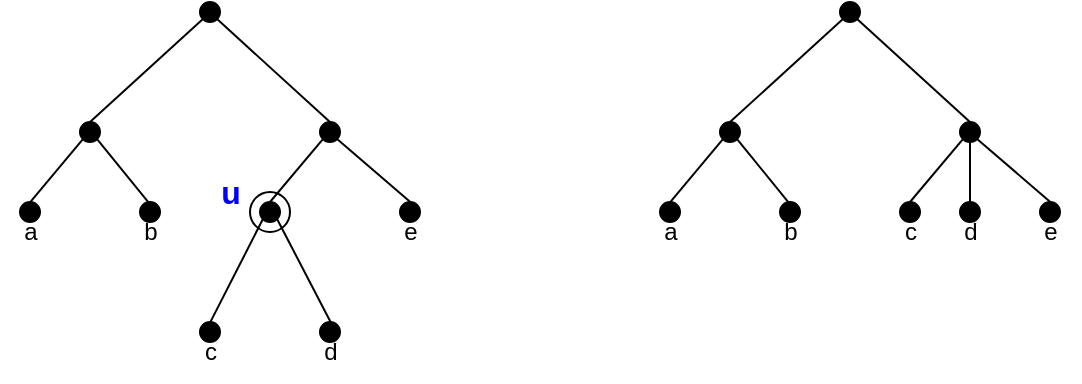 <mxfile version="24.7.1" type="github" pages="6">
  <diagram id="mNEuR87qUGYfkrWeX5sa" name="Page-6">
    <mxGraphModel dx="956" dy="541" grid="1" gridSize="10" guides="1" tooltips="1" connect="1" arrows="1" fold="1" page="1" pageScale="1" pageWidth="850" pageHeight="1100" math="0" shadow="0">
      <root>
        <mxCell id="0" />
        <mxCell id="1" parent="0" />
        <mxCell id="tGljesL72kq7EfZ96s6D-48" value="" style="ellipse;whiteSpace=wrap;html=1;aspect=fixed;" vertex="1" parent="1">
          <mxGeometry x="365" y="385" width="20" height="20" as="geometry" />
        </mxCell>
        <mxCell id="tGljesL72kq7EfZ96s6D-2" value="" style="ellipse;whiteSpace=wrap;html=1;aspect=fixed;labelBackgroundColor=none;fillColor=#000000;" vertex="1" parent="1">
          <mxGeometry x="340" y="290" width="10" height="10" as="geometry" />
        </mxCell>
        <mxCell id="tGljesL72kq7EfZ96s6D-3" value="" style="ellipse;whiteSpace=wrap;html=1;aspect=fixed;labelBackgroundColor=none;fillColor=#000000;" vertex="1" parent="1">
          <mxGeometry x="280" y="350" width="10" height="10" as="geometry" />
        </mxCell>
        <mxCell id="tGljesL72kq7EfZ96s6D-4" value="" style="ellipse;whiteSpace=wrap;html=1;aspect=fixed;labelBackgroundColor=none;fillColor=#000000;" vertex="1" parent="1">
          <mxGeometry x="310" y="390" width="10" height="10" as="geometry" />
        </mxCell>
        <mxCell id="tGljesL72kq7EfZ96s6D-5" value="" style="ellipse;whiteSpace=wrap;html=1;aspect=fixed;labelBackgroundColor=none;fillColor=#000000;" vertex="1" parent="1">
          <mxGeometry x="250" y="390" width="10" height="10" as="geometry" />
        </mxCell>
        <mxCell id="tGljesL72kq7EfZ96s6D-6" value="" style="ellipse;whiteSpace=wrap;html=1;aspect=fixed;labelBackgroundColor=none;fillColor=#000000;" vertex="1" parent="1">
          <mxGeometry x="400" y="350" width="10" height="10" as="geometry" />
        </mxCell>
        <mxCell id="tGljesL72kq7EfZ96s6D-7" value="" style="ellipse;whiteSpace=wrap;html=1;aspect=fixed;labelBackgroundColor=none;fillColor=#000000;" vertex="1" parent="1">
          <mxGeometry x="370" y="390" width="10" height="10" as="geometry" />
        </mxCell>
        <mxCell id="tGljesL72kq7EfZ96s6D-8" value="" style="ellipse;whiteSpace=wrap;html=1;aspect=fixed;labelBackgroundColor=none;fillColor=#000000;" vertex="1" parent="1">
          <mxGeometry x="440" y="390" width="10" height="10" as="geometry" />
        </mxCell>
        <mxCell id="tGljesL72kq7EfZ96s6D-9" value="" style="ellipse;whiteSpace=wrap;html=1;aspect=fixed;labelBackgroundColor=none;fillColor=#000000;" vertex="1" parent="1">
          <mxGeometry x="340" y="450" width="10" height="10" as="geometry" />
        </mxCell>
        <mxCell id="tGljesL72kq7EfZ96s6D-10" value="" style="ellipse;whiteSpace=wrap;html=1;aspect=fixed;labelBackgroundColor=none;fillColor=#000000;" vertex="1" parent="1">
          <mxGeometry x="400" y="450" width="10" height="10" as="geometry" />
        </mxCell>
        <mxCell id="tGljesL72kq7EfZ96s6D-11" value="a" style="text;html=1;align=center;verticalAlign=middle;resizable=0;points=[];autosize=1;strokeColor=none;fillColor=none;" vertex="1" parent="1">
          <mxGeometry x="240" y="390" width="30" height="30" as="geometry" />
        </mxCell>
        <mxCell id="tGljesL72kq7EfZ96s6D-12" value="b" style="text;html=1;align=center;verticalAlign=middle;resizable=0;points=[];autosize=1;strokeColor=none;fillColor=none;" vertex="1" parent="1">
          <mxGeometry x="300" y="390" width="30" height="30" as="geometry" />
        </mxCell>
        <mxCell id="tGljesL72kq7EfZ96s6D-13" value="c" style="text;html=1;align=center;verticalAlign=middle;resizable=0;points=[];autosize=1;strokeColor=none;fillColor=none;" vertex="1" parent="1">
          <mxGeometry x="330" y="450" width="30" height="30" as="geometry" />
        </mxCell>
        <mxCell id="tGljesL72kq7EfZ96s6D-14" value="d" style="text;html=1;align=center;verticalAlign=middle;resizable=0;points=[];autosize=1;strokeColor=none;fillColor=none;" vertex="1" parent="1">
          <mxGeometry x="390" y="450" width="30" height="30" as="geometry" />
        </mxCell>
        <mxCell id="tGljesL72kq7EfZ96s6D-15" value="e" style="text;html=1;align=center;verticalAlign=middle;resizable=0;points=[];autosize=1;strokeColor=none;fillColor=none;" vertex="1" parent="1">
          <mxGeometry x="430" y="390" width="30" height="30" as="geometry" />
        </mxCell>
        <mxCell id="tGljesL72kq7EfZ96s6D-16" value="" style="endArrow=none;html=1;rounded=0;entryX=0;entryY=1;entryDx=0;entryDy=0;exitX=0.5;exitY=0;exitDx=0;exitDy=0;" edge="1" parent="1" source="tGljesL72kq7EfZ96s6D-3" target="tGljesL72kq7EfZ96s6D-2">
          <mxGeometry width="50" height="50" relative="1" as="geometry">
            <mxPoint x="290" y="350" as="sourcePoint" />
            <mxPoint x="340" y="300" as="targetPoint" />
          </mxGeometry>
        </mxCell>
        <mxCell id="tGljesL72kq7EfZ96s6D-17" value="" style="endArrow=none;html=1;rounded=0;entryX=0;entryY=1;entryDx=0;entryDy=0;exitX=0.511;exitY=-0.007;exitDx=0;exitDy=0;exitPerimeter=0;" edge="1" parent="1" source="tGljesL72kq7EfZ96s6D-11" target="tGljesL72kq7EfZ96s6D-3">
          <mxGeometry width="50" height="50" relative="1" as="geometry">
            <mxPoint x="250" y="410" as="sourcePoint" />
            <mxPoint x="300" y="360" as="targetPoint" />
          </mxGeometry>
        </mxCell>
        <mxCell id="tGljesL72kq7EfZ96s6D-19" value="" style="endArrow=none;html=1;rounded=0;entryX=1;entryY=1;entryDx=0;entryDy=0;exitX=0.478;exitY=0.011;exitDx=0;exitDy=0;exitPerimeter=0;" edge="1" parent="1" source="tGljesL72kq7EfZ96s6D-12" target="tGljesL72kq7EfZ96s6D-3">
          <mxGeometry width="50" height="50" relative="1" as="geometry">
            <mxPoint x="270" y="410" as="sourcePoint" />
            <mxPoint x="320" y="360" as="targetPoint" />
          </mxGeometry>
        </mxCell>
        <mxCell id="tGljesL72kq7EfZ96s6D-20" value="" style="endArrow=none;html=1;rounded=0;entryX=1;entryY=1;entryDx=0;entryDy=0;exitX=0.5;exitY=0;exitDx=0;exitDy=0;" edge="1" parent="1" source="tGljesL72kq7EfZ96s6D-6" target="tGljesL72kq7EfZ96s6D-2">
          <mxGeometry width="50" height="50" relative="1" as="geometry">
            <mxPoint x="350" y="390" as="sourcePoint" />
            <mxPoint x="400" y="340" as="targetPoint" />
          </mxGeometry>
        </mxCell>
        <mxCell id="tGljesL72kq7EfZ96s6D-21" value="" style="endArrow=none;html=1;rounded=0;entryX=0;entryY=1;entryDx=0;entryDy=0;exitX=0.5;exitY=0;exitDx=0;exitDy=0;" edge="1" parent="1" source="tGljesL72kq7EfZ96s6D-7" target="tGljesL72kq7EfZ96s6D-6">
          <mxGeometry width="50" height="50" relative="1" as="geometry">
            <mxPoint x="350" y="410" as="sourcePoint" />
            <mxPoint x="400" y="360" as="targetPoint" />
          </mxGeometry>
        </mxCell>
        <mxCell id="tGljesL72kq7EfZ96s6D-22" value="" style="endArrow=none;html=1;rounded=0;entryX=0;entryY=1;entryDx=0;entryDy=0;exitX=0.497;exitY=0.019;exitDx=0;exitDy=0;exitPerimeter=0;" edge="1" parent="1" source="tGljesL72kq7EfZ96s6D-13" target="tGljesL72kq7EfZ96s6D-7">
          <mxGeometry width="50" height="50" relative="1" as="geometry">
            <mxPoint x="320" y="450" as="sourcePoint" />
            <mxPoint x="370" y="400" as="targetPoint" />
          </mxGeometry>
        </mxCell>
        <mxCell id="tGljesL72kq7EfZ96s6D-23" value="" style="endArrow=none;html=1;rounded=0;entryX=1;entryY=1;entryDx=0;entryDy=0;exitX=0.512;exitY=0.004;exitDx=0;exitDy=0;exitPerimeter=0;" edge="1" parent="1" source="tGljesL72kq7EfZ96s6D-14" target="tGljesL72kq7EfZ96s6D-7">
          <mxGeometry width="50" height="50" relative="1" as="geometry">
            <mxPoint x="380" y="450" as="sourcePoint" />
            <mxPoint x="430" y="400" as="targetPoint" />
          </mxGeometry>
        </mxCell>
        <mxCell id="tGljesL72kq7EfZ96s6D-24" value="" style="endArrow=none;html=1;rounded=0;entryX=1;entryY=1;entryDx=0;entryDy=0;exitX=0.52;exitY=0.011;exitDx=0;exitDy=0;exitPerimeter=0;" edge="1" parent="1" source="tGljesL72kq7EfZ96s6D-15" target="tGljesL72kq7EfZ96s6D-6">
          <mxGeometry width="50" height="50" relative="1" as="geometry">
            <mxPoint x="380" y="430" as="sourcePoint" />
            <mxPoint x="430" y="380" as="targetPoint" />
          </mxGeometry>
        </mxCell>
        <mxCell id="tGljesL72kq7EfZ96s6D-25" value="" style="ellipse;whiteSpace=wrap;html=1;aspect=fixed;labelBackgroundColor=none;fillColor=#000000;" vertex="1" parent="1">
          <mxGeometry x="660" y="290" width="10" height="10" as="geometry" />
        </mxCell>
        <mxCell id="tGljesL72kq7EfZ96s6D-26" value="" style="ellipse;whiteSpace=wrap;html=1;aspect=fixed;labelBackgroundColor=none;fillColor=#000000;" vertex="1" parent="1">
          <mxGeometry x="600" y="350" width="10" height="10" as="geometry" />
        </mxCell>
        <mxCell id="tGljesL72kq7EfZ96s6D-27" value="" style="ellipse;whiteSpace=wrap;html=1;aspect=fixed;labelBackgroundColor=none;fillColor=#000000;" vertex="1" parent="1">
          <mxGeometry x="630" y="390" width="10" height="10" as="geometry" />
        </mxCell>
        <mxCell id="tGljesL72kq7EfZ96s6D-28" value="" style="ellipse;whiteSpace=wrap;html=1;aspect=fixed;labelBackgroundColor=none;fillColor=#000000;" vertex="1" parent="1">
          <mxGeometry x="570" y="390" width="10" height="10" as="geometry" />
        </mxCell>
        <mxCell id="tGljesL72kq7EfZ96s6D-29" value="" style="ellipse;whiteSpace=wrap;html=1;aspect=fixed;labelBackgroundColor=none;fillColor=#000000;" vertex="1" parent="1">
          <mxGeometry x="720" y="350" width="10" height="10" as="geometry" />
        </mxCell>
        <mxCell id="tGljesL72kq7EfZ96s6D-31" value="" style="ellipse;whiteSpace=wrap;html=1;aspect=fixed;labelBackgroundColor=none;fillColor=#000000;" vertex="1" parent="1">
          <mxGeometry x="760" y="390" width="10" height="10" as="geometry" />
        </mxCell>
        <mxCell id="tGljesL72kq7EfZ96s6D-32" value="" style="ellipse;whiteSpace=wrap;html=1;aspect=fixed;labelBackgroundColor=none;fillColor=#000000;" vertex="1" parent="1">
          <mxGeometry x="690" y="390" width="10" height="10" as="geometry" />
        </mxCell>
        <mxCell id="tGljesL72kq7EfZ96s6D-33" value="" style="ellipse;whiteSpace=wrap;html=1;aspect=fixed;labelBackgroundColor=none;fillColor=#000000;" vertex="1" parent="1">
          <mxGeometry x="720" y="390" width="10" height="10" as="geometry" />
        </mxCell>
        <mxCell id="tGljesL72kq7EfZ96s6D-34" value="a" style="text;html=1;align=center;verticalAlign=middle;resizable=0;points=[];autosize=1;strokeColor=none;fillColor=none;" vertex="1" parent="1">
          <mxGeometry x="560" y="390" width="30" height="30" as="geometry" />
        </mxCell>
        <mxCell id="tGljesL72kq7EfZ96s6D-35" value="b" style="text;html=1;align=center;verticalAlign=middle;resizable=0;points=[];autosize=1;strokeColor=none;fillColor=none;" vertex="1" parent="1">
          <mxGeometry x="620" y="390" width="30" height="30" as="geometry" />
        </mxCell>
        <mxCell id="tGljesL72kq7EfZ96s6D-36" value="c" style="text;html=1;align=center;verticalAlign=middle;resizable=0;points=[];autosize=1;strokeColor=none;fillColor=none;" vertex="1" parent="1">
          <mxGeometry x="680" y="390" width="30" height="30" as="geometry" />
        </mxCell>
        <mxCell id="tGljesL72kq7EfZ96s6D-37" value="d" style="text;html=1;align=center;verticalAlign=middle;resizable=0;points=[];autosize=1;strokeColor=none;fillColor=none;" vertex="1" parent="1">
          <mxGeometry x="710" y="390" width="30" height="30" as="geometry" />
        </mxCell>
        <mxCell id="tGljesL72kq7EfZ96s6D-38" value="e" style="text;html=1;align=center;verticalAlign=middle;resizable=0;points=[];autosize=1;strokeColor=none;fillColor=none;" vertex="1" parent="1">
          <mxGeometry x="750" y="390" width="30" height="30" as="geometry" />
        </mxCell>
        <mxCell id="tGljesL72kq7EfZ96s6D-39" value="" style="endArrow=none;html=1;rounded=0;entryX=0;entryY=1;entryDx=0;entryDy=0;exitX=0.5;exitY=0;exitDx=0;exitDy=0;" edge="1" parent="1" source="tGljesL72kq7EfZ96s6D-26" target="tGljesL72kq7EfZ96s6D-25">
          <mxGeometry width="50" height="50" relative="1" as="geometry">
            <mxPoint x="610" y="350" as="sourcePoint" />
            <mxPoint x="660" y="300" as="targetPoint" />
          </mxGeometry>
        </mxCell>
        <mxCell id="tGljesL72kq7EfZ96s6D-40" value="" style="endArrow=none;html=1;rounded=0;entryX=0;entryY=1;entryDx=0;entryDy=0;exitX=0.511;exitY=-0.007;exitDx=0;exitDy=0;exitPerimeter=0;" edge="1" parent="1" source="tGljesL72kq7EfZ96s6D-34" target="tGljesL72kq7EfZ96s6D-26">
          <mxGeometry width="50" height="50" relative="1" as="geometry">
            <mxPoint x="570" y="410" as="sourcePoint" />
            <mxPoint x="620" y="360" as="targetPoint" />
          </mxGeometry>
        </mxCell>
        <mxCell id="tGljesL72kq7EfZ96s6D-41" value="" style="endArrow=none;html=1;rounded=0;entryX=1;entryY=1;entryDx=0;entryDy=0;exitX=0.478;exitY=0.011;exitDx=0;exitDy=0;exitPerimeter=0;" edge="1" parent="1" source="tGljesL72kq7EfZ96s6D-35" target="tGljesL72kq7EfZ96s6D-26">
          <mxGeometry width="50" height="50" relative="1" as="geometry">
            <mxPoint x="590" y="410" as="sourcePoint" />
            <mxPoint x="640" y="360" as="targetPoint" />
          </mxGeometry>
        </mxCell>
        <mxCell id="tGljesL72kq7EfZ96s6D-42" value="" style="endArrow=none;html=1;rounded=0;entryX=1;entryY=1;entryDx=0;entryDy=0;exitX=0.5;exitY=0;exitDx=0;exitDy=0;" edge="1" parent="1" source="tGljesL72kq7EfZ96s6D-29" target="tGljesL72kq7EfZ96s6D-25">
          <mxGeometry width="50" height="50" relative="1" as="geometry">
            <mxPoint x="670" y="390" as="sourcePoint" />
            <mxPoint x="720" y="340" as="targetPoint" />
          </mxGeometry>
        </mxCell>
        <mxCell id="tGljesL72kq7EfZ96s6D-44" value="" style="endArrow=none;html=1;rounded=0;entryX=0;entryY=1;entryDx=0;entryDy=0;exitX=0.5;exitY=0;exitDx=0;exitDy=0;" edge="1" parent="1" source="tGljesL72kq7EfZ96s6D-32" target="tGljesL72kq7EfZ96s6D-29">
          <mxGeometry width="50" height="50" relative="1" as="geometry">
            <mxPoint x="640" y="450" as="sourcePoint" />
            <mxPoint x="691.464" y="398.536" as="targetPoint" />
          </mxGeometry>
        </mxCell>
        <mxCell id="tGljesL72kq7EfZ96s6D-45" value="" style="endArrow=none;html=1;rounded=0;entryX=0.5;entryY=1;entryDx=0;entryDy=0;exitX=0.5;exitY=0;exitDx=0;exitDy=0;" edge="1" parent="1" source="tGljesL72kq7EfZ96s6D-33" target="tGljesL72kq7EfZ96s6D-29">
          <mxGeometry width="50" height="50" relative="1" as="geometry">
            <mxPoint x="700" y="450" as="sourcePoint" />
            <mxPoint x="698.536" y="398.536" as="targetPoint" />
          </mxGeometry>
        </mxCell>
        <mxCell id="tGljesL72kq7EfZ96s6D-46" value="" style="endArrow=none;html=1;rounded=0;entryX=1;entryY=1;entryDx=0;entryDy=0;exitX=0.52;exitY=0.011;exitDx=0;exitDy=0;exitPerimeter=0;" edge="1" parent="1" source="tGljesL72kq7EfZ96s6D-38" target="tGljesL72kq7EfZ96s6D-29">
          <mxGeometry width="50" height="50" relative="1" as="geometry">
            <mxPoint x="700" y="430" as="sourcePoint" />
            <mxPoint x="750" y="380" as="targetPoint" />
          </mxGeometry>
        </mxCell>
        <mxCell id="tGljesL72kq7EfZ96s6D-49" value="&lt;b&gt;&lt;font color=&quot;#0000ff&quot; style=&quot;font-size: 16px;&quot;&gt;u&lt;/font&gt;&lt;/b&gt;" style="text;html=1;align=center;verticalAlign=middle;resizable=0;points=[];autosize=1;strokeColor=none;fillColor=none;" vertex="1" parent="1">
          <mxGeometry x="340" y="370" width="30" height="30" as="geometry" />
        </mxCell>
      </root>
    </mxGraphModel>
  </diagram>
  <diagram id="KwIssD-bviXPPmQiWe6Y" name="multiplex_net">
    <mxGraphModel grid="1" page="1" gridSize="10" guides="1" tooltips="1" connect="1" arrows="1" fold="1" pageScale="1" pageWidth="850" pageHeight="1100" math="0" shadow="0">
      <root>
        <mxCell id="0" />
        <mxCell id="1" parent="0" />
        <mxCell id="ZyF0jIo4hsBBCXOQxqPq-3" value="" style="rounded=0;whiteSpace=wrap;html=1;rotation=290;" vertex="1" parent="1">
          <mxGeometry x="315" y="40" width="210" height="230" as="geometry" />
        </mxCell>
        <mxCell id="ZyF0jIo4hsBBCXOQxqPq-5" value="" style="rounded=0;whiteSpace=wrap;html=1;rotation=290;" vertex="1" parent="1">
          <mxGeometry x="215" y="360" width="210" height="230" as="geometry" />
        </mxCell>
        <mxCell id="ZyF0jIo4hsBBCXOQxqPq-7" value="" style="ellipse;whiteSpace=wrap;html=1;" vertex="1" parent="1">
          <mxGeometry x="350" y="50" width="40" height="30" as="geometry" />
        </mxCell>
        <mxCell id="ZyF0jIo4hsBBCXOQxqPq-8" value="" style="ellipse;whiteSpace=wrap;html=1;" vertex="1" parent="1">
          <mxGeometry x="230" y="490" width="40" height="30" as="geometry" />
        </mxCell>
        <mxCell id="ZyF0jIo4hsBBCXOQxqPq-9" value="" style="ellipse;whiteSpace=wrap;html=1;" vertex="1" parent="1">
          <mxGeometry x="320" y="500" width="40" height="30" as="geometry" />
        </mxCell>
        <mxCell id="ZyF0jIo4hsBBCXOQxqPq-10" value="" style="ellipse;whiteSpace=wrap;html=1;" vertex="1" parent="1">
          <mxGeometry x="315" y="415" width="40" height="30" as="geometry" />
        </mxCell>
        <mxCell id="ZyF0jIo4hsBBCXOQxqPq-11" value="" style="ellipse;whiteSpace=wrap;html=1;" vertex="1" parent="1">
          <mxGeometry x="300" y="160" width="40" height="30" as="geometry" />
        </mxCell>
        <mxCell id="ZyF0jIo4hsBBCXOQxqPq-12" value="" style="ellipse;whiteSpace=wrap;html=1;" vertex="1" parent="1">
          <mxGeometry x="480" y="110" width="40" height="30" as="geometry" />
        </mxCell>
        <mxCell id="ZyF0jIo4hsBBCXOQxqPq-13" value="" style="ellipse;whiteSpace=wrap;html=1;" vertex="1" parent="1">
          <mxGeometry x="470" y="210" width="40" height="30" as="geometry" />
        </mxCell>
        <mxCell id="ZyF0jIo4hsBBCXOQxqPq-14" value="" style="ellipse;whiteSpace=wrap;html=1;" vertex="1" parent="1">
          <mxGeometry x="250" y="385" width="40" height="30" as="geometry" />
        </mxCell>
        <mxCell id="ZyF0jIo4hsBBCXOQxqPq-16" value="" style="endArrow=none;dashed=1;html=1;rounded=0;entryX=0.5;entryY=1;entryDx=0;entryDy=0;exitX=0.5;exitY=0;exitDx=0;exitDy=0;" edge="1" parent="1" source="ZyF0jIo4hsBBCXOQxqPq-14" target="ZyF0jIo4hsBBCXOQxqPq-11">
          <mxGeometry width="50" height="50" relative="1" as="geometry">
            <mxPoint x="270" y="385" as="sourcePoint" />
            <mxPoint x="320" y="335" as="targetPoint" />
          </mxGeometry>
        </mxCell>
        <mxCell id="ZyF0jIo4hsBBCXOQxqPq-17" value="" style="endArrow=none;dashed=1;html=1;dashPattern=1 3;strokeWidth=2;rounded=0;entryX=0;entryY=0.5;entryDx=0;entryDy=0;" edge="1" parent="1" target="ZyF0jIo4hsBBCXOQxqPq-12">
          <mxGeometry width="50" height="50" relative="1" as="geometry">
            <mxPoint x="350" y="420" as="sourcePoint" />
            <mxPoint x="400" y="370" as="targetPoint" />
          </mxGeometry>
        </mxCell>
        <mxCell id="ZyF0jIo4hsBBCXOQxqPq-18" value="" style="endArrow=none;dashed=1;html=1;dashPattern=1 3;strokeWidth=2;rounded=0;exitX=1;exitY=0;exitDx=0;exitDy=0;entryX=0.325;entryY=0.967;entryDx=0;entryDy=0;entryPerimeter=0;" edge="1" parent="1" source="ZyF0jIo4hsBBCXOQxqPq-9" target="ZyF0jIo4hsBBCXOQxqPq-13">
          <mxGeometry width="50" height="50" relative="1" as="geometry">
            <mxPoint x="400" y="430" as="sourcePoint" />
            <mxPoint x="450" y="380" as="targetPoint" />
          </mxGeometry>
        </mxCell>
        <mxCell id="ZyF0jIo4hsBBCXOQxqPq-19" value="" style="endArrow=none;dashed=1;html=1;dashPattern=1 3;strokeWidth=2;rounded=0;entryX=0.5;entryY=1;entryDx=0;entryDy=0;exitX=1;exitY=0;exitDx=0;exitDy=0;" edge="1" parent="1" source="ZyF0jIo4hsBBCXOQxqPq-8" target="ZyF0jIo4hsBBCXOQxqPq-7">
          <mxGeometry width="50" height="50" relative="1" as="geometry">
            <mxPoint x="240" y="500" as="sourcePoint" />
            <mxPoint x="290" y="450" as="targetPoint" />
          </mxGeometry>
        </mxCell>
      </root>
    </mxGraphModel>
  </diagram>
  <diagram name="For_Slide" id="sGnsbqwv2A1XbX7qmeX_">
    <mxGraphModel dx="1386" dy="1885" grid="1" gridSize="10" guides="1" tooltips="1" connect="1" arrows="1" fold="1" page="1" pageScale="1" pageWidth="850" pageHeight="1100" math="0" shadow="0">
      <root>
        <mxCell id="g0fjQ2zB4vV9aCiTiJ6G-0" />
        <mxCell id="g0fjQ2zB4vV9aCiTiJ6G-1" parent="g0fjQ2zB4vV9aCiTiJ6G-0" />
        <mxCell id="g0fjQ2zB4vV9aCiTiJ6G-2" value="" style="group" parent="g0fjQ2zB4vV9aCiTiJ6G-1" vertex="1" connectable="0">
          <mxGeometry x="210" y="-1040.41" width="208.395" height="250" as="geometry" />
        </mxCell>
        <mxCell id="g0fjQ2zB4vV9aCiTiJ6G-3" value="" style="ellipse;whiteSpace=wrap;html=1;aspect=fixed;fontStyle=0;" parent="g0fjQ2zB4vV9aCiTiJ6G-2" vertex="1">
          <mxGeometry x="158.207" y="184.887" width="20" height="20" as="geometry" />
        </mxCell>
        <mxCell id="g0fjQ2zB4vV9aCiTiJ6G-4" value="" style="ellipse;whiteSpace=wrap;html=1;aspect=fixed;fontStyle=0;fillColor=#b1ddf0;strokeColor=#10739e;" parent="g0fjQ2zB4vV9aCiTiJ6G-2" vertex="1">
          <mxGeometry x="125.733" y="136.656" width="20" height="20" as="geometry" />
        </mxCell>
        <mxCell id="g0fjQ2zB4vV9aCiTiJ6G-5" value="" style="endArrow=none;html=1;rounded=0;exitX=0.5;exitY=0;exitDx=0;exitDy=0;entryX=1;entryY=1;entryDx=0;entryDy=0;fontStyle=0" parent="g0fjQ2zB4vV9aCiTiJ6G-2" source="g0fjQ2zB4vV9aCiTiJ6G-15" target="g0fjQ2zB4vV9aCiTiJ6G-17" edge="1">
          <mxGeometry width="50" height="50" relative="1" as="geometry">
            <mxPoint x="54.124" y="188.907" as="sourcePoint" />
            <mxPoint x="52.519" y="35.614" as="targetPoint" />
          </mxGeometry>
        </mxCell>
        <mxCell id="g0fjQ2zB4vV9aCiTiJ6G-6" value="" style="endArrow=none;html=1;rounded=0;exitX=0.5;exitY=0;exitDx=0;exitDy=0;entryX=0;entryY=1;entryDx=0;entryDy=0;fontStyle=0" parent="g0fjQ2zB4vV9aCiTiJ6G-2" source="g0fjQ2zB4vV9aCiTiJ6G-14" target="g0fjQ2zB4vV9aCiTiJ6G-15" edge="1">
          <mxGeometry width="50" height="50" relative="1" as="geometry">
            <mxPoint x="-62.454" y="182.479" as="sourcePoint" />
            <mxPoint x="-1.662" y="113.341" as="targetPoint" />
          </mxGeometry>
        </mxCell>
        <mxCell id="g0fjQ2zB4vV9aCiTiJ6G-7" value="" style="endArrow=none;html=1;rounded=0;exitX=0.5;exitY=0;exitDx=0;exitDy=0;entryX=0;entryY=1;entryDx=0;entryDy=0;fontStyle=0" parent="g0fjQ2zB4vV9aCiTiJ6G-2" source="g0fjQ2zB4vV9aCiTiJ6G-11" target="g0fjQ2zB4vV9aCiTiJ6G-4" edge="1">
          <mxGeometry width="50" height="50" relative="1" as="geometry">
            <mxPoint x="-32.471" y="269.296" as="sourcePoint" />
            <mxPoint x="74.94" y="152.733" as="targetPoint" />
          </mxGeometry>
        </mxCell>
        <mxCell id="g0fjQ2zB4vV9aCiTiJ6G-8" value="" style="endArrow=none;html=1;rounded=0;exitX=0.5;exitY=0;exitDx=0;exitDy=0;entryX=0;entryY=1;entryDx=0;entryDy=0;fontStyle=0" parent="g0fjQ2zB4vV9aCiTiJ6G-2" source="g0fjQ2zB4vV9aCiTiJ6G-16" target="g0fjQ2zB4vV9aCiTiJ6G-17" edge="1">
          <mxGeometry width="50" height="50" relative="1" as="geometry">
            <mxPoint x="54.124" y="188.907" as="sourcePoint" />
            <mxPoint x="88.137" y="33.61" as="targetPoint" />
          </mxGeometry>
        </mxCell>
        <mxCell id="g0fjQ2zB4vV9aCiTiJ6G-9" value="" style="endArrow=none;html=1;rounded=0;entryX=0;entryY=1;entryDx=0;entryDy=0;exitX=0.5;exitY=0;exitDx=0;exitDy=0;fontStyle=0" parent="g0fjQ2zB4vV9aCiTiJ6G-2" source="g0fjQ2zB4vV9aCiTiJ6G-12" target="g0fjQ2zB4vV9aCiTiJ6G-3" edge="1">
          <mxGeometry width="50" height="50" relative="1" as="geometry">
            <mxPoint x="106.578" y="182.479" as="sourcePoint" />
            <mxPoint x="95.757" y="148.714" as="targetPoint" />
          </mxGeometry>
        </mxCell>
        <mxCell id="g0fjQ2zB4vV9aCiTiJ6G-10" value="" style="endArrow=none;html=1;rounded=0;entryX=1;entryY=1;entryDx=0;entryDy=0;exitX=0.5;exitY=0;exitDx=0;exitDy=0;fontStyle=0" parent="g0fjQ2zB4vV9aCiTiJ6G-2" source="g0fjQ2zB4vV9aCiTiJ6G-13" target="g0fjQ2zB4vV9aCiTiJ6G-3" edge="1">
          <mxGeometry width="50" height="50" relative="1" as="geometry">
            <mxPoint x="245.641" y="184.891" as="sourcePoint" />
            <mxPoint x="95.757" y="148.714" as="targetPoint" />
          </mxGeometry>
        </mxCell>
        <mxCell id="g0fjQ2zB4vV9aCiTiJ6G-11" value="&lt;font style=&quot;font-size: 12px;&quot;&gt;c&lt;/font&gt;" style="ellipse;whiteSpace=wrap;html=1;aspect=fixed;fontStyle=0;fillColor=#e51400;fontColor=#ffffff;strokeColor=#B20000;" parent="g0fjQ2zB4vV9aCiTiJ6G-2" vertex="1">
          <mxGeometry x="102.431" y="188.007" width="16.881" height="16.881" as="geometry" />
        </mxCell>
        <mxCell id="g0fjQ2zB4vV9aCiTiJ6G-12" value="b" style="ellipse;whiteSpace=wrap;html=1;aspect=fixed;fontStyle=0;fillColor=#d80073;fontColor=#ffffff;strokeColor=#A50040;" parent="g0fjQ2zB4vV9aCiTiJ6G-2" vertex="1">
          <mxGeometry x="141.327" y="233.119" width="16.881" height="16.881" as="geometry" />
        </mxCell>
        <mxCell id="g0fjQ2zB4vV9aCiTiJ6G-13" value="e" style="ellipse;whiteSpace=wrap;html=1;aspect=fixed;fontStyle=0;fillColor=#76608a;fontColor=#ffffff;strokeColor=#432D57;" parent="g0fjQ2zB4vV9aCiTiJ6G-2" vertex="1">
          <mxGeometry x="191.514" y="233.119" width="16.881" height="16.881" as="geometry" />
        </mxCell>
        <mxCell id="g0fjQ2zB4vV9aCiTiJ6G-14" value="d" style="ellipse;whiteSpace=wrap;html=1;aspect=fixed;fontStyle=0;fillColor=#f0a30a;fontColor=#000000;strokeColor=#BD7000;" parent="g0fjQ2zB4vV9aCiTiJ6G-2" vertex="1">
          <mxGeometry x="52.303" y="136.657" width="16.881" height="16.881" as="geometry" />
        </mxCell>
        <mxCell id="g0fjQ2zB4vV9aCiTiJ6G-15" value="" style="ellipse;whiteSpace=wrap;html=1;aspect=fixed;fontStyle=0;fillColor=#6a00ff;strokeColor=#3700CC;fontColor=#ffffff;" parent="g0fjQ2zB4vV9aCiTiJ6G-2" vertex="1">
          <mxGeometry x="82.434" y="72.347" width="20" height="20" as="geometry" />
        </mxCell>
        <mxCell id="g0fjQ2zB4vV9aCiTiJ6G-16" value="a" style="ellipse;whiteSpace=wrap;html=1;aspect=fixed;fontStyle=0;fillColor=#1ba1e2;fontColor=#ffffff;strokeColor=#006EAF;" parent="g0fjQ2zB4vV9aCiTiJ6G-2" vertex="1">
          <mxGeometry y="73.907" width="16.881" height="16.881" as="geometry" />
        </mxCell>
        <mxCell id="g0fjQ2zB4vV9aCiTiJ6G-17" value="" style="ellipse;whiteSpace=wrap;html=1;aspect=fixed;fontStyle=0;fillColor=#bac8d3;strokeColor=#23445d;" parent="g0fjQ2zB4vV9aCiTiJ6G-2" vertex="1">
          <mxGeometry x="32.307" width="20" height="20" as="geometry" />
        </mxCell>
        <mxCell id="g0fjQ2zB4vV9aCiTiJ6G-18" value="" style="endArrow=none;html=1;rounded=0;entryX=1;entryY=1;entryDx=0;entryDy=0;exitX=0.5;exitY=0;exitDx=0;exitDy=0;fontStyle=0" parent="g0fjQ2zB4vV9aCiTiJ6G-2" source="g0fjQ2zB4vV9aCiTiJ6G-4" target="g0fjQ2zB4vV9aCiTiJ6G-15" edge="1">
          <mxGeometry width="50" height="50" relative="1" as="geometry">
            <mxPoint x="45.797" y="171.222" as="sourcePoint" />
            <mxPoint x="87.43" y="131.029" as="targetPoint" />
          </mxGeometry>
        </mxCell>
        <mxCell id="g0fjQ2zB4vV9aCiTiJ6G-19" value="" style="endArrow=none;html=1;rounded=0;entryX=1;entryY=1;entryDx=0;entryDy=0;exitX=0.5;exitY=0;exitDx=0;exitDy=0;fontStyle=0" parent="g0fjQ2zB4vV9aCiTiJ6G-2" source="g0fjQ2zB4vV9aCiTiJ6G-3" target="g0fjQ2zB4vV9aCiTiJ6G-4" edge="1">
          <mxGeometry width="50" height="50" relative="1" as="geometry">
            <mxPoint x="124.9" y="225.08" as="sourcePoint" />
            <mxPoint x="166.534" y="184.887" as="targetPoint" />
          </mxGeometry>
        </mxCell>
        <mxCell id="g0fjQ2zB4vV9aCiTiJ6G-20" value="" style="group" parent="g0fjQ2zB4vV9aCiTiJ6G-1" vertex="1" connectable="0">
          <mxGeometry x="597.44" y="-1040" width="207.986" height="249.591" as="geometry" />
        </mxCell>
        <mxCell id="g0fjQ2zB4vV9aCiTiJ6G-21" value="" style="ellipse;whiteSpace=wrap;html=1;aspect=fixed;fontStyle=0;fillColor=#e1d5e7;strokeColor=#9673a6;" parent="g0fjQ2zB4vV9aCiTiJ6G-20" vertex="1">
          <mxGeometry x="158.207" y="184.887" width="20" height="20" as="geometry" />
        </mxCell>
        <mxCell id="g0fjQ2zB4vV9aCiTiJ6G-22" value="" style="ellipse;whiteSpace=wrap;html=1;aspect=fixed;fontStyle=0;fillColor=#e6d0de;gradientColor=#d5739d;strokeColor=#996185;" parent="g0fjQ2zB4vV9aCiTiJ6G-20" vertex="1">
          <mxGeometry x="125.733" y="136.656" width="20" height="20" as="geometry" />
        </mxCell>
        <mxCell id="g0fjQ2zB4vV9aCiTiJ6G-23" value="" style="endArrow=none;html=1;rounded=0;exitX=0.5;exitY=0;exitDx=0;exitDy=0;entryX=1;entryY=1;entryDx=0;entryDy=0;fontStyle=0" parent="g0fjQ2zB4vV9aCiTiJ6G-20" source="g0fjQ2zB4vV9aCiTiJ6G-33" target="g0fjQ2zB4vV9aCiTiJ6G-35" edge="1">
          <mxGeometry width="50" height="50" relative="1" as="geometry">
            <mxPoint x="54.124" y="188.907" as="sourcePoint" />
            <mxPoint x="52.519" y="35.614" as="targetPoint" />
          </mxGeometry>
        </mxCell>
        <mxCell id="g0fjQ2zB4vV9aCiTiJ6G-24" value="" style="endArrow=none;html=1;rounded=0;exitX=0.5;exitY=0;exitDx=0;exitDy=0;entryX=0;entryY=1;entryDx=0;entryDy=0;fontStyle=0" parent="g0fjQ2zB4vV9aCiTiJ6G-20" source="g0fjQ2zB4vV9aCiTiJ6G-32" target="g0fjQ2zB4vV9aCiTiJ6G-33" edge="1">
          <mxGeometry width="50" height="50" relative="1" as="geometry">
            <mxPoint x="-62.454" y="182.479" as="sourcePoint" />
            <mxPoint x="-1.662" y="113.341" as="targetPoint" />
          </mxGeometry>
        </mxCell>
        <mxCell id="g0fjQ2zB4vV9aCiTiJ6G-25" value="" style="endArrow=none;html=1;rounded=0;exitX=0.5;exitY=0;exitDx=0;exitDy=0;entryX=0;entryY=1;entryDx=0;entryDy=0;fontStyle=0" parent="g0fjQ2zB4vV9aCiTiJ6G-20" source="g0fjQ2zB4vV9aCiTiJ6G-29" target="g0fjQ2zB4vV9aCiTiJ6G-22" edge="1">
          <mxGeometry width="50" height="50" relative="1" as="geometry">
            <mxPoint x="-32.471" y="269.296" as="sourcePoint" />
            <mxPoint x="74.94" y="152.733" as="targetPoint" />
          </mxGeometry>
        </mxCell>
        <mxCell id="g0fjQ2zB4vV9aCiTiJ6G-26" value="" style="endArrow=none;html=1;rounded=0;exitX=0.5;exitY=0;exitDx=0;exitDy=0;entryX=0;entryY=1;entryDx=0;entryDy=0;fontStyle=0" parent="g0fjQ2zB4vV9aCiTiJ6G-20" source="g0fjQ2zB4vV9aCiTiJ6G-34" target="g0fjQ2zB4vV9aCiTiJ6G-35" edge="1">
          <mxGeometry width="50" height="50" relative="1" as="geometry">
            <mxPoint x="54.124" y="188.907" as="sourcePoint" />
            <mxPoint x="88.137" y="33.61" as="targetPoint" />
          </mxGeometry>
        </mxCell>
        <mxCell id="g0fjQ2zB4vV9aCiTiJ6G-27" value="" style="endArrow=none;html=1;rounded=0;entryX=0;entryY=1;entryDx=0;entryDy=0;exitX=0.5;exitY=0;exitDx=0;exitDy=0;fontStyle=0" parent="g0fjQ2zB4vV9aCiTiJ6G-20" source="g0fjQ2zB4vV9aCiTiJ6G-30" target="g0fjQ2zB4vV9aCiTiJ6G-21" edge="1">
          <mxGeometry width="50" height="50" relative="1" as="geometry">
            <mxPoint x="106.578" y="182.479" as="sourcePoint" />
            <mxPoint x="95.757" y="148.714" as="targetPoint" />
          </mxGeometry>
        </mxCell>
        <mxCell id="g0fjQ2zB4vV9aCiTiJ6G-28" value="" style="endArrow=none;html=1;rounded=0;entryX=1;entryY=1;entryDx=0;entryDy=0;exitX=0.5;exitY=0;exitDx=0;exitDy=0;fontStyle=0" parent="g0fjQ2zB4vV9aCiTiJ6G-20" source="g0fjQ2zB4vV9aCiTiJ6G-31" target="g0fjQ2zB4vV9aCiTiJ6G-21" edge="1">
          <mxGeometry width="50" height="50" relative="1" as="geometry">
            <mxPoint x="245.641" y="184.891" as="sourcePoint" />
            <mxPoint x="95.757" y="148.714" as="targetPoint" />
          </mxGeometry>
        </mxCell>
        <mxCell id="g0fjQ2zB4vV9aCiTiJ6G-29" value="e" style="ellipse;whiteSpace=wrap;html=1;aspect=fixed;fontStyle=0;fillColor=#76608a;fontColor=#ffffff;strokeColor=#432D57;" parent="g0fjQ2zB4vV9aCiTiJ6G-20" vertex="1">
          <mxGeometry x="102.431" y="188.417" width="16.472" height="16.472" as="geometry" />
        </mxCell>
        <mxCell id="g0fjQ2zB4vV9aCiTiJ6G-30" value="a" style="ellipse;whiteSpace=wrap;html=1;aspect=fixed;fontStyle=0;fillColor=#1ba1e2;fontColor=#ffffff;strokeColor=#006EAF;" parent="g0fjQ2zB4vV9aCiTiJ6G-20" vertex="1">
          <mxGeometry x="141.737" y="233.119" width="16.472" height="16.472" as="geometry" />
        </mxCell>
        <mxCell id="g0fjQ2zB4vV9aCiTiJ6G-31" value="d" style="ellipse;whiteSpace=wrap;html=1;aspect=fixed;fontStyle=0;fillColor=#f0a30a;fontColor=#000000;strokeColor=#BD7000;" parent="g0fjQ2zB4vV9aCiTiJ6G-20" vertex="1">
          <mxGeometry x="191.514" y="233.119" width="16.472" height="16.472" as="geometry" />
        </mxCell>
        <mxCell id="g0fjQ2zB4vV9aCiTiJ6G-32" value="b" style="ellipse;whiteSpace=wrap;html=1;aspect=fixed;fontStyle=0;fillColor=#d80073;fontColor=#ffffff;strokeColor=#A50040;" parent="g0fjQ2zB4vV9aCiTiJ6G-20" vertex="1">
          <mxGeometry x="53.303" y="136.657" width="16.472" height="16.472" as="geometry" />
        </mxCell>
        <mxCell id="g0fjQ2zB4vV9aCiTiJ6G-33" value="" style="ellipse;whiteSpace=wrap;html=1;aspect=fixed;fontStyle=0;fillColor=#f8cecc;gradientColor=#ea6b66;strokeColor=#b85450;" parent="g0fjQ2zB4vV9aCiTiJ6G-20" vertex="1">
          <mxGeometry x="82.434" y="72.347" width="20" height="20" as="geometry" />
        </mxCell>
        <mxCell id="g0fjQ2zB4vV9aCiTiJ6G-34" value="c" style="ellipse;whiteSpace=wrap;html=1;aspect=fixed;fontStyle=0;fillColor=#e51400;fontColor=#ffffff;strokeColor=#B20000;" parent="g0fjQ2zB4vV9aCiTiJ6G-20" vertex="1">
          <mxGeometry y="76.367" width="16.472" height="16.472" as="geometry" />
        </mxCell>
        <mxCell id="g0fjQ2zB4vV9aCiTiJ6G-35" value="" style="ellipse;whiteSpace=wrap;html=1;aspect=fixed;fontStyle=0;fillColor=#bac8d3;strokeColor=#23445d;" parent="g0fjQ2zB4vV9aCiTiJ6G-20" vertex="1">
          <mxGeometry x="33.307" width="20" height="20" as="geometry" />
        </mxCell>
        <mxCell id="g0fjQ2zB4vV9aCiTiJ6G-36" value="" style="endArrow=none;html=1;rounded=0;entryX=1;entryY=1;entryDx=0;entryDy=0;exitX=0.5;exitY=0;exitDx=0;exitDy=0;fontStyle=0" parent="g0fjQ2zB4vV9aCiTiJ6G-20" source="g0fjQ2zB4vV9aCiTiJ6G-22" target="g0fjQ2zB4vV9aCiTiJ6G-33" edge="1">
          <mxGeometry width="50" height="50" relative="1" as="geometry">
            <mxPoint x="45.797" y="171.222" as="sourcePoint" />
            <mxPoint x="87.43" y="131.029" as="targetPoint" />
          </mxGeometry>
        </mxCell>
        <mxCell id="g0fjQ2zB4vV9aCiTiJ6G-37" value="" style="endArrow=none;html=1;rounded=0;entryX=1;entryY=1;entryDx=0;entryDy=0;exitX=0.5;exitY=0;exitDx=0;exitDy=0;fontStyle=0" parent="g0fjQ2zB4vV9aCiTiJ6G-20" source="g0fjQ2zB4vV9aCiTiJ6G-21" target="g0fjQ2zB4vV9aCiTiJ6G-22" edge="1">
          <mxGeometry width="50" height="50" relative="1" as="geometry">
            <mxPoint x="124.9" y="225.08" as="sourcePoint" />
            <mxPoint x="166.534" y="184.887" as="targetPoint" />
          </mxGeometry>
        </mxCell>
        <mxCell id="g0fjQ2zB4vV9aCiTiJ6G-38" value="" style="ellipse;whiteSpace=wrap;html=1;aspect=fixed;fontStyle=0;fillColor=#a20025;strokeColor=#6F0000;fontColor=#ffffff;" parent="g0fjQ2zB4vV9aCiTiJ6G-1" vertex="1">
          <mxGeometry x="558.207" y="-855.523" width="20" height="20" as="geometry" />
        </mxCell>
        <mxCell id="g0fjQ2zB4vV9aCiTiJ6G-39" value="" style="ellipse;whiteSpace=wrap;html=1;aspect=fixed;fontStyle=0;fillColor=#008a00;strokeColor=#005700;fontColor=#ffffff;" parent="g0fjQ2zB4vV9aCiTiJ6G-1" vertex="1">
          <mxGeometry x="525.733" y="-903.754" width="20" height="20" as="geometry" />
        </mxCell>
        <mxCell id="g0fjQ2zB4vV9aCiTiJ6G-40" value="" style="endArrow=none;html=1;rounded=0;exitX=0.5;exitY=0;exitDx=0;exitDy=0;entryX=1;entryY=1;entryDx=0;entryDy=0;fontStyle=0" parent="g0fjQ2zB4vV9aCiTiJ6G-1" source="g0fjQ2zB4vV9aCiTiJ6G-50" target="g0fjQ2zB4vV9aCiTiJ6G-52" edge="1">
          <mxGeometry width="50" height="50" relative="1" as="geometry">
            <mxPoint x="454.124" y="-851.503" as="sourcePoint" />
            <mxPoint x="452.519" y="-1004.796" as="targetPoint" />
          </mxGeometry>
        </mxCell>
        <mxCell id="g0fjQ2zB4vV9aCiTiJ6G-41" value="" style="endArrow=none;html=1;rounded=0;exitX=0.5;exitY=0;exitDx=0;exitDy=0;entryX=0;entryY=1;entryDx=0;entryDy=0;fontStyle=0" parent="g0fjQ2zB4vV9aCiTiJ6G-1" source="g0fjQ2zB4vV9aCiTiJ6G-49" target="g0fjQ2zB4vV9aCiTiJ6G-50" edge="1">
          <mxGeometry width="50" height="50" relative="1" as="geometry">
            <mxPoint x="337.546" y="-857.931" as="sourcePoint" />
            <mxPoint x="398.338" y="-927.069" as="targetPoint" />
          </mxGeometry>
        </mxCell>
        <mxCell id="g0fjQ2zB4vV9aCiTiJ6G-42" value="" style="endArrow=none;html=1;rounded=0;exitX=0.5;exitY=0;exitDx=0;exitDy=0;entryX=0;entryY=1;entryDx=0;entryDy=0;fontStyle=0" parent="g0fjQ2zB4vV9aCiTiJ6G-1" source="g0fjQ2zB4vV9aCiTiJ6G-46" target="g0fjQ2zB4vV9aCiTiJ6G-39" edge="1">
          <mxGeometry width="50" height="50" relative="1" as="geometry">
            <mxPoint x="367.529" y="-771.114" as="sourcePoint" />
            <mxPoint x="474.94" y="-887.677" as="targetPoint" />
          </mxGeometry>
        </mxCell>
        <mxCell id="g0fjQ2zB4vV9aCiTiJ6G-43" value="" style="endArrow=none;html=1;rounded=0;exitX=0.5;exitY=0;exitDx=0;exitDy=0;entryX=0;entryY=1;entryDx=0;entryDy=0;fontStyle=0" parent="g0fjQ2zB4vV9aCiTiJ6G-1" source="g0fjQ2zB4vV9aCiTiJ6G-51" target="g0fjQ2zB4vV9aCiTiJ6G-52" edge="1">
          <mxGeometry width="50" height="50" relative="1" as="geometry">
            <mxPoint x="454.124" y="-851.503" as="sourcePoint" />
            <mxPoint x="488.137" y="-1006.8" as="targetPoint" />
          </mxGeometry>
        </mxCell>
        <mxCell id="g0fjQ2zB4vV9aCiTiJ6G-44" value="" style="endArrow=none;html=1;rounded=0;entryX=0;entryY=1;entryDx=0;entryDy=0;exitX=0.5;exitY=0;exitDx=0;exitDy=0;fontStyle=0" parent="g0fjQ2zB4vV9aCiTiJ6G-1" source="g0fjQ2zB4vV9aCiTiJ6G-47" target="g0fjQ2zB4vV9aCiTiJ6G-38" edge="1">
          <mxGeometry width="50" height="50" relative="1" as="geometry">
            <mxPoint x="506.578" y="-857.931" as="sourcePoint" />
            <mxPoint x="495.757" y="-891.696" as="targetPoint" />
          </mxGeometry>
        </mxCell>
        <mxCell id="g0fjQ2zB4vV9aCiTiJ6G-45" value="" style="endArrow=none;html=1;rounded=0;entryX=1;entryY=1;entryDx=0;entryDy=0;exitX=0.5;exitY=0;exitDx=0;exitDy=0;fontStyle=0" parent="g0fjQ2zB4vV9aCiTiJ6G-1" source="g0fjQ2zB4vV9aCiTiJ6G-48" target="g0fjQ2zB4vV9aCiTiJ6G-38" edge="1">
          <mxGeometry width="50" height="50" relative="1" as="geometry">
            <mxPoint x="645.641" y="-855.519" as="sourcePoint" />
            <mxPoint x="495.757" y="-891.696" as="targetPoint" />
          </mxGeometry>
        </mxCell>
        <mxCell id="g0fjQ2zB4vV9aCiTiJ6G-46" value="a" style="ellipse;whiteSpace=wrap;html=1;aspect=fixed;fontStyle=0;fillColor=#1ba1e2;fontColor=#ffffff;strokeColor=#006EAF;" parent="g0fjQ2zB4vV9aCiTiJ6G-1" vertex="1">
          <mxGeometry x="500.001" y="-850.003" width="16.472" height="16.472" as="geometry" />
        </mxCell>
        <mxCell id="g0fjQ2zB4vV9aCiTiJ6G-47" value="b" style="ellipse;whiteSpace=wrap;html=1;aspect=fixed;fontStyle=0;fillColor=#d80073;fontColor=#ffffff;strokeColor=#A50040;" parent="g0fjQ2zB4vV9aCiTiJ6G-1" vertex="1">
          <mxGeometry x="533.227" y="-807.291" width="16.472" height="16.472" as="geometry" />
        </mxCell>
        <mxCell id="g0fjQ2zB4vV9aCiTiJ6G-48" value="c" style="ellipse;whiteSpace=wrap;html=1;aspect=fixed;fontStyle=0;fillColor=#e51400;fontColor=#ffffff;strokeColor=#B20000;" parent="g0fjQ2zB4vV9aCiTiJ6G-1" vertex="1">
          <mxGeometry x="591.514" y="-807.291" width="16.472" height="16.472" as="geometry" />
        </mxCell>
        <mxCell id="g0fjQ2zB4vV9aCiTiJ6G-49" value="e" style="ellipse;whiteSpace=wrap;html=1;aspect=fixed;fontStyle=0;fillColor=#76608a;fontColor=#ffffff;strokeColor=#432D57;" parent="g0fjQ2zB4vV9aCiTiJ6G-1" vertex="1">
          <mxGeometry x="453.303" y="-903.753" width="16.472" height="16.472" as="geometry" />
        </mxCell>
        <mxCell id="g0fjQ2zB4vV9aCiTiJ6G-50" value="" style="ellipse;whiteSpace=wrap;html=1;aspect=fixed;fontStyle=0;fillColor=#fad9d5;strokeColor=#ae4132;" parent="g0fjQ2zB4vV9aCiTiJ6G-1" vertex="1">
          <mxGeometry x="482.434" y="-968.063" width="20" height="20" as="geometry" />
        </mxCell>
        <mxCell id="g0fjQ2zB4vV9aCiTiJ6G-51" value="&lt;font style=&quot;font-size: 12px;&quot;&gt;d&lt;/font&gt;" style="ellipse;whiteSpace=wrap;html=1;aspect=fixed;fontStyle=0;fillColor=#f0a30a;fontColor=#000000;strokeColor=#BD7000;" parent="g0fjQ2zB4vV9aCiTiJ6G-1" vertex="1">
          <mxGeometry x="400" y="-964.043" width="16.472" height="16.472" as="geometry" />
        </mxCell>
        <mxCell id="g0fjQ2zB4vV9aCiTiJ6G-52" value="" style="ellipse;whiteSpace=wrap;html=1;aspect=fixed;fontStyle=0;fillColor=#bac8d3;strokeColor=#23445d;" parent="g0fjQ2zB4vV9aCiTiJ6G-1" vertex="1">
          <mxGeometry x="433.307" y="-1040.41" width="20" height="20" as="geometry" />
        </mxCell>
        <mxCell id="g0fjQ2zB4vV9aCiTiJ6G-53" value="" style="endArrow=none;html=1;rounded=0;entryX=1;entryY=1;entryDx=0;entryDy=0;exitX=0.5;exitY=0;exitDx=0;exitDy=0;fontStyle=0" parent="g0fjQ2zB4vV9aCiTiJ6G-1" source="g0fjQ2zB4vV9aCiTiJ6G-39" target="g0fjQ2zB4vV9aCiTiJ6G-50" edge="1">
          <mxGeometry width="50" height="50" relative="1" as="geometry">
            <mxPoint x="445.797" y="-869.188" as="sourcePoint" />
            <mxPoint x="487.43" y="-909.381" as="targetPoint" />
          </mxGeometry>
        </mxCell>
        <mxCell id="g0fjQ2zB4vV9aCiTiJ6G-54" value="" style="endArrow=none;html=1;rounded=0;entryX=1;entryY=1;entryDx=0;entryDy=0;exitX=0.5;exitY=0;exitDx=0;exitDy=0;fontStyle=0" parent="g0fjQ2zB4vV9aCiTiJ6G-1" source="g0fjQ2zB4vV9aCiTiJ6G-38" target="g0fjQ2zB4vV9aCiTiJ6G-39" edge="1">
          <mxGeometry width="50" height="50" relative="1" as="geometry">
            <mxPoint x="524.9" y="-815.33" as="sourcePoint" />
            <mxPoint x="566.534" y="-855.523" as="targetPoint" />
          </mxGeometry>
        </mxCell>
        <mxCell id="g0fjQ2zB4vV9aCiTiJ6G-55" value="" style="ellipse;whiteSpace=wrap;html=1;aspect=fixed;fontStyle=0;fillColor=#e3c800;strokeColor=#B09500;fontColor=#000000;" parent="g0fjQ2zB4vV9aCiTiJ6G-1" vertex="1">
          <mxGeometry x="182.224" y="-855.523" width="20" height="20" as="geometry" />
        </mxCell>
        <mxCell id="g0fjQ2zB4vV9aCiTiJ6G-56" value="" style="ellipse;whiteSpace=wrap;html=1;aspect=fixed;fontStyle=0;fillColor=#fff2cc;strokeColor=#d6b656;" parent="g0fjQ2zB4vV9aCiTiJ6G-1" vertex="1">
          <mxGeometry x="146.487" y="-903.754" width="20" height="20" as="geometry" />
        </mxCell>
        <mxCell id="g0fjQ2zB4vV9aCiTiJ6G-57" value="" style="endArrow=none;html=1;rounded=0;exitX=0.5;exitY=0;exitDx=0;exitDy=0;entryX=1;entryY=1;entryDx=0;entryDy=0;fontStyle=0" parent="g0fjQ2zB4vV9aCiTiJ6G-1" source="g0fjQ2zB4vV9aCiTiJ6G-67" target="g0fjQ2zB4vV9aCiTiJ6G-69" edge="1">
          <mxGeometry width="50" height="50" relative="1" as="geometry">
            <mxPoint x="67.682" y="-851.503" as="sourcePoint" />
            <mxPoint x="65.916" y="-1004.796" as="targetPoint" />
          </mxGeometry>
        </mxCell>
        <mxCell id="g0fjQ2zB4vV9aCiTiJ6G-58" value="" style="endArrow=none;html=1;rounded=0;exitX=0.5;exitY=0;exitDx=0;exitDy=0;entryX=0;entryY=1;entryDx=0;entryDy=0;fontStyle=0" parent="g0fjQ2zB4vV9aCiTiJ6G-1" source="g0fjQ2zB4vV9aCiTiJ6G-66" target="g0fjQ2zB4vV9aCiTiJ6G-67" edge="1">
          <mxGeometry width="50" height="50" relative="1" as="geometry">
            <mxPoint x="-60.609" y="-857.931" as="sourcePoint" />
            <mxPoint x="6.291" y="-927.069" as="targetPoint" />
          </mxGeometry>
        </mxCell>
        <mxCell id="g0fjQ2zB4vV9aCiTiJ6G-59" value="" style="endArrow=none;html=1;rounded=0;exitX=0.5;exitY=0;exitDx=0;exitDy=0;entryX=0;entryY=1;entryDx=0;entryDy=0;fontStyle=0" parent="g0fjQ2zB4vV9aCiTiJ6G-1" source="g0fjQ2zB4vV9aCiTiJ6G-63" target="g0fjQ2zB4vV9aCiTiJ6G-56" edge="1">
          <mxGeometry width="50" height="50" relative="1" as="geometry">
            <mxPoint x="-27.613" y="-771.114" as="sourcePoint" />
            <mxPoint x="90.59" y="-887.677" as="targetPoint" />
          </mxGeometry>
        </mxCell>
        <mxCell id="g0fjQ2zB4vV9aCiTiJ6G-60" value="" style="endArrow=none;html=1;rounded=0;exitX=0.5;exitY=0;exitDx=0;exitDy=0;entryX=0;entryY=1;entryDx=0;entryDy=0;fontStyle=0" parent="g0fjQ2zB4vV9aCiTiJ6G-1" source="g0fjQ2zB4vV9aCiTiJ6G-68" target="g0fjQ2zB4vV9aCiTiJ6G-69" edge="1">
          <mxGeometry width="50" height="50" relative="1" as="geometry">
            <mxPoint x="67.682" y="-851.503" as="sourcePoint" />
            <mxPoint x="105.113" y="-1006.8" as="targetPoint" />
          </mxGeometry>
        </mxCell>
        <mxCell id="g0fjQ2zB4vV9aCiTiJ6G-61" value="" style="endArrow=none;html=1;rounded=0;entryX=0;entryY=1;entryDx=0;entryDy=0;exitX=0.5;exitY=0;exitDx=0;exitDy=0;fontStyle=0" parent="g0fjQ2zB4vV9aCiTiJ6G-1" source="g0fjQ2zB4vV9aCiTiJ6G-64" target="g0fjQ2zB4vV9aCiTiJ6G-55" edge="1">
          <mxGeometry width="50" height="50" relative="1" as="geometry">
            <mxPoint x="125.407" y="-857.931" as="sourcePoint" />
            <mxPoint x="113.498" y="-891.696" as="targetPoint" />
          </mxGeometry>
        </mxCell>
        <mxCell id="g0fjQ2zB4vV9aCiTiJ6G-62" value="" style="endArrow=none;html=1;rounded=0;entryX=1;entryY=1;entryDx=0;entryDy=0;exitX=0.5;exitY=0;exitDx=0;exitDy=0;fontStyle=0" parent="g0fjQ2zB4vV9aCiTiJ6G-1" source="g0fjQ2zB4vV9aCiTiJ6G-65" target="g0fjQ2zB4vV9aCiTiJ6G-55" edge="1">
          <mxGeometry width="50" height="50" relative="1" as="geometry">
            <mxPoint x="278.443" y="-855.519" as="sourcePoint" />
            <mxPoint x="113.498" y="-891.696" as="targetPoint" />
          </mxGeometry>
        </mxCell>
        <mxCell id="g0fjQ2zB4vV9aCiTiJ6G-63" value="&lt;font style=&quot;font-size: 12px;&quot;&gt;d&lt;/font&gt;" style="ellipse;whiteSpace=wrap;html=1;aspect=fixed;fontStyle=0;fillColor=#f0a30a;fontColor=#000000;strokeColor=#BD7000;" parent="g0fjQ2zB4vV9aCiTiJ6G-1" vertex="1">
          <mxGeometry x="118.84" y="-850.003" width="16.881" height="16.881" as="geometry" />
        </mxCell>
        <mxCell id="g0fjQ2zB4vV9aCiTiJ6G-64" value="&lt;font style=&quot;font-size: 12px;&quot;&gt;a&lt;/font&gt;" style="ellipse;whiteSpace=wrap;html=1;aspect=fixed;fontStyle=0;fillColor=#1ba1e2;fontColor=#ffffff;strokeColor=#006EAF;" parent="g0fjQ2zB4vV9aCiTiJ6G-1" vertex="1">
          <mxGeometry x="160.004" y="-807.701" width="16.881" height="16.881" as="geometry" />
        </mxCell>
        <mxCell id="g0fjQ2zB4vV9aCiTiJ6G-65" value="&lt;font style=&quot;font-size: 12px;&quot;&gt;b&lt;/font&gt;" style="ellipse;whiteSpace=wrap;html=1;aspect=fixed;fontStyle=0;fillColor=#d80073;fontColor=#ffffff;strokeColor=#A50040;" parent="g0fjQ2zB4vV9aCiTiJ6G-1" vertex="1">
          <mxGeometry x="218.877" y="-807.291" width="16.881" height="16.881" as="geometry" />
        </mxCell>
        <mxCell id="g0fjQ2zB4vV9aCiTiJ6G-66" value="c" style="ellipse;whiteSpace=wrap;html=1;aspect=fixed;fontStyle=0;fillColor=#e51400;fontColor=#ffffff;strokeColor=#B20000;" parent="g0fjQ2zB4vV9aCiTiJ6G-1" vertex="1">
          <mxGeometry x="61.897" y="-903.753" width="16.881" height="16.881" as="geometry" />
        </mxCell>
        <mxCell id="g0fjQ2zB4vV9aCiTiJ6G-67" value="" style="ellipse;whiteSpace=wrap;html=1;aspect=fixed;fontStyle=0;fillColor=#fad7ac;strokeColor=#b46504;" parent="g0fjQ2zB4vV9aCiTiJ6G-1" vertex="1">
          <mxGeometry x="98.837" y="-968.063" width="20" height="20" as="geometry" />
        </mxCell>
        <mxCell id="g0fjQ2zB4vV9aCiTiJ6G-68" value="&lt;font style=&quot;font-size: 12px;&quot;&gt;e&lt;/font&gt;" style="ellipse;whiteSpace=wrap;html=1;aspect=fixed;fontStyle=0;fillColor=#76608a;fontColor=#ffffff;strokeColor=#432D57;" parent="g0fjQ2zB4vV9aCiTiJ6G-1" vertex="1">
          <mxGeometry x="8.12" y="-964.043" width="16.881" height="16.881" as="geometry" />
        </mxCell>
        <mxCell id="g0fjQ2zB4vV9aCiTiJ6G-69" value="" style="ellipse;whiteSpace=wrap;html=1;aspect=fixed;fontStyle=0;fillColor=#bac8d3;strokeColor=#23445d;" parent="g0fjQ2zB4vV9aCiTiJ6G-1" vertex="1">
          <mxGeometry x="44.773" y="-1040.41" width="20" height="20" as="geometry" />
        </mxCell>
        <mxCell id="g0fjQ2zB4vV9aCiTiJ6G-70" value="" style="endArrow=none;html=1;rounded=0;entryX=1;entryY=1;entryDx=0;entryDy=0;exitX=0.5;exitY=0;exitDx=0;exitDy=0;fontStyle=0" parent="g0fjQ2zB4vV9aCiTiJ6G-1" source="g0fjQ2zB4vV9aCiTiJ6G-56" target="g0fjQ2zB4vV9aCiTiJ6G-67" edge="1">
          <mxGeometry width="50" height="50" relative="1" as="geometry">
            <mxPoint x="58.518" y="-869.188" as="sourcePoint" />
            <mxPoint x="104.335" y="-909.381" as="targetPoint" />
          </mxGeometry>
        </mxCell>
        <mxCell id="g0fjQ2zB4vV9aCiTiJ6G-71" value="" style="endArrow=none;html=1;rounded=0;entryX=1;entryY=1;entryDx=0;entryDy=0;exitX=0.5;exitY=0;exitDx=0;exitDy=0;fontStyle=0" parent="g0fjQ2zB4vV9aCiTiJ6G-1" source="g0fjQ2zB4vV9aCiTiJ6G-55" target="g0fjQ2zB4vV9aCiTiJ6G-56" edge="1">
          <mxGeometry width="50" height="50" relative="1" as="geometry">
            <mxPoint x="145.57" y="-815.33" as="sourcePoint" />
            <mxPoint x="191.387" y="-855.523" as="targetPoint" />
          </mxGeometry>
        </mxCell>
        <mxCell id="EAEPnHP4tK6KeyoflYZK-1" value="" style="group" vertex="1" connectable="0" parent="g0fjQ2zB4vV9aCiTiJ6G-1">
          <mxGeometry x="17" y="-750" width="816.24" height="391" as="geometry" />
        </mxCell>
        <mxCell id="g0fjQ2zB4vV9aCiTiJ6G-111" value="" style="group" parent="EAEPnHP4tK6KeyoflYZK-1" vertex="1" connectable="0">
          <mxGeometry x="310.477" y="240.996" width="175.204" height="113.344" as="geometry" />
        </mxCell>
        <mxCell id="g0fjQ2zB4vV9aCiTiJ6G-112" value="" style="ellipse;whiteSpace=wrap;html=1;aspect=fixed;fontStyle=0;fillColor=#e3c800;strokeColor=#B09500;fontColor=#000000;" parent="g0fjQ2zB4vV9aCiTiJ6G-111" vertex="1">
          <mxGeometry x="117.447" y="48.232" width="20" height="20" as="geometry" />
        </mxCell>
        <mxCell id="g0fjQ2zB4vV9aCiTiJ6G-113" value="" style="ellipse;whiteSpace=wrap;html=1;aspect=fixed;fontStyle=0;fillColor=#fff2cc;strokeColor=#d6b656;" parent="g0fjQ2zB4vV9aCiTiJ6G-111" vertex="1">
          <mxGeometry x="81.71" width="20" height="20" as="geometry" />
        </mxCell>
        <mxCell id="g0fjQ2zB4vV9aCiTiJ6G-114" value="" style="endArrow=none;html=1;rounded=0;exitX=0.5;exitY=0;exitDx=0;exitDy=0;entryX=0;entryY=0.5;entryDx=0;entryDy=0;fontStyle=0" parent="g0fjQ2zB4vV9aCiTiJ6G-111" source="g0fjQ2zB4vV9aCiTiJ6G-122" target="g0fjQ2zB4vV9aCiTiJ6G-113" edge="1">
          <mxGeometry width="50" height="50" relative="1" as="geometry">
            <mxPoint x="-125.386" y="45.823" as="sourcePoint" />
            <mxPoint x="-58.485" y="-23.315" as="targetPoint" />
          </mxGeometry>
        </mxCell>
        <mxCell id="g0fjQ2zB4vV9aCiTiJ6G-115" value="" style="endArrow=none;html=1;rounded=0;exitX=0.5;exitY=0;exitDx=0;exitDy=0;entryX=0;entryY=1;entryDx=0;entryDy=0;fontStyle=0" parent="g0fjQ2zB4vV9aCiTiJ6G-111" source="g0fjQ2zB4vV9aCiTiJ6G-119" target="g0fjQ2zB4vV9aCiTiJ6G-113" edge="1">
          <mxGeometry width="50" height="50" relative="1" as="geometry">
            <mxPoint x="-92.39" y="132.64" as="sourcePoint" />
            <mxPoint x="25.813" y="16.077" as="targetPoint" />
          </mxGeometry>
        </mxCell>
        <mxCell id="g0fjQ2zB4vV9aCiTiJ6G-116" value="" style="endArrow=none;html=1;rounded=0;exitX=0.5;exitY=0;exitDx=0;exitDy=0;entryX=1;entryY=0.5;entryDx=0;entryDy=0;fontStyle=0" parent="g0fjQ2zB4vV9aCiTiJ6G-111" source="g0fjQ2zB4vV9aCiTiJ6G-123" target="g0fjQ2zB4vV9aCiTiJ6G-113" edge="1">
          <mxGeometry width="50" height="50" relative="1" as="geometry">
            <mxPoint x="217.885" y="163.891" as="sourcePoint" />
            <mxPoint x="197.906" y="-7.945" as="targetPoint" />
          </mxGeometry>
        </mxCell>
        <mxCell id="g0fjQ2zB4vV9aCiTiJ6G-117" value="" style="endArrow=none;html=1;rounded=0;entryX=0;entryY=1;entryDx=0;entryDy=0;exitX=0.5;exitY=0;exitDx=0;exitDy=0;fontStyle=0" parent="g0fjQ2zB4vV9aCiTiJ6G-111" source="g0fjQ2zB4vV9aCiTiJ6G-120" target="g0fjQ2zB4vV9aCiTiJ6G-112" edge="1">
          <mxGeometry width="50" height="50" relative="1" as="geometry">
            <mxPoint x="60.63" y="45.823" as="sourcePoint" />
            <mxPoint x="48.722" y="12.058" as="targetPoint" />
          </mxGeometry>
        </mxCell>
        <mxCell id="g0fjQ2zB4vV9aCiTiJ6G-118" value="" style="endArrow=none;html=1;rounded=0;entryX=1;entryY=1;entryDx=0;entryDy=0;exitX=0.5;exitY=0;exitDx=0;exitDy=0;fontStyle=0" parent="g0fjQ2zB4vV9aCiTiJ6G-111" source="g0fjQ2zB4vV9aCiTiJ6G-121" target="g0fjQ2zB4vV9aCiTiJ6G-112" edge="1">
          <mxGeometry width="50" height="50" relative="1" as="geometry">
            <mxPoint x="213.666" y="48.235" as="sourcePoint" />
            <mxPoint x="48.722" y="12.058" as="targetPoint" />
          </mxGeometry>
        </mxCell>
        <mxCell id="g0fjQ2zB4vV9aCiTiJ6G-119" value="&lt;font style=&quot;font-size: 12px;&quot;&gt;d&lt;/font&gt;" style="ellipse;whiteSpace=wrap;html=1;aspect=fixed;fontStyle=0" parent="g0fjQ2zB4vV9aCiTiJ6G-111" vertex="1">
          <mxGeometry x="54.064" y="53.752" width="16.881" height="16.881" as="geometry" />
        </mxCell>
        <mxCell id="g0fjQ2zB4vV9aCiTiJ6G-120" value="&lt;font style=&quot;font-size: 12px;&quot;&gt;a&lt;/font&gt;" style="ellipse;whiteSpace=wrap;html=1;aspect=fixed;fontStyle=0" parent="g0fjQ2zB4vV9aCiTiJ6G-111" vertex="1">
          <mxGeometry x="95.227" y="96.053" width="16.881" height="16.881" as="geometry" />
        </mxCell>
        <mxCell id="g0fjQ2zB4vV9aCiTiJ6G-121" value="&lt;font style=&quot;font-size: 12px;&quot;&gt;b&lt;/font&gt;" style="ellipse;whiteSpace=wrap;html=1;aspect=fixed;fontStyle=0" parent="g0fjQ2zB4vV9aCiTiJ6G-111" vertex="1">
          <mxGeometry x="154.1" y="96.463" width="16.881" height="16.881" as="geometry" />
        </mxCell>
        <mxCell id="g0fjQ2zB4vV9aCiTiJ6G-122" value="e" style="ellipse;whiteSpace=wrap;html=1;aspect=fixed;fontStyle=0" parent="g0fjQ2zB4vV9aCiTiJ6G-111" vertex="1">
          <mxGeometry y="53.751" width="16.881" height="16.881" as="geometry" />
        </mxCell>
        <mxCell id="g0fjQ2zB4vV9aCiTiJ6G-123" value="&lt;font style=&quot;font-size: 12px;&quot;&gt;c&lt;/font&gt;" style="ellipse;whiteSpace=wrap;html=1;aspect=fixed;fontStyle=0" parent="g0fjQ2zB4vV9aCiTiJ6G-111" vertex="1">
          <mxGeometry x="158.323" y="51.351" width="16.881" height="16.881" as="geometry" />
        </mxCell>
        <mxCell id="g0fjQ2zB4vV9aCiTiJ6G-124" value="" style="ellipse;whiteSpace=wrap;html=1;aspect=fixed;fontStyle=0;fillColor=#bac8d3;strokeColor=#23445d;" parent="g0fjQ2zB4vV9aCiTiJ6G-111" vertex="1">
          <mxGeometry x="82.577" y="0.004" width="20" height="20" as="geometry" />
        </mxCell>
        <mxCell id="g0fjQ2zB4vV9aCiTiJ6G-125" value="" style="endArrow=none;html=1;rounded=0;entryX=1;entryY=1;entryDx=0;entryDy=0;exitX=0.5;exitY=0;exitDx=0;exitDy=0;fontStyle=0" parent="g0fjQ2zB4vV9aCiTiJ6G-111" source="g0fjQ2zB4vV9aCiTiJ6G-112" target="g0fjQ2zB4vV9aCiTiJ6G-113" edge="1">
          <mxGeometry width="50" height="50" relative="1" as="geometry">
            <mxPoint x="80.793" y="88.424" as="sourcePoint" />
            <mxPoint x="126.61" y="48.232" as="targetPoint" />
          </mxGeometry>
        </mxCell>
        <mxCell id="g0fjQ2zB4vV9aCiTiJ6G-126" value="(d)&amp;nbsp; &amp;nbsp;Expected Consensus Tree" style="text;html=1;align=center;verticalAlign=middle;resizable=0;points=[];autosize=1;strokeColor=none;fillColor=none;" parent="EAEPnHP4tK6KeyoflYZK-1" vertex="1">
          <mxGeometry x="306.47" y="361" width="190" height="30" as="geometry" />
        </mxCell>
        <mxCell id="g0fjQ2zB4vV9aCiTiJ6G-73" value="(a)&amp;nbsp; &amp;nbsp;Strict Consensus Tree" style="text;html=1;align=center;verticalAlign=middle;resizable=0;points=[];autosize=1;strokeColor=none;fillColor=none;" parent="EAEPnHP4tK6KeyoflYZK-1" vertex="1">
          <mxGeometry x="26.31" y="191" width="170" height="30" as="geometry" />
        </mxCell>
        <mxCell id="g0fjQ2zB4vV9aCiTiJ6G-74" value="" style="endArrow=none;html=1;rounded=0;exitX=0.5;exitY=0;exitDx=0;exitDy=0;entryX=0.255;entryY=0.95;entryDx=0;entryDy=0;fontStyle=0;entryPerimeter=0;" parent="EAEPnHP4tK6KeyoflYZK-1" source="g0fjQ2zB4vV9aCiTiJ6G-81" target="g0fjQ2zB4vV9aCiTiJ6G-84" edge="1">
          <mxGeometry width="50" height="50" relative="1" as="geometry">
            <mxPoint x="-146.096" y="460.692" as="sourcePoint" />
            <mxPoint x="124.974" y="30.533" as="targetPoint" />
          </mxGeometry>
        </mxCell>
        <mxCell id="g0fjQ2zB4vV9aCiTiJ6G-75" value="" style="endArrow=none;html=1;rounded=0;exitX=0.5;exitY=0;exitDx=0;exitDy=0;entryX=0.029;entryY=0.691;entryDx=0;entryDy=0;fontStyle=0;entryPerimeter=0;" parent="EAEPnHP4tK6KeyoflYZK-1" source="g0fjQ2zB4vV9aCiTiJ6G-82" target="g0fjQ2zB4vV9aCiTiJ6G-84" edge="1">
          <mxGeometry width="50" height="50" relative="1" as="geometry">
            <mxPoint x="134.149" y="479.313" as="sourcePoint" />
            <mxPoint x="96.076" y="16.108" as="targetPoint" />
          </mxGeometry>
        </mxCell>
        <mxCell id="g0fjQ2zB4vV9aCiTiJ6G-76" value="" style="endArrow=none;html=1;rounded=0;entryX=0.75;entryY=0.87;entryDx=0;entryDy=0;exitX=0.5;exitY=0;exitDx=0;exitDy=0;fontStyle=0;entryPerimeter=0;" parent="EAEPnHP4tK6KeyoflYZK-1" source="g0fjQ2zB4vV9aCiTiJ6G-79" target="g0fjQ2zB4vV9aCiTiJ6G-84" edge="1">
          <mxGeometry width="50" height="50" relative="1" as="geometry">
            <mxPoint x="260.246" y="460.692" as="sourcePoint" />
            <mxPoint x="141.321" y="22.161" as="targetPoint" />
          </mxGeometry>
        </mxCell>
        <mxCell id="g0fjQ2zB4vV9aCiTiJ6G-77" value="" style="endArrow=none;html=1;rounded=0;entryX=0.953;entryY=0.675;entryDx=0;entryDy=0;exitX=0.5;exitY=0;exitDx=0;exitDy=0;fontStyle=0;entryPerimeter=0;" parent="EAEPnHP4tK6KeyoflYZK-1" source="g0fjQ2zB4vV9aCiTiJ6G-80" target="g0fjQ2zB4vV9aCiTiJ6G-84" edge="1">
          <mxGeometry width="50" height="50" relative="1" as="geometry">
            <mxPoint x="594.545" y="467.679" as="sourcePoint" />
            <mxPoint x="153.871" y="16.108" as="targetPoint" />
          </mxGeometry>
        </mxCell>
        <mxCell id="g0fjQ2zB4vV9aCiTiJ6G-78" value="c" style="ellipse;whiteSpace=wrap;html=1;aspect=fixed;fontStyle=0" parent="EAEPnHP4tK6KeyoflYZK-1" vertex="1">
          <mxGeometry x="100.199" y="153.276" width="16.612" height="16.612" as="geometry" />
        </mxCell>
        <mxCell id="g0fjQ2zB4vV9aCiTiJ6G-79" value="d" style="ellipse;whiteSpace=wrap;html=1;aspect=fixed;fontStyle=0" parent="EAEPnHP4tK6KeyoflYZK-1" vertex="1">
          <mxGeometry x="154.001" y="153.28" width="16.612" height="16.612" as="geometry" />
        </mxCell>
        <mxCell id="g0fjQ2zB4vV9aCiTiJ6G-80" value="e" style="ellipse;whiteSpace=wrap;html=1;aspect=fixed;fontStyle=0" parent="EAEPnHP4tK6KeyoflYZK-1" vertex="1">
          <mxGeometry x="206.003" y="153.28" width="16.612" height="16.612" as="geometry" />
        </mxCell>
        <mxCell id="g0fjQ2zB4vV9aCiTiJ6G-81" value="b" style="ellipse;whiteSpace=wrap;html=1;aspect=fixed;fontStyle=0" parent="EAEPnHP4tK6KeyoflYZK-1" vertex="1">
          <mxGeometry x="48.641" y="153.276" width="16.612" height="16.612" as="geometry" />
        </mxCell>
        <mxCell id="g0fjQ2zB4vV9aCiTiJ6G-82" value="a" style="ellipse;whiteSpace=wrap;html=1;aspect=fixed;fontStyle=0" parent="EAEPnHP4tK6KeyoflYZK-1" vertex="1">
          <mxGeometry y="153.273" width="16.612" height="16.612" as="geometry" />
        </mxCell>
        <mxCell id="g0fjQ2zB4vV9aCiTiJ6G-83" value="" style="endArrow=none;html=1;rounded=0;fontSize=12;startSize=8;endSize=8;curved=1;entryX=0.5;entryY=1;entryDx=0;entryDy=0;exitX=0.5;exitY=0;exitDx=0;exitDy=0;" parent="EAEPnHP4tK6KeyoflYZK-1" source="g0fjQ2zB4vV9aCiTiJ6G-78" target="g0fjQ2zB4vV9aCiTiJ6G-84" edge="1">
          <mxGeometry width="50" height="50" relative="1" as="geometry">
            <mxPoint x="28.079" y="250.712" as="sourcePoint" />
            <mxPoint x="124.974" y="30.533" as="targetPoint" />
          </mxGeometry>
        </mxCell>
        <mxCell id="g0fjQ2zB4vV9aCiTiJ6G-84" value="" style="ellipse;whiteSpace=wrap;html=1;aspect=fixed;fontStyle=0;fillColor=#bac8d3;strokeColor=#23445d;" parent="EAEPnHP4tK6KeyoflYZK-1" vertex="1">
          <mxGeometry x="100.196" y="1" width="16.612" height="16.612" as="geometry" />
        </mxCell>
        <mxCell id="g0fjQ2zB4vV9aCiTiJ6G-86" value="(b)&amp;nbsp; &amp;nbsp;Majority-rule Consensus Tree" style="text;html=1;align=center;verticalAlign=middle;resizable=0;points=[];autosize=1;strokeColor=none;fillColor=none;" parent="EAEPnHP4tK6KeyoflYZK-1" vertex="1">
          <mxGeometry x="284.04" y="191" width="200" height="30" as="geometry" />
        </mxCell>
        <mxCell id="g0fjQ2zB4vV9aCiTiJ6G-87" value="" style="endArrow=none;html=1;rounded=0;exitX=0.5;exitY=0;exitDx=0;exitDy=0;entryX=0.255;entryY=0.95;entryDx=0;entryDy=0;fontStyle=0;entryPerimeter=0;" parent="EAEPnHP4tK6KeyoflYZK-1" source="g0fjQ2zB4vV9aCiTiJ6G-94" target="g0fjQ2zB4vV9aCiTiJ6G-97" edge="1">
          <mxGeometry width="50" height="50" relative="1" as="geometry">
            <mxPoint x="123.604" y="460.692" as="sourcePoint" />
            <mxPoint x="394.674" y="30.533" as="targetPoint" />
          </mxGeometry>
        </mxCell>
        <mxCell id="g0fjQ2zB4vV9aCiTiJ6G-88" value="" style="endArrow=none;html=1;rounded=0;exitX=0.5;exitY=0;exitDx=0;exitDy=0;entryX=0.029;entryY=0.691;entryDx=0;entryDy=0;fontStyle=0;entryPerimeter=0;" parent="EAEPnHP4tK6KeyoflYZK-1" source="g0fjQ2zB4vV9aCiTiJ6G-95" target="g0fjQ2zB4vV9aCiTiJ6G-97" edge="1">
          <mxGeometry width="50" height="50" relative="1" as="geometry">
            <mxPoint x="403.849" y="479.313" as="sourcePoint" />
            <mxPoint x="365.776" y="16.108" as="targetPoint" />
          </mxGeometry>
        </mxCell>
        <mxCell id="g0fjQ2zB4vV9aCiTiJ6G-89" value="" style="endArrow=none;html=1;rounded=0;entryX=0.75;entryY=0.87;entryDx=0;entryDy=0;exitX=0.5;exitY=0;exitDx=0;exitDy=0;fontStyle=0;entryPerimeter=0;" parent="EAEPnHP4tK6KeyoflYZK-1" source="g0fjQ2zB4vV9aCiTiJ6G-92" target="g0fjQ2zB4vV9aCiTiJ6G-97" edge="1">
          <mxGeometry width="50" height="50" relative="1" as="geometry">
            <mxPoint x="529.946" y="460.692" as="sourcePoint" />
            <mxPoint x="411.021" y="22.161" as="targetPoint" />
          </mxGeometry>
        </mxCell>
        <mxCell id="g0fjQ2zB4vV9aCiTiJ6G-90" value="" style="endArrow=none;html=1;rounded=0;entryX=0.953;entryY=0.675;entryDx=0;entryDy=0;exitX=0.5;exitY=0;exitDx=0;exitDy=0;fontStyle=0;entryPerimeter=0;" parent="EAEPnHP4tK6KeyoflYZK-1" source="g0fjQ2zB4vV9aCiTiJ6G-93" target="g0fjQ2zB4vV9aCiTiJ6G-97" edge="1">
          <mxGeometry width="50" height="50" relative="1" as="geometry">
            <mxPoint x="864.245" y="467.679" as="sourcePoint" />
            <mxPoint x="423.571" y="16.108" as="targetPoint" />
          </mxGeometry>
        </mxCell>
        <mxCell id="g0fjQ2zB4vV9aCiTiJ6G-91" value="c" style="ellipse;whiteSpace=wrap;html=1;aspect=fixed;fontStyle=0" parent="EAEPnHP4tK6KeyoflYZK-1" vertex="1">
          <mxGeometry x="369.899" y="153.276" width="16.612" height="16.612" as="geometry" />
        </mxCell>
        <mxCell id="g0fjQ2zB4vV9aCiTiJ6G-92" value="d" style="ellipse;whiteSpace=wrap;html=1;aspect=fixed;fontStyle=0" parent="EAEPnHP4tK6KeyoflYZK-1" vertex="1">
          <mxGeometry x="429.541" y="153.28" width="16.612" height="16.612" as="geometry" />
        </mxCell>
        <mxCell id="g0fjQ2zB4vV9aCiTiJ6G-93" value="e" style="ellipse;whiteSpace=wrap;html=1;aspect=fixed;fontStyle=0" parent="EAEPnHP4tK6KeyoflYZK-1" vertex="1">
          <mxGeometry x="481.463" y="153.28" width="16.612" height="16.612" as="geometry" />
        </mxCell>
        <mxCell id="g0fjQ2zB4vV9aCiTiJ6G-94" value="b" style="ellipse;whiteSpace=wrap;html=1;aspect=fixed;fontStyle=0" parent="EAEPnHP4tK6KeyoflYZK-1" vertex="1">
          <mxGeometry x="321.341" y="153.276" width="16.612" height="16.612" as="geometry" />
        </mxCell>
        <mxCell id="g0fjQ2zB4vV9aCiTiJ6G-95" value="a" style="ellipse;whiteSpace=wrap;html=1;aspect=fixed;fontStyle=0" parent="EAEPnHP4tK6KeyoflYZK-1" vertex="1">
          <mxGeometry x="270.0" y="153.273" width="16.612" height="16.612" as="geometry" />
        </mxCell>
        <mxCell id="g0fjQ2zB4vV9aCiTiJ6G-96" value="" style="endArrow=none;html=1;rounded=0;fontSize=12;startSize=8;endSize=8;curved=1;entryX=0.5;entryY=1;entryDx=0;entryDy=0;exitX=0.5;exitY=0;exitDx=0;exitDy=0;" parent="EAEPnHP4tK6KeyoflYZK-1" source="g0fjQ2zB4vV9aCiTiJ6G-91" target="g0fjQ2zB4vV9aCiTiJ6G-97" edge="1">
          <mxGeometry width="50" height="50" relative="1" as="geometry">
            <mxPoint x="297.779" y="250.712" as="sourcePoint" />
            <mxPoint x="394.674" y="30.533" as="targetPoint" />
          </mxGeometry>
        </mxCell>
        <mxCell id="g0fjQ2zB4vV9aCiTiJ6G-97" value="" style="ellipse;whiteSpace=wrap;html=1;aspect=fixed;fontStyle=0;fillColor=#bac8d3;strokeColor=#23445d;" parent="EAEPnHP4tK6KeyoflYZK-1" vertex="1">
          <mxGeometry x="369.906" width="16.612" height="16.612" as="geometry" />
        </mxCell>
        <mxCell id="g0fjQ2zB4vV9aCiTiJ6G-99" value="(c)&amp;nbsp; &amp;nbsp;Frequency Difference Consensus Tree" style="text;html=1;align=center;verticalAlign=middle;resizable=0;points=[];autosize=1;strokeColor=none;fillColor=none;" parent="EAEPnHP4tK6KeyoflYZK-1" vertex="1">
          <mxGeometry x="566.24" y="191" width="250" height="30" as="geometry" />
        </mxCell>
        <mxCell id="g0fjQ2zB4vV9aCiTiJ6G-100" value="" style="endArrow=none;html=1;rounded=0;exitX=0.5;exitY=0;exitDx=0;exitDy=0;entryX=0.255;entryY=0.95;entryDx=0;entryDy=0;fontStyle=0;entryPerimeter=0;" parent="EAEPnHP4tK6KeyoflYZK-1" source="g0fjQ2zB4vV9aCiTiJ6G-107" target="g0fjQ2zB4vV9aCiTiJ6G-110" edge="1">
          <mxGeometry width="50" height="50" relative="1" as="geometry">
            <mxPoint x="425.114" y="461.692" as="sourcePoint" />
            <mxPoint x="696.184" y="31.533" as="targetPoint" />
          </mxGeometry>
        </mxCell>
        <mxCell id="g0fjQ2zB4vV9aCiTiJ6G-101" value="" style="endArrow=none;html=1;rounded=0;exitX=0.5;exitY=0;exitDx=0;exitDy=0;entryX=0.029;entryY=0.691;entryDx=0;entryDy=0;fontStyle=0;entryPerimeter=0;" parent="EAEPnHP4tK6KeyoflYZK-1" source="g0fjQ2zB4vV9aCiTiJ6G-108" target="g0fjQ2zB4vV9aCiTiJ6G-110" edge="1">
          <mxGeometry width="50" height="50" relative="1" as="geometry">
            <mxPoint x="705.359" y="480.313" as="sourcePoint" />
            <mxPoint x="667.286" y="17.108" as="targetPoint" />
          </mxGeometry>
        </mxCell>
        <mxCell id="g0fjQ2zB4vV9aCiTiJ6G-102" value="" style="endArrow=none;html=1;rounded=0;entryX=0.75;entryY=0.87;entryDx=0;entryDy=0;exitX=0.5;exitY=0;exitDx=0;exitDy=0;fontStyle=0;entryPerimeter=0;" parent="EAEPnHP4tK6KeyoflYZK-1" source="g0fjQ2zB4vV9aCiTiJ6G-105" target="g0fjQ2zB4vV9aCiTiJ6G-110" edge="1">
          <mxGeometry width="50" height="50" relative="1" as="geometry">
            <mxPoint x="831.456" y="461.692" as="sourcePoint" />
            <mxPoint x="712.531" y="23.161" as="targetPoint" />
          </mxGeometry>
        </mxCell>
        <mxCell id="g0fjQ2zB4vV9aCiTiJ6G-103" value="" style="endArrow=none;html=1;rounded=0;entryX=0.953;entryY=0.675;entryDx=0;entryDy=0;exitX=0.5;exitY=0;exitDx=0;exitDy=0;fontStyle=0;entryPerimeter=0;" parent="EAEPnHP4tK6KeyoflYZK-1" source="g0fjQ2zB4vV9aCiTiJ6G-106" target="g0fjQ2zB4vV9aCiTiJ6G-110" edge="1">
          <mxGeometry width="50" height="50" relative="1" as="geometry">
            <mxPoint x="1165.755" y="468.679" as="sourcePoint" />
            <mxPoint x="725.081" y="17.108" as="targetPoint" />
          </mxGeometry>
        </mxCell>
        <mxCell id="g0fjQ2zB4vV9aCiTiJ6G-104" value="c" style="ellipse;whiteSpace=wrap;html=1;aspect=fixed;fontStyle=0" parent="EAEPnHP4tK6KeyoflYZK-1" vertex="1">
          <mxGeometry x="671.409" y="154.276" width="16.612" height="16.612" as="geometry" />
        </mxCell>
        <mxCell id="g0fjQ2zB4vV9aCiTiJ6G-105" value="d" style="ellipse;whiteSpace=wrap;html=1;aspect=fixed;fontStyle=0" parent="EAEPnHP4tK6KeyoflYZK-1" vertex="1">
          <mxGeometry x="731.051" y="154.28" width="16.612" height="16.612" as="geometry" />
        </mxCell>
        <mxCell id="g0fjQ2zB4vV9aCiTiJ6G-106" value="e" style="ellipse;whiteSpace=wrap;html=1;aspect=fixed;fontStyle=0" parent="EAEPnHP4tK6KeyoflYZK-1" vertex="1">
          <mxGeometry x="782.973" y="154.28" width="16.612" height="16.612" as="geometry" />
        </mxCell>
        <mxCell id="g0fjQ2zB4vV9aCiTiJ6G-107" value="b" style="ellipse;whiteSpace=wrap;html=1;aspect=fixed;fontStyle=0" parent="EAEPnHP4tK6KeyoflYZK-1" vertex="1">
          <mxGeometry x="622.851" y="154.276" width="16.612" height="16.612" as="geometry" />
        </mxCell>
        <mxCell id="g0fjQ2zB4vV9aCiTiJ6G-108" value="a" style="ellipse;whiteSpace=wrap;html=1;aspect=fixed;fontStyle=0" parent="EAEPnHP4tK6KeyoflYZK-1" vertex="1">
          <mxGeometry x="571.51" y="154.273" width="16.612" height="16.612" as="geometry" />
        </mxCell>
        <mxCell id="g0fjQ2zB4vV9aCiTiJ6G-109" value="" style="endArrow=none;html=1;rounded=0;fontSize=12;startSize=8;endSize=8;curved=1;entryX=0.5;entryY=1;entryDx=0;entryDy=0;exitX=0.5;exitY=0;exitDx=0;exitDy=0;" parent="EAEPnHP4tK6KeyoflYZK-1" source="g0fjQ2zB4vV9aCiTiJ6G-104" target="g0fjQ2zB4vV9aCiTiJ6G-110" edge="1">
          <mxGeometry width="50" height="50" relative="1" as="geometry">
            <mxPoint x="599.289" y="251.712" as="sourcePoint" />
            <mxPoint x="696.184" y="31.533" as="targetPoint" />
          </mxGeometry>
        </mxCell>
        <mxCell id="g0fjQ2zB4vV9aCiTiJ6G-110" value="" style="ellipse;whiteSpace=wrap;html=1;aspect=fixed;fontStyle=0;fillColor=#bac8d3;strokeColor=#23445d;" parent="EAEPnHP4tK6KeyoflYZK-1" vertex="1">
          <mxGeometry x="671.416" y="1" width="16.612" height="16.612" as="geometry" />
        </mxCell>
      </root>
    </mxGraphModel>
  </diagram>
  <diagram name="tree-3" id="p52hFCsdXvfTLx47hSdp">
    <mxGraphModel dx="2246" dy="2271" grid="1" gridSize="10" guides="1" tooltips="1" connect="1" arrows="1" fold="1" page="1" pageScale="1" pageWidth="850" pageHeight="1100" math="0" shadow="0">
      <root>
        <mxCell id="D2F2-Pp93oa_Zkujah5g-0" />
        <mxCell id="D2F2-Pp93oa_Zkujah5g-1" parent="D2F2-Pp93oa_Zkujah5g-0" />
        <mxCell id="D2F2-Pp93oa_Zkujah5g-2" value="" style="group" vertex="1" connectable="0" parent="D2F2-Pp93oa_Zkujah5g-1">
          <mxGeometry x="210" y="-1040.41" width="208.395" height="250" as="geometry" />
        </mxCell>
        <mxCell id="D2F2-Pp93oa_Zkujah5g-3" value="" style="ellipse;whiteSpace=wrap;html=1;aspect=fixed;fontStyle=0;" vertex="1" parent="D2F2-Pp93oa_Zkujah5g-2">
          <mxGeometry x="158.207" y="184.887" width="20" height="20" as="geometry" />
        </mxCell>
        <mxCell id="D2F2-Pp93oa_Zkujah5g-4" value="" style="ellipse;whiteSpace=wrap;html=1;aspect=fixed;fontStyle=0;fillColor=#b1ddf0;strokeColor=#10739e;" vertex="1" parent="D2F2-Pp93oa_Zkujah5g-2">
          <mxGeometry x="125.733" y="136.656" width="20" height="20" as="geometry" />
        </mxCell>
        <mxCell id="D2F2-Pp93oa_Zkujah5g-5" value="" style="endArrow=none;html=1;rounded=0;exitX=0.5;exitY=0;exitDx=0;exitDy=0;entryX=1;entryY=1;entryDx=0;entryDy=0;fontStyle=0" edge="1" parent="D2F2-Pp93oa_Zkujah5g-2" source="D2F2-Pp93oa_Zkujah5g-15" target="D2F2-Pp93oa_Zkujah5g-17">
          <mxGeometry width="50" height="50" relative="1" as="geometry">
            <mxPoint x="54.124" y="188.907" as="sourcePoint" />
            <mxPoint x="52.519" y="35.614" as="targetPoint" />
          </mxGeometry>
        </mxCell>
        <mxCell id="D2F2-Pp93oa_Zkujah5g-6" value="" style="endArrow=none;html=1;rounded=0;exitX=0.5;exitY=0;exitDx=0;exitDy=0;entryX=0;entryY=1;entryDx=0;entryDy=0;fontStyle=0" edge="1" parent="D2F2-Pp93oa_Zkujah5g-2" source="D2F2-Pp93oa_Zkujah5g-14" target="D2F2-Pp93oa_Zkujah5g-15">
          <mxGeometry width="50" height="50" relative="1" as="geometry">
            <mxPoint x="-62.454" y="182.479" as="sourcePoint" />
            <mxPoint x="-1.662" y="113.341" as="targetPoint" />
          </mxGeometry>
        </mxCell>
        <mxCell id="D2F2-Pp93oa_Zkujah5g-7" value="" style="endArrow=none;html=1;rounded=0;exitX=0.5;exitY=0;exitDx=0;exitDy=0;entryX=0;entryY=1;entryDx=0;entryDy=0;fontStyle=0" edge="1" parent="D2F2-Pp93oa_Zkujah5g-2" source="D2F2-Pp93oa_Zkujah5g-11" target="D2F2-Pp93oa_Zkujah5g-4">
          <mxGeometry width="50" height="50" relative="1" as="geometry">
            <mxPoint x="-32.471" y="269.296" as="sourcePoint" />
            <mxPoint x="74.94" y="152.733" as="targetPoint" />
          </mxGeometry>
        </mxCell>
        <mxCell id="D2F2-Pp93oa_Zkujah5g-8" value="" style="endArrow=none;html=1;rounded=0;exitX=0.5;exitY=0;exitDx=0;exitDy=0;entryX=0;entryY=1;entryDx=0;entryDy=0;fontStyle=0" edge="1" parent="D2F2-Pp93oa_Zkujah5g-2" source="D2F2-Pp93oa_Zkujah5g-16" target="D2F2-Pp93oa_Zkujah5g-17">
          <mxGeometry width="50" height="50" relative="1" as="geometry">
            <mxPoint x="54.124" y="188.907" as="sourcePoint" />
            <mxPoint x="88.137" y="33.61" as="targetPoint" />
          </mxGeometry>
        </mxCell>
        <mxCell id="D2F2-Pp93oa_Zkujah5g-9" value="" style="endArrow=none;html=1;rounded=0;entryX=0;entryY=1;entryDx=0;entryDy=0;exitX=0.5;exitY=0;exitDx=0;exitDy=0;fontStyle=0" edge="1" parent="D2F2-Pp93oa_Zkujah5g-2" source="D2F2-Pp93oa_Zkujah5g-12" target="D2F2-Pp93oa_Zkujah5g-3">
          <mxGeometry width="50" height="50" relative="1" as="geometry">
            <mxPoint x="106.578" y="182.479" as="sourcePoint" />
            <mxPoint x="95.757" y="148.714" as="targetPoint" />
          </mxGeometry>
        </mxCell>
        <mxCell id="D2F2-Pp93oa_Zkujah5g-10" value="" style="endArrow=none;html=1;rounded=0;entryX=1;entryY=1;entryDx=0;entryDy=0;exitX=0.5;exitY=0;exitDx=0;exitDy=0;fontStyle=0" edge="1" parent="D2F2-Pp93oa_Zkujah5g-2" source="D2F2-Pp93oa_Zkujah5g-13" target="D2F2-Pp93oa_Zkujah5g-3">
          <mxGeometry width="50" height="50" relative="1" as="geometry">
            <mxPoint x="245.641" y="184.891" as="sourcePoint" />
            <mxPoint x="95.757" y="148.714" as="targetPoint" />
          </mxGeometry>
        </mxCell>
        <mxCell id="D2F2-Pp93oa_Zkujah5g-11" value="&lt;font style=&quot;font-size: 12px;&quot;&gt;c&lt;/font&gt;" style="ellipse;whiteSpace=wrap;html=1;aspect=fixed;fontStyle=0;fillColor=#e51400;fontColor=#ffffff;strokeColor=#B20000;" vertex="1" parent="D2F2-Pp93oa_Zkujah5g-2">
          <mxGeometry x="102.431" y="188.007" width="16.881" height="16.881" as="geometry" />
        </mxCell>
        <mxCell id="D2F2-Pp93oa_Zkujah5g-12" value="b" style="ellipse;whiteSpace=wrap;html=1;aspect=fixed;fontStyle=0;fillColor=#d80073;fontColor=#ffffff;strokeColor=#A50040;" vertex="1" parent="D2F2-Pp93oa_Zkujah5g-2">
          <mxGeometry x="141.327" y="233.119" width="16.881" height="16.881" as="geometry" />
        </mxCell>
        <mxCell id="D2F2-Pp93oa_Zkujah5g-13" value="e" style="ellipse;whiteSpace=wrap;html=1;aspect=fixed;fontStyle=0;fillColor=#76608a;fontColor=#ffffff;strokeColor=#432D57;" vertex="1" parent="D2F2-Pp93oa_Zkujah5g-2">
          <mxGeometry x="191.514" y="233.119" width="16.881" height="16.881" as="geometry" />
        </mxCell>
        <mxCell id="D2F2-Pp93oa_Zkujah5g-14" value="d" style="ellipse;whiteSpace=wrap;html=1;aspect=fixed;fontStyle=0;fillColor=#f0a30a;fontColor=#000000;strokeColor=#BD7000;" vertex="1" parent="D2F2-Pp93oa_Zkujah5g-2">
          <mxGeometry x="52.303" y="136.657" width="16.881" height="16.881" as="geometry" />
        </mxCell>
        <mxCell id="D2F2-Pp93oa_Zkujah5g-15" value="" style="ellipse;whiteSpace=wrap;html=1;aspect=fixed;fontStyle=0;fillColor=#6a00ff;strokeColor=#3700CC;fontColor=#ffffff;" vertex="1" parent="D2F2-Pp93oa_Zkujah5g-2">
          <mxGeometry x="82.434" y="72.347" width="20" height="20" as="geometry" />
        </mxCell>
        <mxCell id="D2F2-Pp93oa_Zkujah5g-16" value="a" style="ellipse;whiteSpace=wrap;html=1;aspect=fixed;fontStyle=0;fillColor=#1ba1e2;fontColor=#ffffff;strokeColor=#006EAF;" vertex="1" parent="D2F2-Pp93oa_Zkujah5g-2">
          <mxGeometry y="73.907" width="16.881" height="16.881" as="geometry" />
        </mxCell>
        <mxCell id="D2F2-Pp93oa_Zkujah5g-17" value="" style="ellipse;whiteSpace=wrap;html=1;aspect=fixed;fontStyle=0;fillColor=#bac8d3;strokeColor=#23445d;" vertex="1" parent="D2F2-Pp93oa_Zkujah5g-2">
          <mxGeometry x="32.307" width="20" height="20" as="geometry" />
        </mxCell>
        <mxCell id="D2F2-Pp93oa_Zkujah5g-18" value="" style="endArrow=none;html=1;rounded=0;entryX=1;entryY=1;entryDx=0;entryDy=0;exitX=0.5;exitY=0;exitDx=0;exitDy=0;fontStyle=0" edge="1" parent="D2F2-Pp93oa_Zkujah5g-2" source="D2F2-Pp93oa_Zkujah5g-4" target="D2F2-Pp93oa_Zkujah5g-15">
          <mxGeometry width="50" height="50" relative="1" as="geometry">
            <mxPoint x="45.797" y="171.222" as="sourcePoint" />
            <mxPoint x="87.43" y="131.029" as="targetPoint" />
          </mxGeometry>
        </mxCell>
        <mxCell id="D2F2-Pp93oa_Zkujah5g-19" value="" style="endArrow=none;html=1;rounded=0;entryX=1;entryY=1;entryDx=0;entryDy=0;exitX=0.5;exitY=0;exitDx=0;exitDy=0;fontStyle=0" edge="1" parent="D2F2-Pp93oa_Zkujah5g-2" source="D2F2-Pp93oa_Zkujah5g-3" target="D2F2-Pp93oa_Zkujah5g-4">
          <mxGeometry width="50" height="50" relative="1" as="geometry">
            <mxPoint x="124.9" y="225.08" as="sourcePoint" />
            <mxPoint x="166.534" y="184.887" as="targetPoint" />
          </mxGeometry>
        </mxCell>
        <mxCell id="D2F2-Pp93oa_Zkujah5g-20" value="" style="group" vertex="1" connectable="0" parent="D2F2-Pp93oa_Zkujah5g-1">
          <mxGeometry x="597.44" y="-1040" width="207.986" height="249.591" as="geometry" />
        </mxCell>
        <mxCell id="D2F2-Pp93oa_Zkujah5g-21" value="" style="ellipse;whiteSpace=wrap;html=1;aspect=fixed;fontStyle=0;fillColor=#e1d5e7;strokeColor=#9673a6;" vertex="1" parent="D2F2-Pp93oa_Zkujah5g-20">
          <mxGeometry x="158.207" y="184.887" width="20" height="20" as="geometry" />
        </mxCell>
        <mxCell id="D2F2-Pp93oa_Zkujah5g-22" value="" style="ellipse;whiteSpace=wrap;html=1;aspect=fixed;fontStyle=0;fillColor=#e6d0de;gradientColor=#d5739d;strokeColor=#996185;" vertex="1" parent="D2F2-Pp93oa_Zkujah5g-20">
          <mxGeometry x="125.733" y="136.656" width="20" height="20" as="geometry" />
        </mxCell>
        <mxCell id="D2F2-Pp93oa_Zkujah5g-23" value="" style="endArrow=none;html=1;rounded=0;exitX=0.5;exitY=0;exitDx=0;exitDy=0;entryX=1;entryY=1;entryDx=0;entryDy=0;fontStyle=0" edge="1" parent="D2F2-Pp93oa_Zkujah5g-20" source="D2F2-Pp93oa_Zkujah5g-33" target="D2F2-Pp93oa_Zkujah5g-35">
          <mxGeometry width="50" height="50" relative="1" as="geometry">
            <mxPoint x="54.124" y="188.907" as="sourcePoint" />
            <mxPoint x="52.519" y="35.614" as="targetPoint" />
          </mxGeometry>
        </mxCell>
        <mxCell id="D2F2-Pp93oa_Zkujah5g-24" value="" style="endArrow=none;html=1;rounded=0;exitX=0.5;exitY=0;exitDx=0;exitDy=0;entryX=0;entryY=1;entryDx=0;entryDy=0;fontStyle=0" edge="1" parent="D2F2-Pp93oa_Zkujah5g-20" source="D2F2-Pp93oa_Zkujah5g-32" target="D2F2-Pp93oa_Zkujah5g-33">
          <mxGeometry width="50" height="50" relative="1" as="geometry">
            <mxPoint x="-62.454" y="182.479" as="sourcePoint" />
            <mxPoint x="-1.662" y="113.341" as="targetPoint" />
          </mxGeometry>
        </mxCell>
        <mxCell id="D2F2-Pp93oa_Zkujah5g-25" value="" style="endArrow=none;html=1;rounded=0;exitX=0.5;exitY=0;exitDx=0;exitDy=0;entryX=0;entryY=1;entryDx=0;entryDy=0;fontStyle=0" edge="1" parent="D2F2-Pp93oa_Zkujah5g-20" source="D2F2-Pp93oa_Zkujah5g-29" target="D2F2-Pp93oa_Zkujah5g-22">
          <mxGeometry width="50" height="50" relative="1" as="geometry">
            <mxPoint x="-32.471" y="269.296" as="sourcePoint" />
            <mxPoint x="74.94" y="152.733" as="targetPoint" />
          </mxGeometry>
        </mxCell>
        <mxCell id="D2F2-Pp93oa_Zkujah5g-26" value="" style="endArrow=none;html=1;rounded=0;exitX=0.5;exitY=0;exitDx=0;exitDy=0;entryX=0;entryY=1;entryDx=0;entryDy=0;fontStyle=0" edge="1" parent="D2F2-Pp93oa_Zkujah5g-20" source="D2F2-Pp93oa_Zkujah5g-34" target="D2F2-Pp93oa_Zkujah5g-35">
          <mxGeometry width="50" height="50" relative="1" as="geometry">
            <mxPoint x="54.124" y="188.907" as="sourcePoint" />
            <mxPoint x="88.137" y="33.61" as="targetPoint" />
          </mxGeometry>
        </mxCell>
        <mxCell id="D2F2-Pp93oa_Zkujah5g-27" value="" style="endArrow=none;html=1;rounded=0;entryX=0;entryY=1;entryDx=0;entryDy=0;exitX=0.5;exitY=0;exitDx=0;exitDy=0;fontStyle=0" edge="1" parent="D2F2-Pp93oa_Zkujah5g-20" source="D2F2-Pp93oa_Zkujah5g-30" target="D2F2-Pp93oa_Zkujah5g-21">
          <mxGeometry width="50" height="50" relative="1" as="geometry">
            <mxPoint x="106.578" y="182.479" as="sourcePoint" />
            <mxPoint x="95.757" y="148.714" as="targetPoint" />
          </mxGeometry>
        </mxCell>
        <mxCell id="D2F2-Pp93oa_Zkujah5g-28" value="" style="endArrow=none;html=1;rounded=0;entryX=1;entryY=1;entryDx=0;entryDy=0;exitX=0.5;exitY=0;exitDx=0;exitDy=0;fontStyle=0" edge="1" parent="D2F2-Pp93oa_Zkujah5g-20" source="D2F2-Pp93oa_Zkujah5g-31" target="D2F2-Pp93oa_Zkujah5g-21">
          <mxGeometry width="50" height="50" relative="1" as="geometry">
            <mxPoint x="245.641" y="184.891" as="sourcePoint" />
            <mxPoint x="95.757" y="148.714" as="targetPoint" />
          </mxGeometry>
        </mxCell>
        <mxCell id="D2F2-Pp93oa_Zkujah5g-29" value="e" style="ellipse;whiteSpace=wrap;html=1;aspect=fixed;fontStyle=0;fillColor=#76608a;fontColor=#ffffff;strokeColor=#432D57;" vertex="1" parent="D2F2-Pp93oa_Zkujah5g-20">
          <mxGeometry x="102.431" y="188.417" width="16.472" height="16.472" as="geometry" />
        </mxCell>
        <mxCell id="D2F2-Pp93oa_Zkujah5g-30" value="a" style="ellipse;whiteSpace=wrap;html=1;aspect=fixed;fontStyle=0;fillColor=#1ba1e2;fontColor=#ffffff;strokeColor=#006EAF;" vertex="1" parent="D2F2-Pp93oa_Zkujah5g-20">
          <mxGeometry x="141.737" y="233.119" width="16.472" height="16.472" as="geometry" />
        </mxCell>
        <mxCell id="D2F2-Pp93oa_Zkujah5g-31" value="d" style="ellipse;whiteSpace=wrap;html=1;aspect=fixed;fontStyle=0;fillColor=#f0a30a;fontColor=#000000;strokeColor=#BD7000;" vertex="1" parent="D2F2-Pp93oa_Zkujah5g-20">
          <mxGeometry x="191.514" y="233.119" width="16.472" height="16.472" as="geometry" />
        </mxCell>
        <mxCell id="D2F2-Pp93oa_Zkujah5g-32" value="b" style="ellipse;whiteSpace=wrap;html=1;aspect=fixed;fontStyle=0;fillColor=#d80073;fontColor=#ffffff;strokeColor=#A50040;" vertex="1" parent="D2F2-Pp93oa_Zkujah5g-20">
          <mxGeometry x="53.303" y="136.657" width="16.472" height="16.472" as="geometry" />
        </mxCell>
        <mxCell id="D2F2-Pp93oa_Zkujah5g-33" value="" style="ellipse;whiteSpace=wrap;html=1;aspect=fixed;fontStyle=0;fillColor=#f8cecc;gradientColor=#ea6b66;strokeColor=#b85450;" vertex="1" parent="D2F2-Pp93oa_Zkujah5g-20">
          <mxGeometry x="82.434" y="72.347" width="20" height="20" as="geometry" />
        </mxCell>
        <mxCell id="D2F2-Pp93oa_Zkujah5g-34" value="c" style="ellipse;whiteSpace=wrap;html=1;aspect=fixed;fontStyle=0;fillColor=#e51400;fontColor=#ffffff;strokeColor=#B20000;" vertex="1" parent="D2F2-Pp93oa_Zkujah5g-20">
          <mxGeometry y="76.367" width="16.472" height="16.472" as="geometry" />
        </mxCell>
        <mxCell id="D2F2-Pp93oa_Zkujah5g-35" value="" style="ellipse;whiteSpace=wrap;html=1;aspect=fixed;fontStyle=0;fillColor=#bac8d3;strokeColor=#23445d;" vertex="1" parent="D2F2-Pp93oa_Zkujah5g-20">
          <mxGeometry x="33.307" width="20" height="20" as="geometry" />
        </mxCell>
        <mxCell id="D2F2-Pp93oa_Zkujah5g-36" value="" style="endArrow=none;html=1;rounded=0;entryX=1;entryY=1;entryDx=0;entryDy=0;exitX=0.5;exitY=0;exitDx=0;exitDy=0;fontStyle=0" edge="1" parent="D2F2-Pp93oa_Zkujah5g-20" source="D2F2-Pp93oa_Zkujah5g-22" target="D2F2-Pp93oa_Zkujah5g-33">
          <mxGeometry width="50" height="50" relative="1" as="geometry">
            <mxPoint x="45.797" y="171.222" as="sourcePoint" />
            <mxPoint x="87.43" y="131.029" as="targetPoint" />
          </mxGeometry>
        </mxCell>
        <mxCell id="D2F2-Pp93oa_Zkujah5g-37" value="" style="endArrow=none;html=1;rounded=0;entryX=1;entryY=1;entryDx=0;entryDy=0;exitX=0.5;exitY=0;exitDx=0;exitDy=0;fontStyle=0" edge="1" parent="D2F2-Pp93oa_Zkujah5g-20" source="D2F2-Pp93oa_Zkujah5g-21" target="D2F2-Pp93oa_Zkujah5g-22">
          <mxGeometry width="50" height="50" relative="1" as="geometry">
            <mxPoint x="124.9" y="225.08" as="sourcePoint" />
            <mxPoint x="166.534" y="184.887" as="targetPoint" />
          </mxGeometry>
        </mxCell>
        <mxCell id="D2F2-Pp93oa_Zkujah5g-38" value="" style="ellipse;whiteSpace=wrap;html=1;aspect=fixed;fontStyle=0;fillColor=#a20025;strokeColor=#6F0000;fontColor=#ffffff;" vertex="1" parent="D2F2-Pp93oa_Zkujah5g-1">
          <mxGeometry x="558.207" y="-855.523" width="20" height="20" as="geometry" />
        </mxCell>
        <mxCell id="D2F2-Pp93oa_Zkujah5g-39" value="" style="ellipse;whiteSpace=wrap;html=1;aspect=fixed;fontStyle=0;fillColor=#008a00;strokeColor=#005700;fontColor=#ffffff;" vertex="1" parent="D2F2-Pp93oa_Zkujah5g-1">
          <mxGeometry x="525.733" y="-903.754" width="20" height="20" as="geometry" />
        </mxCell>
        <mxCell id="D2F2-Pp93oa_Zkujah5g-40" value="" style="endArrow=none;html=1;rounded=0;exitX=0.5;exitY=0;exitDx=0;exitDy=0;entryX=1;entryY=1;entryDx=0;entryDy=0;fontStyle=0" edge="1" parent="D2F2-Pp93oa_Zkujah5g-1" source="D2F2-Pp93oa_Zkujah5g-50" target="D2F2-Pp93oa_Zkujah5g-52">
          <mxGeometry width="50" height="50" relative="1" as="geometry">
            <mxPoint x="454.124" y="-851.503" as="sourcePoint" />
            <mxPoint x="452.519" y="-1004.796" as="targetPoint" />
          </mxGeometry>
        </mxCell>
        <mxCell id="D2F2-Pp93oa_Zkujah5g-41" value="" style="endArrow=none;html=1;rounded=0;exitX=0.5;exitY=0;exitDx=0;exitDy=0;entryX=0;entryY=1;entryDx=0;entryDy=0;fontStyle=0" edge="1" parent="D2F2-Pp93oa_Zkujah5g-1" source="D2F2-Pp93oa_Zkujah5g-49" target="D2F2-Pp93oa_Zkujah5g-50">
          <mxGeometry width="50" height="50" relative="1" as="geometry">
            <mxPoint x="337.546" y="-857.931" as="sourcePoint" />
            <mxPoint x="398.338" y="-927.069" as="targetPoint" />
          </mxGeometry>
        </mxCell>
        <mxCell id="D2F2-Pp93oa_Zkujah5g-42" value="" style="endArrow=none;html=1;rounded=0;exitX=0.5;exitY=0;exitDx=0;exitDy=0;entryX=0;entryY=1;entryDx=0;entryDy=0;fontStyle=0" edge="1" parent="D2F2-Pp93oa_Zkujah5g-1" source="D2F2-Pp93oa_Zkujah5g-46" target="D2F2-Pp93oa_Zkujah5g-39">
          <mxGeometry width="50" height="50" relative="1" as="geometry">
            <mxPoint x="367.529" y="-771.114" as="sourcePoint" />
            <mxPoint x="474.94" y="-887.677" as="targetPoint" />
          </mxGeometry>
        </mxCell>
        <mxCell id="D2F2-Pp93oa_Zkujah5g-43" value="" style="endArrow=none;html=1;rounded=0;exitX=0.5;exitY=0;exitDx=0;exitDy=0;entryX=0;entryY=1;entryDx=0;entryDy=0;fontStyle=0" edge="1" parent="D2F2-Pp93oa_Zkujah5g-1" source="D2F2-Pp93oa_Zkujah5g-51" target="D2F2-Pp93oa_Zkujah5g-52">
          <mxGeometry width="50" height="50" relative="1" as="geometry">
            <mxPoint x="454.124" y="-851.503" as="sourcePoint" />
            <mxPoint x="488.137" y="-1006.8" as="targetPoint" />
          </mxGeometry>
        </mxCell>
        <mxCell id="D2F2-Pp93oa_Zkujah5g-44" value="" style="endArrow=none;html=1;rounded=0;entryX=0;entryY=1;entryDx=0;entryDy=0;exitX=0.5;exitY=0;exitDx=0;exitDy=0;fontStyle=0" edge="1" parent="D2F2-Pp93oa_Zkujah5g-1" source="D2F2-Pp93oa_Zkujah5g-47" target="D2F2-Pp93oa_Zkujah5g-38">
          <mxGeometry width="50" height="50" relative="1" as="geometry">
            <mxPoint x="506.578" y="-857.931" as="sourcePoint" />
            <mxPoint x="495.757" y="-891.696" as="targetPoint" />
          </mxGeometry>
        </mxCell>
        <mxCell id="D2F2-Pp93oa_Zkujah5g-45" value="" style="endArrow=none;html=1;rounded=0;entryX=1;entryY=1;entryDx=0;entryDy=0;exitX=0.5;exitY=0;exitDx=0;exitDy=0;fontStyle=0" edge="1" parent="D2F2-Pp93oa_Zkujah5g-1" source="D2F2-Pp93oa_Zkujah5g-48" target="D2F2-Pp93oa_Zkujah5g-38">
          <mxGeometry width="50" height="50" relative="1" as="geometry">
            <mxPoint x="645.641" y="-855.519" as="sourcePoint" />
            <mxPoint x="495.757" y="-891.696" as="targetPoint" />
          </mxGeometry>
        </mxCell>
        <mxCell id="D2F2-Pp93oa_Zkujah5g-46" value="a" style="ellipse;whiteSpace=wrap;html=1;aspect=fixed;fontStyle=0;fillColor=#1ba1e2;fontColor=#ffffff;strokeColor=#006EAF;" vertex="1" parent="D2F2-Pp93oa_Zkujah5g-1">
          <mxGeometry x="500.001" y="-850.003" width="16.472" height="16.472" as="geometry" />
        </mxCell>
        <mxCell id="D2F2-Pp93oa_Zkujah5g-47" value="b" style="ellipse;whiteSpace=wrap;html=1;aspect=fixed;fontStyle=0;fillColor=#d80073;fontColor=#ffffff;strokeColor=#A50040;" vertex="1" parent="D2F2-Pp93oa_Zkujah5g-1">
          <mxGeometry x="533.227" y="-807.291" width="16.472" height="16.472" as="geometry" />
        </mxCell>
        <mxCell id="D2F2-Pp93oa_Zkujah5g-48" value="c" style="ellipse;whiteSpace=wrap;html=1;aspect=fixed;fontStyle=0;fillColor=#e51400;fontColor=#ffffff;strokeColor=#B20000;" vertex="1" parent="D2F2-Pp93oa_Zkujah5g-1">
          <mxGeometry x="591.514" y="-807.291" width="16.472" height="16.472" as="geometry" />
        </mxCell>
        <mxCell id="D2F2-Pp93oa_Zkujah5g-49" value="e" style="ellipse;whiteSpace=wrap;html=1;aspect=fixed;fontStyle=0;fillColor=#76608a;fontColor=#ffffff;strokeColor=#432D57;" vertex="1" parent="D2F2-Pp93oa_Zkujah5g-1">
          <mxGeometry x="453.303" y="-903.753" width="16.472" height="16.472" as="geometry" />
        </mxCell>
        <mxCell id="D2F2-Pp93oa_Zkujah5g-50" value="" style="ellipse;whiteSpace=wrap;html=1;aspect=fixed;fontStyle=0;fillColor=#fad9d5;strokeColor=#ae4132;" vertex="1" parent="D2F2-Pp93oa_Zkujah5g-1">
          <mxGeometry x="482.434" y="-968.063" width="20" height="20" as="geometry" />
        </mxCell>
        <mxCell id="D2F2-Pp93oa_Zkujah5g-51" value="&lt;font style=&quot;font-size: 12px;&quot;&gt;d&lt;/font&gt;" style="ellipse;whiteSpace=wrap;html=1;aspect=fixed;fontStyle=0;fillColor=#f0a30a;fontColor=#000000;strokeColor=#BD7000;" vertex="1" parent="D2F2-Pp93oa_Zkujah5g-1">
          <mxGeometry x="400" y="-964.043" width="16.472" height="16.472" as="geometry" />
        </mxCell>
        <mxCell id="D2F2-Pp93oa_Zkujah5g-52" value="" style="ellipse;whiteSpace=wrap;html=1;aspect=fixed;fontStyle=0;fillColor=#bac8d3;strokeColor=#23445d;" vertex="1" parent="D2F2-Pp93oa_Zkujah5g-1">
          <mxGeometry x="433.307" y="-1040.41" width="20" height="20" as="geometry" />
        </mxCell>
        <mxCell id="D2F2-Pp93oa_Zkujah5g-53" value="" style="endArrow=none;html=1;rounded=0;entryX=1;entryY=1;entryDx=0;entryDy=0;exitX=0.5;exitY=0;exitDx=0;exitDy=0;fontStyle=0" edge="1" parent="D2F2-Pp93oa_Zkujah5g-1" source="D2F2-Pp93oa_Zkujah5g-39" target="D2F2-Pp93oa_Zkujah5g-50">
          <mxGeometry width="50" height="50" relative="1" as="geometry">
            <mxPoint x="445.797" y="-869.188" as="sourcePoint" />
            <mxPoint x="487.43" y="-909.381" as="targetPoint" />
          </mxGeometry>
        </mxCell>
        <mxCell id="D2F2-Pp93oa_Zkujah5g-54" value="" style="endArrow=none;html=1;rounded=0;entryX=1;entryY=1;entryDx=0;entryDy=0;exitX=0.5;exitY=0;exitDx=0;exitDy=0;fontStyle=0" edge="1" parent="D2F2-Pp93oa_Zkujah5g-1" source="D2F2-Pp93oa_Zkujah5g-38" target="D2F2-Pp93oa_Zkujah5g-39">
          <mxGeometry width="50" height="50" relative="1" as="geometry">
            <mxPoint x="524.9" y="-815.33" as="sourcePoint" />
            <mxPoint x="566.534" y="-855.523" as="targetPoint" />
          </mxGeometry>
        </mxCell>
        <mxCell id="D2F2-Pp93oa_Zkujah5g-55" value="" style="ellipse;whiteSpace=wrap;html=1;aspect=fixed;fontStyle=0;fillColor=#e3c800;strokeColor=#B09500;fontColor=#000000;" vertex="1" parent="D2F2-Pp93oa_Zkujah5g-1">
          <mxGeometry x="182.224" y="-855.523" width="20" height="20" as="geometry" />
        </mxCell>
        <mxCell id="D2F2-Pp93oa_Zkujah5g-56" value="" style="ellipse;whiteSpace=wrap;html=1;aspect=fixed;fontStyle=0;fillColor=#fff2cc;strokeColor=#d6b656;" vertex="1" parent="D2F2-Pp93oa_Zkujah5g-1">
          <mxGeometry x="146.487" y="-903.754" width="20" height="20" as="geometry" />
        </mxCell>
        <mxCell id="D2F2-Pp93oa_Zkujah5g-57" value="" style="endArrow=none;html=1;rounded=0;exitX=0.5;exitY=0;exitDx=0;exitDy=0;entryX=1;entryY=1;entryDx=0;entryDy=0;fontStyle=0" edge="1" parent="D2F2-Pp93oa_Zkujah5g-1" source="D2F2-Pp93oa_Zkujah5g-67" target="D2F2-Pp93oa_Zkujah5g-69">
          <mxGeometry width="50" height="50" relative="1" as="geometry">
            <mxPoint x="67.682" y="-851.503" as="sourcePoint" />
            <mxPoint x="65.916" y="-1004.796" as="targetPoint" />
          </mxGeometry>
        </mxCell>
        <mxCell id="D2F2-Pp93oa_Zkujah5g-58" value="" style="endArrow=none;html=1;rounded=0;exitX=0.5;exitY=0;exitDx=0;exitDy=0;entryX=0;entryY=1;entryDx=0;entryDy=0;fontStyle=0" edge="1" parent="D2F2-Pp93oa_Zkujah5g-1" source="D2F2-Pp93oa_Zkujah5g-66" target="D2F2-Pp93oa_Zkujah5g-67">
          <mxGeometry width="50" height="50" relative="1" as="geometry">
            <mxPoint x="-60.609" y="-857.931" as="sourcePoint" />
            <mxPoint x="6.291" y="-927.069" as="targetPoint" />
          </mxGeometry>
        </mxCell>
        <mxCell id="D2F2-Pp93oa_Zkujah5g-59" value="" style="endArrow=none;html=1;rounded=0;exitX=0.5;exitY=0;exitDx=0;exitDy=0;entryX=0;entryY=1;entryDx=0;entryDy=0;fontStyle=0" edge="1" parent="D2F2-Pp93oa_Zkujah5g-1" source="D2F2-Pp93oa_Zkujah5g-63" target="D2F2-Pp93oa_Zkujah5g-56">
          <mxGeometry width="50" height="50" relative="1" as="geometry">
            <mxPoint x="-27.613" y="-771.114" as="sourcePoint" />
            <mxPoint x="90.59" y="-887.677" as="targetPoint" />
          </mxGeometry>
        </mxCell>
        <mxCell id="D2F2-Pp93oa_Zkujah5g-60" value="" style="endArrow=none;html=1;rounded=0;exitX=0.5;exitY=0;exitDx=0;exitDy=0;entryX=0;entryY=1;entryDx=0;entryDy=0;fontStyle=0" edge="1" parent="D2F2-Pp93oa_Zkujah5g-1" source="D2F2-Pp93oa_Zkujah5g-68" target="D2F2-Pp93oa_Zkujah5g-69">
          <mxGeometry width="50" height="50" relative="1" as="geometry">
            <mxPoint x="67.682" y="-851.503" as="sourcePoint" />
            <mxPoint x="105.113" y="-1006.8" as="targetPoint" />
          </mxGeometry>
        </mxCell>
        <mxCell id="D2F2-Pp93oa_Zkujah5g-61" value="" style="endArrow=none;html=1;rounded=0;entryX=0;entryY=1;entryDx=0;entryDy=0;exitX=0.5;exitY=0;exitDx=0;exitDy=0;fontStyle=0" edge="1" parent="D2F2-Pp93oa_Zkujah5g-1" source="D2F2-Pp93oa_Zkujah5g-64" target="D2F2-Pp93oa_Zkujah5g-55">
          <mxGeometry width="50" height="50" relative="1" as="geometry">
            <mxPoint x="125.407" y="-857.931" as="sourcePoint" />
            <mxPoint x="113.498" y="-891.696" as="targetPoint" />
          </mxGeometry>
        </mxCell>
        <mxCell id="D2F2-Pp93oa_Zkujah5g-62" value="" style="endArrow=none;html=1;rounded=0;entryX=1;entryY=1;entryDx=0;entryDy=0;exitX=0.5;exitY=0;exitDx=0;exitDy=0;fontStyle=0" edge="1" parent="D2F2-Pp93oa_Zkujah5g-1" source="D2F2-Pp93oa_Zkujah5g-65" target="D2F2-Pp93oa_Zkujah5g-55">
          <mxGeometry width="50" height="50" relative="1" as="geometry">
            <mxPoint x="278.443" y="-855.519" as="sourcePoint" />
            <mxPoint x="113.498" y="-891.696" as="targetPoint" />
          </mxGeometry>
        </mxCell>
        <mxCell id="D2F2-Pp93oa_Zkujah5g-63" value="&lt;font style=&quot;font-size: 12px;&quot;&gt;d&lt;/font&gt;" style="ellipse;whiteSpace=wrap;html=1;aspect=fixed;fontStyle=0;fillColor=#f0a30a;fontColor=#000000;strokeColor=#BD7000;" vertex="1" parent="D2F2-Pp93oa_Zkujah5g-1">
          <mxGeometry x="118.84" y="-850.003" width="16.881" height="16.881" as="geometry" />
        </mxCell>
        <mxCell id="D2F2-Pp93oa_Zkujah5g-64" value="&lt;font style=&quot;font-size: 12px;&quot;&gt;a&lt;/font&gt;" style="ellipse;whiteSpace=wrap;html=1;aspect=fixed;fontStyle=0;fillColor=#1ba1e2;fontColor=#ffffff;strokeColor=#006EAF;" vertex="1" parent="D2F2-Pp93oa_Zkujah5g-1">
          <mxGeometry x="160.004" y="-807.701" width="16.881" height="16.881" as="geometry" />
        </mxCell>
        <mxCell id="D2F2-Pp93oa_Zkujah5g-65" value="&lt;font style=&quot;font-size: 12px;&quot;&gt;b&lt;/font&gt;" style="ellipse;whiteSpace=wrap;html=1;aspect=fixed;fontStyle=0;fillColor=#d80073;fontColor=#ffffff;strokeColor=#A50040;" vertex="1" parent="D2F2-Pp93oa_Zkujah5g-1">
          <mxGeometry x="218.877" y="-807.291" width="16.881" height="16.881" as="geometry" />
        </mxCell>
        <mxCell id="D2F2-Pp93oa_Zkujah5g-66" value="c" style="ellipse;whiteSpace=wrap;html=1;aspect=fixed;fontStyle=0;fillColor=#e51400;fontColor=#ffffff;strokeColor=#B20000;" vertex="1" parent="D2F2-Pp93oa_Zkujah5g-1">
          <mxGeometry x="61.897" y="-903.753" width="16.881" height="16.881" as="geometry" />
        </mxCell>
        <mxCell id="D2F2-Pp93oa_Zkujah5g-67" value="" style="ellipse;whiteSpace=wrap;html=1;aspect=fixed;fontStyle=0;fillColor=#fad7ac;strokeColor=#b46504;" vertex="1" parent="D2F2-Pp93oa_Zkujah5g-1">
          <mxGeometry x="98.837" y="-968.063" width="20" height="20" as="geometry" />
        </mxCell>
        <mxCell id="D2F2-Pp93oa_Zkujah5g-68" value="&lt;font style=&quot;font-size: 12px;&quot;&gt;e&lt;/font&gt;" style="ellipse;whiteSpace=wrap;html=1;aspect=fixed;fontStyle=0;fillColor=#76608a;fontColor=#ffffff;strokeColor=#432D57;" vertex="1" parent="D2F2-Pp93oa_Zkujah5g-1">
          <mxGeometry x="8.12" y="-964.043" width="16.881" height="16.881" as="geometry" />
        </mxCell>
        <mxCell id="D2F2-Pp93oa_Zkujah5g-69" value="" style="ellipse;whiteSpace=wrap;html=1;aspect=fixed;fontStyle=0;fillColor=#bac8d3;strokeColor=#23445d;" vertex="1" parent="D2F2-Pp93oa_Zkujah5g-1">
          <mxGeometry x="44.773" y="-1040.41" width="20" height="20" as="geometry" />
        </mxCell>
        <mxCell id="D2F2-Pp93oa_Zkujah5g-70" value="" style="endArrow=none;html=1;rounded=0;entryX=1;entryY=1;entryDx=0;entryDy=0;exitX=0.5;exitY=0;exitDx=0;exitDy=0;fontStyle=0" edge="1" parent="D2F2-Pp93oa_Zkujah5g-1" source="D2F2-Pp93oa_Zkujah5g-56" target="D2F2-Pp93oa_Zkujah5g-67">
          <mxGeometry width="50" height="50" relative="1" as="geometry">
            <mxPoint x="58.518" y="-869.188" as="sourcePoint" />
            <mxPoint x="104.335" y="-909.381" as="targetPoint" />
          </mxGeometry>
        </mxCell>
        <mxCell id="D2F2-Pp93oa_Zkujah5g-71" value="" style="endArrow=none;html=1;rounded=0;entryX=1;entryY=1;entryDx=0;entryDy=0;exitX=0.5;exitY=0;exitDx=0;exitDy=0;fontStyle=0" edge="1" parent="D2F2-Pp93oa_Zkujah5g-1" source="D2F2-Pp93oa_Zkujah5g-55" target="D2F2-Pp93oa_Zkujah5g-56">
          <mxGeometry width="50" height="50" relative="1" as="geometry">
            <mxPoint x="145.57" y="-815.33" as="sourcePoint" />
            <mxPoint x="191.387" y="-855.523" as="targetPoint" />
          </mxGeometry>
        </mxCell>
        <mxCell id="D2F2-Pp93oa_Zkujah5g-72" value="" style="group" vertex="1" connectable="0" parent="D2F2-Pp93oa_Zkujah5g-1">
          <mxGeometry x="20" y="-660" width="222.615" height="269.59" as="geometry" />
        </mxCell>
        <mxCell id="D2F2-Pp93oa_Zkujah5g-73" value="(a)&amp;nbsp; &amp;nbsp;Strict Consensus Tree" style="text;html=1;align=center;verticalAlign=middle;resizable=0;points=[];autosize=1;strokeColor=none;fillColor=none;" vertex="1" parent="D2F2-Pp93oa_Zkujah5g-72">
          <mxGeometry x="29.76" y="239.59" width="170" height="30" as="geometry" />
        </mxCell>
        <mxCell id="D2F2-Pp93oa_Zkujah5g-74" value="" style="endArrow=none;html=1;rounded=0;exitX=0.5;exitY=0;exitDx=0;exitDy=0;entryX=0.255;entryY=0.95;entryDx=0;entryDy=0;fontStyle=0;entryPerimeter=0;" edge="1" parent="D2F2-Pp93oa_Zkujah5g-72" source="D2F2-Pp93oa_Zkujah5g-81" target="D2F2-Pp93oa_Zkujah5g-84">
          <mxGeometry width="50" height="50" relative="1" as="geometry">
            <mxPoint x="-146.096" y="459.692" as="sourcePoint" />
            <mxPoint x="124.974" y="29.533" as="targetPoint" />
          </mxGeometry>
        </mxCell>
        <mxCell id="D2F2-Pp93oa_Zkujah5g-75" value="" style="endArrow=none;html=1;rounded=0;exitX=0.5;exitY=0;exitDx=0;exitDy=0;entryX=0.029;entryY=0.691;entryDx=0;entryDy=0;fontStyle=0;entryPerimeter=0;" edge="1" parent="D2F2-Pp93oa_Zkujah5g-72" source="D2F2-Pp93oa_Zkujah5g-82" target="D2F2-Pp93oa_Zkujah5g-84">
          <mxGeometry width="50" height="50" relative="1" as="geometry">
            <mxPoint x="134.149" y="478.313" as="sourcePoint" />
            <mxPoint x="96.076" y="15.108" as="targetPoint" />
          </mxGeometry>
        </mxCell>
        <mxCell id="D2F2-Pp93oa_Zkujah5g-76" value="" style="endArrow=none;html=1;rounded=0;entryX=0.75;entryY=0.87;entryDx=0;entryDy=0;exitX=0.5;exitY=0;exitDx=0;exitDy=0;fontStyle=0;entryPerimeter=0;" edge="1" parent="D2F2-Pp93oa_Zkujah5g-72" source="D2F2-Pp93oa_Zkujah5g-79" target="D2F2-Pp93oa_Zkujah5g-84">
          <mxGeometry width="50" height="50" relative="1" as="geometry">
            <mxPoint x="260.246" y="459.692" as="sourcePoint" />
            <mxPoint x="141.321" y="21.161" as="targetPoint" />
          </mxGeometry>
        </mxCell>
        <mxCell id="D2F2-Pp93oa_Zkujah5g-77" value="" style="endArrow=none;html=1;rounded=0;entryX=0.953;entryY=0.675;entryDx=0;entryDy=0;exitX=0.5;exitY=0;exitDx=0;exitDy=0;fontStyle=0;entryPerimeter=0;" edge="1" parent="D2F2-Pp93oa_Zkujah5g-72" source="D2F2-Pp93oa_Zkujah5g-80" target="D2F2-Pp93oa_Zkujah5g-84">
          <mxGeometry width="50" height="50" relative="1" as="geometry">
            <mxPoint x="594.545" y="466.679" as="sourcePoint" />
            <mxPoint x="153.871" y="15.108" as="targetPoint" />
          </mxGeometry>
        </mxCell>
        <mxCell id="D2F2-Pp93oa_Zkujah5g-78" value="a" style="ellipse;whiteSpace=wrap;html=1;aspect=fixed;fontStyle=0" vertex="1" parent="D2F2-Pp93oa_Zkujah5g-72">
          <mxGeometry x="100.199" y="152.276" width="16.612" height="16.612" as="geometry" />
        </mxCell>
        <mxCell id="D2F2-Pp93oa_Zkujah5g-79" value="b" style="ellipse;whiteSpace=wrap;html=1;aspect=fixed;fontStyle=0" vertex="1" parent="D2F2-Pp93oa_Zkujah5g-72">
          <mxGeometry x="154.001" y="152.28" width="16.612" height="16.612" as="geometry" />
        </mxCell>
        <mxCell id="D2F2-Pp93oa_Zkujah5g-80" value="c" style="ellipse;whiteSpace=wrap;html=1;aspect=fixed;fontStyle=0" vertex="1" parent="D2F2-Pp93oa_Zkujah5g-72">
          <mxGeometry x="206.003" y="152.28" width="16.612" height="16.612" as="geometry" />
        </mxCell>
        <mxCell id="D2F2-Pp93oa_Zkujah5g-81" value="d" style="ellipse;whiteSpace=wrap;html=1;aspect=fixed;fontStyle=0" vertex="1" parent="D2F2-Pp93oa_Zkujah5g-72">
          <mxGeometry x="48.641" y="152.276" width="16.612" height="16.612" as="geometry" />
        </mxCell>
        <mxCell id="D2F2-Pp93oa_Zkujah5g-82" value="e" style="ellipse;whiteSpace=wrap;html=1;aspect=fixed;fontStyle=0" vertex="1" parent="D2F2-Pp93oa_Zkujah5g-72">
          <mxGeometry y="152.273" width="16.612" height="16.612" as="geometry" />
        </mxCell>
        <mxCell id="D2F2-Pp93oa_Zkujah5g-83" value="" style="endArrow=none;html=1;rounded=0;fontSize=12;startSize=8;endSize=8;curved=1;entryX=0.5;entryY=1;entryDx=0;entryDy=0;exitX=0.5;exitY=0;exitDx=0;exitDy=0;" edge="1" parent="D2F2-Pp93oa_Zkujah5g-72" source="D2F2-Pp93oa_Zkujah5g-78" target="D2F2-Pp93oa_Zkujah5g-84">
          <mxGeometry width="50" height="50" relative="1" as="geometry">
            <mxPoint x="28.079" y="249.712" as="sourcePoint" />
            <mxPoint x="124.974" y="29.533" as="targetPoint" />
          </mxGeometry>
        </mxCell>
        <mxCell id="D2F2-Pp93oa_Zkujah5g-84" value="" style="ellipse;whiteSpace=wrap;html=1;aspect=fixed;fontStyle=0;fillColor=#bac8d3;strokeColor=#23445d;" vertex="1" parent="D2F2-Pp93oa_Zkujah5g-72">
          <mxGeometry x="100.196" width="16.612" height="16.612" as="geometry" />
        </mxCell>
        <mxCell id="D2F2-Pp93oa_Zkujah5g-85" value="" style="group" vertex="1" connectable="0" parent="D2F2-Pp93oa_Zkujah5g-1">
          <mxGeometry x="290.0" y="-661" width="228.075" height="270.59" as="geometry" />
        </mxCell>
        <mxCell id="D2F2-Pp93oa_Zkujah5g-86" value="(b)&amp;nbsp; &amp;nbsp;Majority-rule Consensus Tree" style="text;html=1;align=center;verticalAlign=middle;resizable=0;points=[];autosize=1;strokeColor=none;fillColor=none;" vertex="1" parent="D2F2-Pp93oa_Zkujah5g-85">
          <mxGeometry x="14.46" y="240.59" width="200" height="30" as="geometry" />
        </mxCell>
        <mxCell id="D2F2-Pp93oa_Zkujah5g-87" value="" style="endArrow=none;html=1;rounded=0;exitX=0.5;exitY=0;exitDx=0;exitDy=0;entryX=0.255;entryY=0.95;entryDx=0;entryDy=0;fontStyle=0;entryPerimeter=0;" edge="1" parent="D2F2-Pp93oa_Zkujah5g-85" source="D2F2-Pp93oa_Zkujah5g-94" target="D2F2-Pp93oa_Zkujah5g-97">
          <mxGeometry width="50" height="50" relative="1" as="geometry">
            <mxPoint x="-146.396" y="460.692" as="sourcePoint" />
            <mxPoint x="124.674" y="30.533" as="targetPoint" />
          </mxGeometry>
        </mxCell>
        <mxCell id="D2F2-Pp93oa_Zkujah5g-88" value="" style="endArrow=none;html=1;rounded=0;exitX=0.5;exitY=0;exitDx=0;exitDy=0;entryX=0.029;entryY=0.691;entryDx=0;entryDy=0;fontStyle=0;entryPerimeter=0;" edge="1" parent="D2F2-Pp93oa_Zkujah5g-85" source="D2F2-Pp93oa_Zkujah5g-95" target="D2F2-Pp93oa_Zkujah5g-97">
          <mxGeometry width="50" height="50" relative="1" as="geometry">
            <mxPoint x="133.849" y="479.313" as="sourcePoint" />
            <mxPoint x="95.776" y="16.108" as="targetPoint" />
          </mxGeometry>
        </mxCell>
        <mxCell id="D2F2-Pp93oa_Zkujah5g-89" value="" style="endArrow=none;html=1;rounded=0;entryX=0.75;entryY=0.87;entryDx=0;entryDy=0;exitX=0.5;exitY=0;exitDx=0;exitDy=0;fontStyle=0;entryPerimeter=0;" edge="1" parent="D2F2-Pp93oa_Zkujah5g-85" source="D2F2-Pp93oa_Zkujah5g-92" target="D2F2-Pp93oa_Zkujah5g-97">
          <mxGeometry width="50" height="50" relative="1" as="geometry">
            <mxPoint x="259.946" y="460.692" as="sourcePoint" />
            <mxPoint x="141.021" y="22.161" as="targetPoint" />
          </mxGeometry>
        </mxCell>
        <mxCell id="D2F2-Pp93oa_Zkujah5g-90" value="" style="endArrow=none;html=1;rounded=0;entryX=0.953;entryY=0.675;entryDx=0;entryDy=0;exitX=0.5;exitY=0;exitDx=0;exitDy=0;fontStyle=0;entryPerimeter=0;" edge="1" parent="D2F2-Pp93oa_Zkujah5g-85" source="D2F2-Pp93oa_Zkujah5g-93" target="D2F2-Pp93oa_Zkujah5g-97">
          <mxGeometry width="50" height="50" relative="1" as="geometry">
            <mxPoint x="594.245" y="467.679" as="sourcePoint" />
            <mxPoint x="153.571" y="16.108" as="targetPoint" />
          </mxGeometry>
        </mxCell>
        <mxCell id="D2F2-Pp93oa_Zkujah5g-91" value="a" style="ellipse;whiteSpace=wrap;html=1;aspect=fixed;fontStyle=0" vertex="1" parent="D2F2-Pp93oa_Zkujah5g-85">
          <mxGeometry x="99.899" y="153.276" width="16.612" height="16.612" as="geometry" />
        </mxCell>
        <mxCell id="D2F2-Pp93oa_Zkujah5g-92" value="b" style="ellipse;whiteSpace=wrap;html=1;aspect=fixed;fontStyle=0" vertex="1" parent="D2F2-Pp93oa_Zkujah5g-85">
          <mxGeometry x="159.541" y="153.28" width="16.612" height="16.612" as="geometry" />
        </mxCell>
        <mxCell id="D2F2-Pp93oa_Zkujah5g-93" value="c" style="ellipse;whiteSpace=wrap;html=1;aspect=fixed;fontStyle=0" vertex="1" parent="D2F2-Pp93oa_Zkujah5g-85">
          <mxGeometry x="211.463" y="153.28" width="16.612" height="16.612" as="geometry" />
        </mxCell>
        <mxCell id="D2F2-Pp93oa_Zkujah5g-94" value="d" style="ellipse;whiteSpace=wrap;html=1;aspect=fixed;fontStyle=0" vertex="1" parent="D2F2-Pp93oa_Zkujah5g-85">
          <mxGeometry x="51.341" y="153.276" width="16.612" height="16.612" as="geometry" />
        </mxCell>
        <mxCell id="D2F2-Pp93oa_Zkujah5g-95" value="e" style="ellipse;whiteSpace=wrap;html=1;aspect=fixed;fontStyle=0" vertex="1" parent="D2F2-Pp93oa_Zkujah5g-85">
          <mxGeometry y="153.273" width="16.612" height="16.612" as="geometry" />
        </mxCell>
        <mxCell id="D2F2-Pp93oa_Zkujah5g-96" value="" style="endArrow=none;html=1;rounded=0;fontSize=12;startSize=8;endSize=8;curved=1;entryX=0.5;entryY=1;entryDx=0;entryDy=0;exitX=0.5;exitY=0;exitDx=0;exitDy=0;" edge="1" parent="D2F2-Pp93oa_Zkujah5g-85" source="D2F2-Pp93oa_Zkujah5g-91" target="D2F2-Pp93oa_Zkujah5g-97">
          <mxGeometry width="50" height="50" relative="1" as="geometry">
            <mxPoint x="27.779" y="250.712" as="sourcePoint" />
            <mxPoint x="124.674" y="30.533" as="targetPoint" />
          </mxGeometry>
        </mxCell>
        <mxCell id="D2F2-Pp93oa_Zkujah5g-97" value="" style="ellipse;whiteSpace=wrap;html=1;aspect=fixed;fontStyle=0;fillColor=#bac8d3;strokeColor=#23445d;" vertex="1" parent="D2F2-Pp93oa_Zkujah5g-85">
          <mxGeometry x="99.906" width="16.612" height="16.612" as="geometry" />
        </mxCell>
        <mxCell id="D2F2-Pp93oa_Zkujah5g-98" value="" style="group" vertex="1" connectable="0" parent="D2F2-Pp93oa_Zkujah5g-1">
          <mxGeometry x="591.51" y="-660" width="239.46" height="270.59" as="geometry" />
        </mxCell>
        <mxCell id="D2F2-Pp93oa_Zkujah5g-99" value="(c)&amp;nbsp; &amp;nbsp;Frequency Difference Consensus Tree" style="text;html=1;align=center;verticalAlign=middle;resizable=0;points=[];autosize=1;strokeColor=none;fillColor=none;" vertex="1" parent="D2F2-Pp93oa_Zkujah5g-98">
          <mxGeometry x="-10.54" y="240.59" width="250" height="30" as="geometry" />
        </mxCell>
        <mxCell id="D2F2-Pp93oa_Zkujah5g-100" value="" style="endArrow=none;html=1;rounded=0;exitX=0.5;exitY=0;exitDx=0;exitDy=0;entryX=0.255;entryY=0.95;entryDx=0;entryDy=0;fontStyle=0;entryPerimeter=0;" edge="1" parent="D2F2-Pp93oa_Zkujah5g-98" source="D2F2-Pp93oa_Zkujah5g-107" target="D2F2-Pp93oa_Zkujah5g-110">
          <mxGeometry width="50" height="50" relative="1" as="geometry">
            <mxPoint x="-146.396" y="460.692" as="sourcePoint" />
            <mxPoint x="124.674" y="30.533" as="targetPoint" />
          </mxGeometry>
        </mxCell>
        <mxCell id="D2F2-Pp93oa_Zkujah5g-101" value="" style="endArrow=none;html=1;rounded=0;exitX=0.5;exitY=0;exitDx=0;exitDy=0;entryX=0.029;entryY=0.691;entryDx=0;entryDy=0;fontStyle=0;entryPerimeter=0;" edge="1" parent="D2F2-Pp93oa_Zkujah5g-98" source="D2F2-Pp93oa_Zkujah5g-108" target="D2F2-Pp93oa_Zkujah5g-110">
          <mxGeometry width="50" height="50" relative="1" as="geometry">
            <mxPoint x="133.849" y="479.313" as="sourcePoint" />
            <mxPoint x="95.776" y="16.108" as="targetPoint" />
          </mxGeometry>
        </mxCell>
        <mxCell id="D2F2-Pp93oa_Zkujah5g-102" value="" style="endArrow=none;html=1;rounded=0;entryX=0.75;entryY=0.87;entryDx=0;entryDy=0;exitX=0.5;exitY=0;exitDx=0;exitDy=0;fontStyle=0;entryPerimeter=0;" edge="1" parent="D2F2-Pp93oa_Zkujah5g-98" source="D2F2-Pp93oa_Zkujah5g-105" target="D2F2-Pp93oa_Zkujah5g-110">
          <mxGeometry width="50" height="50" relative="1" as="geometry">
            <mxPoint x="259.946" y="460.692" as="sourcePoint" />
            <mxPoint x="141.021" y="22.161" as="targetPoint" />
          </mxGeometry>
        </mxCell>
        <mxCell id="D2F2-Pp93oa_Zkujah5g-103" value="" style="endArrow=none;html=1;rounded=0;entryX=0.953;entryY=0.675;entryDx=0;entryDy=0;exitX=0.5;exitY=0;exitDx=0;exitDy=0;fontStyle=0;entryPerimeter=0;" edge="1" parent="D2F2-Pp93oa_Zkujah5g-98" source="D2F2-Pp93oa_Zkujah5g-106" target="D2F2-Pp93oa_Zkujah5g-110">
          <mxGeometry width="50" height="50" relative="1" as="geometry">
            <mxPoint x="594.245" y="467.679" as="sourcePoint" />
            <mxPoint x="153.571" y="16.108" as="targetPoint" />
          </mxGeometry>
        </mxCell>
        <mxCell id="D2F2-Pp93oa_Zkujah5g-104" value="a" style="ellipse;whiteSpace=wrap;html=1;aspect=fixed;fontStyle=0" vertex="1" parent="D2F2-Pp93oa_Zkujah5g-98">
          <mxGeometry x="99.899" y="153.276" width="16.612" height="16.612" as="geometry" />
        </mxCell>
        <mxCell id="D2F2-Pp93oa_Zkujah5g-105" value="b" style="ellipse;whiteSpace=wrap;html=1;aspect=fixed;fontStyle=0" vertex="1" parent="D2F2-Pp93oa_Zkujah5g-98">
          <mxGeometry x="159.541" y="153.28" width="16.612" height="16.612" as="geometry" />
        </mxCell>
        <mxCell id="D2F2-Pp93oa_Zkujah5g-106" value="c" style="ellipse;whiteSpace=wrap;html=1;aspect=fixed;fontStyle=0" vertex="1" parent="D2F2-Pp93oa_Zkujah5g-98">
          <mxGeometry x="211.463" y="153.28" width="16.612" height="16.612" as="geometry" />
        </mxCell>
        <mxCell id="D2F2-Pp93oa_Zkujah5g-107" value="d" style="ellipse;whiteSpace=wrap;html=1;aspect=fixed;fontStyle=0" vertex="1" parent="D2F2-Pp93oa_Zkujah5g-98">
          <mxGeometry x="51.341" y="153.276" width="16.612" height="16.612" as="geometry" />
        </mxCell>
        <mxCell id="D2F2-Pp93oa_Zkujah5g-108" value="e" style="ellipse;whiteSpace=wrap;html=1;aspect=fixed;fontStyle=0" vertex="1" parent="D2F2-Pp93oa_Zkujah5g-98">
          <mxGeometry y="153.273" width="16.612" height="16.612" as="geometry" />
        </mxCell>
        <mxCell id="D2F2-Pp93oa_Zkujah5g-109" value="" style="endArrow=none;html=1;rounded=0;fontSize=12;startSize=8;endSize=8;curved=1;entryX=0.5;entryY=1;entryDx=0;entryDy=0;exitX=0.5;exitY=0;exitDx=0;exitDy=0;" edge="1" parent="D2F2-Pp93oa_Zkujah5g-98" source="D2F2-Pp93oa_Zkujah5g-104" target="D2F2-Pp93oa_Zkujah5g-110">
          <mxGeometry width="50" height="50" relative="1" as="geometry">
            <mxPoint x="27.779" y="250.712" as="sourcePoint" />
            <mxPoint x="124.674" y="30.533" as="targetPoint" />
          </mxGeometry>
        </mxCell>
        <mxCell id="D2F2-Pp93oa_Zkujah5g-110" value="" style="ellipse;whiteSpace=wrap;html=1;aspect=fixed;fontStyle=0;fillColor=#bac8d3;strokeColor=#23445d;" vertex="1" parent="D2F2-Pp93oa_Zkujah5g-98">
          <mxGeometry x="99.906" width="16.612" height="16.612" as="geometry" />
        </mxCell>
        <mxCell id="oeA6fYJ6jFki5bLUF2ZV-0" value="" style="group" vertex="1" connectable="0" parent="D2F2-Pp93oa_Zkujah5g-1">
          <mxGeometry x="327.227" y="-320.004" width="175.204" height="113.344" as="geometry" />
        </mxCell>
        <mxCell id="D2F2-Pp93oa_Zkujah5g-111" value="" style="ellipse;whiteSpace=wrap;html=1;aspect=fixed;fontStyle=0;fillColor=#e3c800;strokeColor=#B09500;fontColor=#000000;" vertex="1" parent="oeA6fYJ6jFki5bLUF2ZV-0">
          <mxGeometry x="117.447" y="48.232" width="20" height="20" as="geometry" />
        </mxCell>
        <mxCell id="D2F2-Pp93oa_Zkujah5g-112" value="" style="ellipse;whiteSpace=wrap;html=1;aspect=fixed;fontStyle=0;fillColor=#fff2cc;strokeColor=#d6b656;" vertex="1" parent="oeA6fYJ6jFki5bLUF2ZV-0">
          <mxGeometry x="81.71" width="20" height="20" as="geometry" />
        </mxCell>
        <mxCell id="D2F2-Pp93oa_Zkujah5g-113" value="" style="endArrow=none;html=1;rounded=0;exitX=0.5;exitY=0;exitDx=0;exitDy=0;entryX=0;entryY=0.5;entryDx=0;entryDy=0;fontStyle=0" edge="1" parent="oeA6fYJ6jFki5bLUF2ZV-0" source="D2F2-Pp93oa_Zkujah5g-121" target="D2F2-Pp93oa_Zkujah5g-112">
          <mxGeometry width="50" height="50" relative="1" as="geometry">
            <mxPoint x="-125.386" y="45.823" as="sourcePoint" />
            <mxPoint x="-58.485" y="-23.315" as="targetPoint" />
          </mxGeometry>
        </mxCell>
        <mxCell id="D2F2-Pp93oa_Zkujah5g-114" value="" style="endArrow=none;html=1;rounded=0;exitX=0.5;exitY=0;exitDx=0;exitDy=0;entryX=0;entryY=1;entryDx=0;entryDy=0;fontStyle=0" edge="1" parent="oeA6fYJ6jFki5bLUF2ZV-0" source="D2F2-Pp93oa_Zkujah5g-118" target="D2F2-Pp93oa_Zkujah5g-112">
          <mxGeometry width="50" height="50" relative="1" as="geometry">
            <mxPoint x="-92.39" y="132.64" as="sourcePoint" />
            <mxPoint x="25.813" y="16.077" as="targetPoint" />
          </mxGeometry>
        </mxCell>
        <mxCell id="D2F2-Pp93oa_Zkujah5g-115" value="" style="endArrow=none;html=1;rounded=0;exitX=0.5;exitY=0;exitDx=0;exitDy=0;entryX=1;entryY=0.5;entryDx=0;entryDy=0;fontStyle=0" edge="1" parent="oeA6fYJ6jFki5bLUF2ZV-0" source="D2F2-Pp93oa_Zkujah5g-122" target="D2F2-Pp93oa_Zkujah5g-112">
          <mxGeometry width="50" height="50" relative="1" as="geometry">
            <mxPoint x="217.885" y="163.891" as="sourcePoint" />
            <mxPoint x="197.906" y="-7.945" as="targetPoint" />
          </mxGeometry>
        </mxCell>
        <mxCell id="D2F2-Pp93oa_Zkujah5g-116" value="" style="endArrow=none;html=1;rounded=0;entryX=0;entryY=1;entryDx=0;entryDy=0;exitX=0.5;exitY=0;exitDx=0;exitDy=0;fontStyle=0" edge="1" parent="oeA6fYJ6jFki5bLUF2ZV-0" source="D2F2-Pp93oa_Zkujah5g-119" target="D2F2-Pp93oa_Zkujah5g-111">
          <mxGeometry width="50" height="50" relative="1" as="geometry">
            <mxPoint x="60.63" y="45.823" as="sourcePoint" />
            <mxPoint x="48.722" y="12.058" as="targetPoint" />
          </mxGeometry>
        </mxCell>
        <mxCell id="D2F2-Pp93oa_Zkujah5g-117" value="" style="endArrow=none;html=1;rounded=0;entryX=1;entryY=1;entryDx=0;entryDy=0;exitX=0.5;exitY=0;exitDx=0;exitDy=0;fontStyle=0" edge="1" parent="oeA6fYJ6jFki5bLUF2ZV-0" source="D2F2-Pp93oa_Zkujah5g-120" target="D2F2-Pp93oa_Zkujah5g-111">
          <mxGeometry width="50" height="50" relative="1" as="geometry">
            <mxPoint x="213.666" y="48.235" as="sourcePoint" />
            <mxPoint x="48.722" y="12.058" as="targetPoint" />
          </mxGeometry>
        </mxCell>
        <mxCell id="D2F2-Pp93oa_Zkujah5g-118" value="&lt;font style=&quot;font-size: 12px;&quot;&gt;d&lt;/font&gt;" style="ellipse;whiteSpace=wrap;html=1;aspect=fixed;fontStyle=0" vertex="1" parent="oeA6fYJ6jFki5bLUF2ZV-0">
          <mxGeometry x="54.064" y="53.752" width="16.881" height="16.881" as="geometry" />
        </mxCell>
        <mxCell id="D2F2-Pp93oa_Zkujah5g-119" value="&lt;font style=&quot;font-size: 12px;&quot;&gt;a&lt;/font&gt;" style="ellipse;whiteSpace=wrap;html=1;aspect=fixed;fontStyle=0" vertex="1" parent="oeA6fYJ6jFki5bLUF2ZV-0">
          <mxGeometry x="95.227" y="96.053" width="16.881" height="16.881" as="geometry" />
        </mxCell>
        <mxCell id="D2F2-Pp93oa_Zkujah5g-120" value="&lt;font style=&quot;font-size: 12px;&quot;&gt;b&lt;/font&gt;" style="ellipse;whiteSpace=wrap;html=1;aspect=fixed;fontStyle=0" vertex="1" parent="oeA6fYJ6jFki5bLUF2ZV-0">
          <mxGeometry x="154.1" y="96.463" width="16.881" height="16.881" as="geometry" />
        </mxCell>
        <mxCell id="D2F2-Pp93oa_Zkujah5g-121" value="e" style="ellipse;whiteSpace=wrap;html=1;aspect=fixed;fontStyle=0" vertex="1" parent="oeA6fYJ6jFki5bLUF2ZV-0">
          <mxGeometry y="53.751" width="16.881" height="16.881" as="geometry" />
        </mxCell>
        <mxCell id="D2F2-Pp93oa_Zkujah5g-122" value="&lt;font style=&quot;font-size: 12px;&quot;&gt;c&lt;/font&gt;" style="ellipse;whiteSpace=wrap;html=1;aspect=fixed;fontStyle=0" vertex="1" parent="oeA6fYJ6jFki5bLUF2ZV-0">
          <mxGeometry x="158.323" y="51.351" width="16.881" height="16.881" as="geometry" />
        </mxCell>
        <mxCell id="D2F2-Pp93oa_Zkujah5g-123" value="" style="ellipse;whiteSpace=wrap;html=1;aspect=fixed;fontStyle=0;fillColor=#bac8d3;strokeColor=#23445d;" vertex="1" parent="oeA6fYJ6jFki5bLUF2ZV-0">
          <mxGeometry x="82.577" y="0.004" width="20" height="20" as="geometry" />
        </mxCell>
        <mxCell id="D2F2-Pp93oa_Zkujah5g-124" value="" style="endArrow=none;html=1;rounded=0;entryX=1;entryY=1;entryDx=0;entryDy=0;exitX=0.5;exitY=0;exitDx=0;exitDy=0;fontStyle=0" edge="1" parent="oeA6fYJ6jFki5bLUF2ZV-0" source="D2F2-Pp93oa_Zkujah5g-111" target="D2F2-Pp93oa_Zkujah5g-112">
          <mxGeometry width="50" height="50" relative="1" as="geometry">
            <mxPoint x="80.793" y="88.424" as="sourcePoint" />
            <mxPoint x="126.61" y="48.232" as="targetPoint" />
          </mxGeometry>
        </mxCell>
        <mxCell id="oeA6fYJ6jFki5bLUF2ZV-1" value="(d)&amp;nbsp; &amp;nbsp;Proposed Consensus Tree" style="text;html=1;align=center;verticalAlign=middle;resizable=0;points=[];autosize=1;strokeColor=none;fillColor=none;" vertex="1" parent="D2F2-Pp93oa_Zkujah5g-1">
          <mxGeometry x="323.08" y="-190.0" width="190" height="30" as="geometry" />
        </mxCell>
      </root>
    </mxGraphModel>
  </diagram>
  <diagram name="tree-2" id="z5vq5QEt4pknZgZ3A8NC">
    <mxGraphModel dx="1849" dy="2065" grid="1" gridSize="10" guides="1" tooltips="1" connect="1" arrows="1" fold="1" page="1" pageScale="1" pageWidth="850" pageHeight="1100" math="0" shadow="0">
      <root>
        <mxCell id="T0k4qEzkF32ZR349r79L-0" />
        <mxCell id="T0k4qEzkF32ZR349r79L-1" parent="T0k4qEzkF32ZR349r79L-0" />
        <mxCell id="T0k4qEzkF32ZR349r79L-2" value="" style="group" vertex="1" connectable="0" parent="T0k4qEzkF32ZR349r79L-1">
          <mxGeometry x="210" y="-1040.41" width="208.395" height="250" as="geometry" />
        </mxCell>
        <mxCell id="T0k4qEzkF32ZR349r79L-3" value="" style="ellipse;whiteSpace=wrap;html=1;aspect=fixed;fontStyle=0;" vertex="1" parent="T0k4qEzkF32ZR349r79L-2">
          <mxGeometry x="158.207" y="184.887" width="20" height="20" as="geometry" />
        </mxCell>
        <mxCell id="T0k4qEzkF32ZR349r79L-4" value="" style="ellipse;whiteSpace=wrap;html=1;aspect=fixed;fontStyle=0;fillColor=#b1ddf0;strokeColor=#10739e;" vertex="1" parent="T0k4qEzkF32ZR349r79L-2">
          <mxGeometry x="125.733" y="136.656" width="20" height="20" as="geometry" />
        </mxCell>
        <mxCell id="T0k4qEzkF32ZR349r79L-5" value="" style="endArrow=none;html=1;rounded=0;exitX=0.5;exitY=0;exitDx=0;exitDy=0;entryX=1;entryY=1;entryDx=0;entryDy=0;fontStyle=0" edge="1" parent="T0k4qEzkF32ZR349r79L-2" source="T0k4qEzkF32ZR349r79L-15" target="T0k4qEzkF32ZR349r79L-17">
          <mxGeometry width="50" height="50" relative="1" as="geometry">
            <mxPoint x="54.124" y="188.907" as="sourcePoint" />
            <mxPoint x="52.519" y="35.614" as="targetPoint" />
          </mxGeometry>
        </mxCell>
        <mxCell id="T0k4qEzkF32ZR349r79L-6" value="" style="endArrow=none;html=1;rounded=0;exitX=0.5;exitY=0;exitDx=0;exitDy=0;entryX=0;entryY=1;entryDx=0;entryDy=0;fontStyle=0" edge="1" parent="T0k4qEzkF32ZR349r79L-2" source="T0k4qEzkF32ZR349r79L-14" target="T0k4qEzkF32ZR349r79L-15">
          <mxGeometry width="50" height="50" relative="1" as="geometry">
            <mxPoint x="-62.454" y="182.479" as="sourcePoint" />
            <mxPoint x="-1.662" y="113.341" as="targetPoint" />
          </mxGeometry>
        </mxCell>
        <mxCell id="T0k4qEzkF32ZR349r79L-7" value="" style="endArrow=none;html=1;rounded=0;exitX=0.5;exitY=0;exitDx=0;exitDy=0;entryX=0;entryY=1;entryDx=0;entryDy=0;fontStyle=0" edge="1" parent="T0k4qEzkF32ZR349r79L-2" source="T0k4qEzkF32ZR349r79L-11" target="T0k4qEzkF32ZR349r79L-4">
          <mxGeometry width="50" height="50" relative="1" as="geometry">
            <mxPoint x="-32.471" y="269.296" as="sourcePoint" />
            <mxPoint x="74.94" y="152.733" as="targetPoint" />
          </mxGeometry>
        </mxCell>
        <mxCell id="T0k4qEzkF32ZR349r79L-8" value="" style="endArrow=none;html=1;rounded=0;exitX=0.5;exitY=0;exitDx=0;exitDy=0;entryX=0;entryY=1;entryDx=0;entryDy=0;fontStyle=0" edge="1" parent="T0k4qEzkF32ZR349r79L-2" source="T0k4qEzkF32ZR349r79L-16" target="T0k4qEzkF32ZR349r79L-17">
          <mxGeometry width="50" height="50" relative="1" as="geometry">
            <mxPoint x="54.124" y="188.907" as="sourcePoint" />
            <mxPoint x="88.137" y="33.61" as="targetPoint" />
          </mxGeometry>
        </mxCell>
        <mxCell id="T0k4qEzkF32ZR349r79L-9" value="" style="endArrow=none;html=1;rounded=0;entryX=0;entryY=1;entryDx=0;entryDy=0;exitX=0.5;exitY=0;exitDx=0;exitDy=0;fontStyle=0" edge="1" parent="T0k4qEzkF32ZR349r79L-2" source="T0k4qEzkF32ZR349r79L-12" target="T0k4qEzkF32ZR349r79L-3">
          <mxGeometry width="50" height="50" relative="1" as="geometry">
            <mxPoint x="106.578" y="182.479" as="sourcePoint" />
            <mxPoint x="95.757" y="148.714" as="targetPoint" />
          </mxGeometry>
        </mxCell>
        <mxCell id="T0k4qEzkF32ZR349r79L-10" value="" style="endArrow=none;html=1;rounded=0;entryX=1;entryY=1;entryDx=0;entryDy=0;exitX=0.5;exitY=0;exitDx=0;exitDy=0;fontStyle=0" edge="1" parent="T0k4qEzkF32ZR349r79L-2" source="T0k4qEzkF32ZR349r79L-13" target="T0k4qEzkF32ZR349r79L-3">
          <mxGeometry width="50" height="50" relative="1" as="geometry">
            <mxPoint x="245.641" y="184.891" as="sourcePoint" />
            <mxPoint x="95.757" y="148.714" as="targetPoint" />
          </mxGeometry>
        </mxCell>
        <mxCell id="T0k4qEzkF32ZR349r79L-11" value="&lt;font style=&quot;font-size: 12px;&quot;&gt;c&lt;/font&gt;" style="ellipse;whiteSpace=wrap;html=1;aspect=fixed;fontStyle=0;fillColor=#e51400;fontColor=#ffffff;strokeColor=#B20000;" vertex="1" parent="T0k4qEzkF32ZR349r79L-2">
          <mxGeometry x="102.431" y="188.007" width="16.881" height="16.881" as="geometry" />
        </mxCell>
        <mxCell id="T0k4qEzkF32ZR349r79L-12" value="b" style="ellipse;whiteSpace=wrap;html=1;aspect=fixed;fontStyle=0;fillColor=#d80073;fontColor=#ffffff;strokeColor=#A50040;" vertex="1" parent="T0k4qEzkF32ZR349r79L-2">
          <mxGeometry x="141.327" y="233.119" width="16.881" height="16.881" as="geometry" />
        </mxCell>
        <mxCell id="T0k4qEzkF32ZR349r79L-13" value="e" style="ellipse;whiteSpace=wrap;html=1;aspect=fixed;fontStyle=0;fillColor=#76608a;fontColor=#ffffff;strokeColor=#432D57;" vertex="1" parent="T0k4qEzkF32ZR349r79L-2">
          <mxGeometry x="191.514" y="233.119" width="16.881" height="16.881" as="geometry" />
        </mxCell>
        <mxCell id="T0k4qEzkF32ZR349r79L-14" value="d" style="ellipse;whiteSpace=wrap;html=1;aspect=fixed;fontStyle=0;fillColor=#f0a30a;fontColor=#000000;strokeColor=#BD7000;" vertex="1" parent="T0k4qEzkF32ZR349r79L-2">
          <mxGeometry x="52.303" y="136.657" width="16.881" height="16.881" as="geometry" />
        </mxCell>
        <mxCell id="T0k4qEzkF32ZR349r79L-15" value="" style="ellipse;whiteSpace=wrap;html=1;aspect=fixed;fontStyle=0;fillColor=#6a00ff;strokeColor=#3700CC;fontColor=#ffffff;" vertex="1" parent="T0k4qEzkF32ZR349r79L-2">
          <mxGeometry x="82.434" y="72.347" width="20" height="20" as="geometry" />
        </mxCell>
        <mxCell id="T0k4qEzkF32ZR349r79L-16" value="a" style="ellipse;whiteSpace=wrap;html=1;aspect=fixed;fontStyle=0;fillColor=#1ba1e2;fontColor=#ffffff;strokeColor=#006EAF;" vertex="1" parent="T0k4qEzkF32ZR349r79L-2">
          <mxGeometry y="73.907" width="16.881" height="16.881" as="geometry" />
        </mxCell>
        <mxCell id="T0k4qEzkF32ZR349r79L-17" value="" style="ellipse;whiteSpace=wrap;html=1;aspect=fixed;fontStyle=0;fillColor=#bac8d3;strokeColor=#23445d;" vertex="1" parent="T0k4qEzkF32ZR349r79L-2">
          <mxGeometry x="32.307" width="20" height="20" as="geometry" />
        </mxCell>
        <mxCell id="T0k4qEzkF32ZR349r79L-18" value="" style="endArrow=none;html=1;rounded=0;entryX=1;entryY=1;entryDx=0;entryDy=0;exitX=0.5;exitY=0;exitDx=0;exitDy=0;fontStyle=0" edge="1" parent="T0k4qEzkF32ZR349r79L-2" source="T0k4qEzkF32ZR349r79L-4" target="T0k4qEzkF32ZR349r79L-15">
          <mxGeometry width="50" height="50" relative="1" as="geometry">
            <mxPoint x="45.797" y="171.222" as="sourcePoint" />
            <mxPoint x="87.43" y="131.029" as="targetPoint" />
          </mxGeometry>
        </mxCell>
        <mxCell id="T0k4qEzkF32ZR349r79L-19" value="" style="endArrow=none;html=1;rounded=0;entryX=1;entryY=1;entryDx=0;entryDy=0;exitX=0.5;exitY=0;exitDx=0;exitDy=0;fontStyle=0" edge="1" parent="T0k4qEzkF32ZR349r79L-2" source="T0k4qEzkF32ZR349r79L-3" target="T0k4qEzkF32ZR349r79L-4">
          <mxGeometry width="50" height="50" relative="1" as="geometry">
            <mxPoint x="124.9" y="225.08" as="sourcePoint" />
            <mxPoint x="166.534" y="184.887" as="targetPoint" />
          </mxGeometry>
        </mxCell>
        <mxCell id="T0k4qEzkF32ZR349r79L-20" value="" style="group" vertex="1" connectable="0" parent="T0k4qEzkF32ZR349r79L-1">
          <mxGeometry x="597.44" y="-1040" width="207.986" height="249.591" as="geometry" />
        </mxCell>
        <mxCell id="T0k4qEzkF32ZR349r79L-21" value="" style="ellipse;whiteSpace=wrap;html=1;aspect=fixed;fontStyle=0;fillColor=#e1d5e7;strokeColor=#9673a6;" vertex="1" parent="T0k4qEzkF32ZR349r79L-20">
          <mxGeometry x="158.207" y="184.887" width="20" height="20" as="geometry" />
        </mxCell>
        <mxCell id="T0k4qEzkF32ZR349r79L-22" value="" style="ellipse;whiteSpace=wrap;html=1;aspect=fixed;fontStyle=0;fillColor=#e6d0de;gradientColor=#d5739d;strokeColor=#996185;" vertex="1" parent="T0k4qEzkF32ZR349r79L-20">
          <mxGeometry x="125.733" y="136.656" width="20" height="20" as="geometry" />
        </mxCell>
        <mxCell id="T0k4qEzkF32ZR349r79L-23" value="" style="endArrow=none;html=1;rounded=0;exitX=0.5;exitY=0;exitDx=0;exitDy=0;entryX=1;entryY=1;entryDx=0;entryDy=0;fontStyle=0" edge="1" parent="T0k4qEzkF32ZR349r79L-20" source="T0k4qEzkF32ZR349r79L-33" target="T0k4qEzkF32ZR349r79L-35">
          <mxGeometry width="50" height="50" relative="1" as="geometry">
            <mxPoint x="54.124" y="188.907" as="sourcePoint" />
            <mxPoint x="52.519" y="35.614" as="targetPoint" />
          </mxGeometry>
        </mxCell>
        <mxCell id="T0k4qEzkF32ZR349r79L-24" value="" style="endArrow=none;html=1;rounded=0;exitX=0.5;exitY=0;exitDx=0;exitDy=0;entryX=0;entryY=1;entryDx=0;entryDy=0;fontStyle=0" edge="1" parent="T0k4qEzkF32ZR349r79L-20" source="T0k4qEzkF32ZR349r79L-32" target="T0k4qEzkF32ZR349r79L-33">
          <mxGeometry width="50" height="50" relative="1" as="geometry">
            <mxPoint x="-62.454" y="182.479" as="sourcePoint" />
            <mxPoint x="-1.662" y="113.341" as="targetPoint" />
          </mxGeometry>
        </mxCell>
        <mxCell id="T0k4qEzkF32ZR349r79L-25" value="" style="endArrow=none;html=1;rounded=0;exitX=0.5;exitY=0;exitDx=0;exitDy=0;entryX=0;entryY=1;entryDx=0;entryDy=0;fontStyle=0" edge="1" parent="T0k4qEzkF32ZR349r79L-20" source="T0k4qEzkF32ZR349r79L-29" target="T0k4qEzkF32ZR349r79L-22">
          <mxGeometry width="50" height="50" relative="1" as="geometry">
            <mxPoint x="-32.471" y="269.296" as="sourcePoint" />
            <mxPoint x="74.94" y="152.733" as="targetPoint" />
          </mxGeometry>
        </mxCell>
        <mxCell id="T0k4qEzkF32ZR349r79L-26" value="" style="endArrow=none;html=1;rounded=0;exitX=0.5;exitY=0;exitDx=0;exitDy=0;entryX=0;entryY=1;entryDx=0;entryDy=0;fontStyle=0" edge="1" parent="T0k4qEzkF32ZR349r79L-20" source="T0k4qEzkF32ZR349r79L-34" target="T0k4qEzkF32ZR349r79L-35">
          <mxGeometry width="50" height="50" relative="1" as="geometry">
            <mxPoint x="54.124" y="188.907" as="sourcePoint" />
            <mxPoint x="88.137" y="33.61" as="targetPoint" />
          </mxGeometry>
        </mxCell>
        <mxCell id="T0k4qEzkF32ZR349r79L-27" value="" style="endArrow=none;html=1;rounded=0;entryX=0;entryY=1;entryDx=0;entryDy=0;exitX=0.5;exitY=0;exitDx=0;exitDy=0;fontStyle=0" edge="1" parent="T0k4qEzkF32ZR349r79L-20" source="T0k4qEzkF32ZR349r79L-30" target="T0k4qEzkF32ZR349r79L-21">
          <mxGeometry width="50" height="50" relative="1" as="geometry">
            <mxPoint x="106.578" y="182.479" as="sourcePoint" />
            <mxPoint x="95.757" y="148.714" as="targetPoint" />
          </mxGeometry>
        </mxCell>
        <mxCell id="T0k4qEzkF32ZR349r79L-28" value="" style="endArrow=none;html=1;rounded=0;entryX=1;entryY=1;entryDx=0;entryDy=0;exitX=0.5;exitY=0;exitDx=0;exitDy=0;fontStyle=0" edge="1" parent="T0k4qEzkF32ZR349r79L-20" source="T0k4qEzkF32ZR349r79L-31" target="T0k4qEzkF32ZR349r79L-21">
          <mxGeometry width="50" height="50" relative="1" as="geometry">
            <mxPoint x="245.641" y="184.891" as="sourcePoint" />
            <mxPoint x="95.757" y="148.714" as="targetPoint" />
          </mxGeometry>
        </mxCell>
        <mxCell id="T0k4qEzkF32ZR349r79L-29" value="e" style="ellipse;whiteSpace=wrap;html=1;aspect=fixed;fontStyle=0;fillColor=#76608a;fontColor=#ffffff;strokeColor=#432D57;" vertex="1" parent="T0k4qEzkF32ZR349r79L-20">
          <mxGeometry x="102.431" y="188.417" width="16.472" height="16.472" as="geometry" />
        </mxCell>
        <mxCell id="T0k4qEzkF32ZR349r79L-30" value="a" style="ellipse;whiteSpace=wrap;html=1;aspect=fixed;fontStyle=0;fillColor=#1ba1e2;fontColor=#ffffff;strokeColor=#006EAF;" vertex="1" parent="T0k4qEzkF32ZR349r79L-20">
          <mxGeometry x="141.737" y="233.119" width="16.472" height="16.472" as="geometry" />
        </mxCell>
        <mxCell id="T0k4qEzkF32ZR349r79L-31" value="d" style="ellipse;whiteSpace=wrap;html=1;aspect=fixed;fontStyle=0;fillColor=#f0a30a;fontColor=#000000;strokeColor=#BD7000;" vertex="1" parent="T0k4qEzkF32ZR349r79L-20">
          <mxGeometry x="191.514" y="233.119" width="16.472" height="16.472" as="geometry" />
        </mxCell>
        <mxCell id="T0k4qEzkF32ZR349r79L-32" value="b" style="ellipse;whiteSpace=wrap;html=1;aspect=fixed;fontStyle=0;fillColor=#d80073;fontColor=#ffffff;strokeColor=#A50040;" vertex="1" parent="T0k4qEzkF32ZR349r79L-20">
          <mxGeometry x="53.303" y="136.657" width="16.472" height="16.472" as="geometry" />
        </mxCell>
        <mxCell id="T0k4qEzkF32ZR349r79L-33" value="" style="ellipse;whiteSpace=wrap;html=1;aspect=fixed;fontStyle=0;fillColor=#f8cecc;gradientColor=#ea6b66;strokeColor=#b85450;" vertex="1" parent="T0k4qEzkF32ZR349r79L-20">
          <mxGeometry x="82.434" y="72.347" width="20" height="20" as="geometry" />
        </mxCell>
        <mxCell id="T0k4qEzkF32ZR349r79L-34" value="c" style="ellipse;whiteSpace=wrap;html=1;aspect=fixed;fontStyle=0;fillColor=#e51400;fontColor=#ffffff;strokeColor=#B20000;" vertex="1" parent="T0k4qEzkF32ZR349r79L-20">
          <mxGeometry y="76.367" width="16.472" height="16.472" as="geometry" />
        </mxCell>
        <mxCell id="T0k4qEzkF32ZR349r79L-35" value="" style="ellipse;whiteSpace=wrap;html=1;aspect=fixed;fontStyle=0;fillColor=#bac8d3;strokeColor=#23445d;" vertex="1" parent="T0k4qEzkF32ZR349r79L-20">
          <mxGeometry x="33.307" width="20" height="20" as="geometry" />
        </mxCell>
        <mxCell id="T0k4qEzkF32ZR349r79L-36" value="" style="endArrow=none;html=1;rounded=0;entryX=1;entryY=1;entryDx=0;entryDy=0;exitX=0.5;exitY=0;exitDx=0;exitDy=0;fontStyle=0" edge="1" parent="T0k4qEzkF32ZR349r79L-20" source="T0k4qEzkF32ZR349r79L-22" target="T0k4qEzkF32ZR349r79L-33">
          <mxGeometry width="50" height="50" relative="1" as="geometry">
            <mxPoint x="45.797" y="171.222" as="sourcePoint" />
            <mxPoint x="87.43" y="131.029" as="targetPoint" />
          </mxGeometry>
        </mxCell>
        <mxCell id="T0k4qEzkF32ZR349r79L-37" value="" style="endArrow=none;html=1;rounded=0;entryX=1;entryY=1;entryDx=0;entryDy=0;exitX=0.5;exitY=0;exitDx=0;exitDy=0;fontStyle=0" edge="1" parent="T0k4qEzkF32ZR349r79L-20" source="T0k4qEzkF32ZR349r79L-21" target="T0k4qEzkF32ZR349r79L-22">
          <mxGeometry width="50" height="50" relative="1" as="geometry">
            <mxPoint x="124.9" y="225.08" as="sourcePoint" />
            <mxPoint x="166.534" y="184.887" as="targetPoint" />
          </mxGeometry>
        </mxCell>
        <mxCell id="T0k4qEzkF32ZR349r79L-38" value="" style="ellipse;whiteSpace=wrap;html=1;aspect=fixed;fontStyle=0;fillColor=#a20025;strokeColor=#6F0000;fontColor=#ffffff;" vertex="1" parent="T0k4qEzkF32ZR349r79L-1">
          <mxGeometry x="558.207" y="-855.523" width="20" height="20" as="geometry" />
        </mxCell>
        <mxCell id="T0k4qEzkF32ZR349r79L-39" value="" style="ellipse;whiteSpace=wrap;html=1;aspect=fixed;fontStyle=0;fillColor=#008a00;strokeColor=#005700;fontColor=#ffffff;" vertex="1" parent="T0k4qEzkF32ZR349r79L-1">
          <mxGeometry x="525.733" y="-903.754" width="20" height="20" as="geometry" />
        </mxCell>
        <mxCell id="T0k4qEzkF32ZR349r79L-40" value="" style="endArrow=none;html=1;rounded=0;exitX=0.5;exitY=0;exitDx=0;exitDy=0;entryX=1;entryY=1;entryDx=0;entryDy=0;fontStyle=0" edge="1" parent="T0k4qEzkF32ZR349r79L-1" source="T0k4qEzkF32ZR349r79L-50" target="T0k4qEzkF32ZR349r79L-52">
          <mxGeometry width="50" height="50" relative="1" as="geometry">
            <mxPoint x="454.124" y="-851.503" as="sourcePoint" />
            <mxPoint x="452.519" y="-1004.796" as="targetPoint" />
          </mxGeometry>
        </mxCell>
        <mxCell id="T0k4qEzkF32ZR349r79L-41" value="" style="endArrow=none;html=1;rounded=0;exitX=0.5;exitY=0;exitDx=0;exitDy=0;entryX=0;entryY=1;entryDx=0;entryDy=0;fontStyle=0" edge="1" parent="T0k4qEzkF32ZR349r79L-1" source="T0k4qEzkF32ZR349r79L-49" target="T0k4qEzkF32ZR349r79L-50">
          <mxGeometry width="50" height="50" relative="1" as="geometry">
            <mxPoint x="337.546" y="-857.931" as="sourcePoint" />
            <mxPoint x="398.338" y="-927.069" as="targetPoint" />
          </mxGeometry>
        </mxCell>
        <mxCell id="T0k4qEzkF32ZR349r79L-42" value="" style="endArrow=none;html=1;rounded=0;exitX=0.5;exitY=0;exitDx=0;exitDy=0;entryX=0;entryY=1;entryDx=0;entryDy=0;fontStyle=0" edge="1" parent="T0k4qEzkF32ZR349r79L-1" source="T0k4qEzkF32ZR349r79L-46" target="T0k4qEzkF32ZR349r79L-39">
          <mxGeometry width="50" height="50" relative="1" as="geometry">
            <mxPoint x="367.529" y="-771.114" as="sourcePoint" />
            <mxPoint x="474.94" y="-887.677" as="targetPoint" />
          </mxGeometry>
        </mxCell>
        <mxCell id="T0k4qEzkF32ZR349r79L-43" value="" style="endArrow=none;html=1;rounded=0;exitX=0.5;exitY=0;exitDx=0;exitDy=0;entryX=0;entryY=1;entryDx=0;entryDy=0;fontStyle=0" edge="1" parent="T0k4qEzkF32ZR349r79L-1" source="T0k4qEzkF32ZR349r79L-51" target="T0k4qEzkF32ZR349r79L-52">
          <mxGeometry width="50" height="50" relative="1" as="geometry">
            <mxPoint x="454.124" y="-851.503" as="sourcePoint" />
            <mxPoint x="488.137" y="-1006.8" as="targetPoint" />
          </mxGeometry>
        </mxCell>
        <mxCell id="T0k4qEzkF32ZR349r79L-44" value="" style="endArrow=none;html=1;rounded=0;entryX=0;entryY=1;entryDx=0;entryDy=0;exitX=0.5;exitY=0;exitDx=0;exitDy=0;fontStyle=0" edge="1" parent="T0k4qEzkF32ZR349r79L-1" source="T0k4qEzkF32ZR349r79L-47" target="T0k4qEzkF32ZR349r79L-38">
          <mxGeometry width="50" height="50" relative="1" as="geometry">
            <mxPoint x="506.578" y="-857.931" as="sourcePoint" />
            <mxPoint x="495.757" y="-891.696" as="targetPoint" />
          </mxGeometry>
        </mxCell>
        <mxCell id="T0k4qEzkF32ZR349r79L-45" value="" style="endArrow=none;html=1;rounded=0;entryX=1;entryY=1;entryDx=0;entryDy=0;exitX=0.5;exitY=0;exitDx=0;exitDy=0;fontStyle=0" edge="1" parent="T0k4qEzkF32ZR349r79L-1" source="T0k4qEzkF32ZR349r79L-48" target="T0k4qEzkF32ZR349r79L-38">
          <mxGeometry width="50" height="50" relative="1" as="geometry">
            <mxPoint x="645.641" y="-855.519" as="sourcePoint" />
            <mxPoint x="495.757" y="-891.696" as="targetPoint" />
          </mxGeometry>
        </mxCell>
        <mxCell id="T0k4qEzkF32ZR349r79L-46" value="a" style="ellipse;whiteSpace=wrap;html=1;aspect=fixed;fontStyle=0;fillColor=#1ba1e2;fontColor=#ffffff;strokeColor=#006EAF;" vertex="1" parent="T0k4qEzkF32ZR349r79L-1">
          <mxGeometry x="500.001" y="-850.003" width="16.472" height="16.472" as="geometry" />
        </mxCell>
        <mxCell id="T0k4qEzkF32ZR349r79L-47" value="b" style="ellipse;whiteSpace=wrap;html=1;aspect=fixed;fontStyle=0;fillColor=#d80073;fontColor=#ffffff;strokeColor=#A50040;" vertex="1" parent="T0k4qEzkF32ZR349r79L-1">
          <mxGeometry x="533.227" y="-807.291" width="16.472" height="16.472" as="geometry" />
        </mxCell>
        <mxCell id="T0k4qEzkF32ZR349r79L-48" value="c" style="ellipse;whiteSpace=wrap;html=1;aspect=fixed;fontStyle=0;fillColor=#e51400;fontColor=#ffffff;strokeColor=#B20000;" vertex="1" parent="T0k4qEzkF32ZR349r79L-1">
          <mxGeometry x="591.514" y="-807.291" width="16.472" height="16.472" as="geometry" />
        </mxCell>
        <mxCell id="T0k4qEzkF32ZR349r79L-49" value="e" style="ellipse;whiteSpace=wrap;html=1;aspect=fixed;fontStyle=0;fillColor=#76608a;fontColor=#ffffff;strokeColor=#432D57;" vertex="1" parent="T0k4qEzkF32ZR349r79L-1">
          <mxGeometry x="453.303" y="-903.753" width="16.472" height="16.472" as="geometry" />
        </mxCell>
        <mxCell id="T0k4qEzkF32ZR349r79L-50" value="" style="ellipse;whiteSpace=wrap;html=1;aspect=fixed;fontStyle=0;fillColor=#fad9d5;strokeColor=#ae4132;" vertex="1" parent="T0k4qEzkF32ZR349r79L-1">
          <mxGeometry x="482.434" y="-968.063" width="20" height="20" as="geometry" />
        </mxCell>
        <mxCell id="T0k4qEzkF32ZR349r79L-51" value="&lt;font style=&quot;font-size: 12px;&quot;&gt;d&lt;/font&gt;" style="ellipse;whiteSpace=wrap;html=1;aspect=fixed;fontStyle=0;fillColor=#f0a30a;fontColor=#000000;strokeColor=#BD7000;" vertex="1" parent="T0k4qEzkF32ZR349r79L-1">
          <mxGeometry x="400" y="-964.043" width="16.472" height="16.472" as="geometry" />
        </mxCell>
        <mxCell id="T0k4qEzkF32ZR349r79L-52" value="" style="ellipse;whiteSpace=wrap;html=1;aspect=fixed;fontStyle=0;fillColor=#bac8d3;strokeColor=#23445d;" vertex="1" parent="T0k4qEzkF32ZR349r79L-1">
          <mxGeometry x="433.307" y="-1040.41" width="20" height="20" as="geometry" />
        </mxCell>
        <mxCell id="T0k4qEzkF32ZR349r79L-53" value="" style="endArrow=none;html=1;rounded=0;entryX=1;entryY=1;entryDx=0;entryDy=0;exitX=0.5;exitY=0;exitDx=0;exitDy=0;fontStyle=0" edge="1" parent="T0k4qEzkF32ZR349r79L-1" source="T0k4qEzkF32ZR349r79L-39" target="T0k4qEzkF32ZR349r79L-50">
          <mxGeometry width="50" height="50" relative="1" as="geometry">
            <mxPoint x="445.797" y="-869.188" as="sourcePoint" />
            <mxPoint x="487.43" y="-909.381" as="targetPoint" />
          </mxGeometry>
        </mxCell>
        <mxCell id="T0k4qEzkF32ZR349r79L-54" value="" style="endArrow=none;html=1;rounded=0;entryX=1;entryY=1;entryDx=0;entryDy=0;exitX=0.5;exitY=0;exitDx=0;exitDy=0;fontStyle=0" edge="1" parent="T0k4qEzkF32ZR349r79L-1" source="T0k4qEzkF32ZR349r79L-38" target="T0k4qEzkF32ZR349r79L-39">
          <mxGeometry width="50" height="50" relative="1" as="geometry">
            <mxPoint x="524.9" y="-815.33" as="sourcePoint" />
            <mxPoint x="566.534" y="-855.523" as="targetPoint" />
          </mxGeometry>
        </mxCell>
        <mxCell id="T0k4qEzkF32ZR349r79L-55" value="" style="ellipse;whiteSpace=wrap;html=1;aspect=fixed;fontStyle=0;fillColor=#e3c800;strokeColor=#B09500;fontColor=#000000;" vertex="1" parent="T0k4qEzkF32ZR349r79L-1">
          <mxGeometry x="182.224" y="-855.523" width="20" height="20" as="geometry" />
        </mxCell>
        <mxCell id="T0k4qEzkF32ZR349r79L-56" value="" style="ellipse;whiteSpace=wrap;html=1;aspect=fixed;fontStyle=0;fillColor=#fff2cc;strokeColor=#d6b656;" vertex="1" parent="T0k4qEzkF32ZR349r79L-1">
          <mxGeometry x="146.487" y="-903.754" width="20" height="20" as="geometry" />
        </mxCell>
        <mxCell id="T0k4qEzkF32ZR349r79L-57" value="" style="endArrow=none;html=1;rounded=0;exitX=0.5;exitY=0;exitDx=0;exitDy=0;entryX=1;entryY=1;entryDx=0;entryDy=0;fontStyle=0" edge="1" parent="T0k4qEzkF32ZR349r79L-1" source="T0k4qEzkF32ZR349r79L-67" target="T0k4qEzkF32ZR349r79L-69">
          <mxGeometry width="50" height="50" relative="1" as="geometry">
            <mxPoint x="67.682" y="-851.503" as="sourcePoint" />
            <mxPoint x="65.916" y="-1004.796" as="targetPoint" />
          </mxGeometry>
        </mxCell>
        <mxCell id="T0k4qEzkF32ZR349r79L-58" value="" style="endArrow=none;html=1;rounded=0;exitX=0.5;exitY=0;exitDx=0;exitDy=0;entryX=0;entryY=1;entryDx=0;entryDy=0;fontStyle=0" edge="1" parent="T0k4qEzkF32ZR349r79L-1" source="T0k4qEzkF32ZR349r79L-66" target="T0k4qEzkF32ZR349r79L-67">
          <mxGeometry width="50" height="50" relative="1" as="geometry">
            <mxPoint x="-60.609" y="-857.931" as="sourcePoint" />
            <mxPoint x="6.291" y="-927.069" as="targetPoint" />
          </mxGeometry>
        </mxCell>
        <mxCell id="T0k4qEzkF32ZR349r79L-59" value="" style="endArrow=none;html=1;rounded=0;exitX=0.5;exitY=0;exitDx=0;exitDy=0;entryX=0;entryY=1;entryDx=0;entryDy=0;fontStyle=0" edge="1" parent="T0k4qEzkF32ZR349r79L-1" source="T0k4qEzkF32ZR349r79L-63" target="T0k4qEzkF32ZR349r79L-56">
          <mxGeometry width="50" height="50" relative="1" as="geometry">
            <mxPoint x="-27.613" y="-771.114" as="sourcePoint" />
            <mxPoint x="90.59" y="-887.677" as="targetPoint" />
          </mxGeometry>
        </mxCell>
        <mxCell id="T0k4qEzkF32ZR349r79L-60" value="" style="endArrow=none;html=1;rounded=0;exitX=0.5;exitY=0;exitDx=0;exitDy=0;entryX=0;entryY=1;entryDx=0;entryDy=0;fontStyle=0" edge="1" parent="T0k4qEzkF32ZR349r79L-1" source="T0k4qEzkF32ZR349r79L-68" target="T0k4qEzkF32ZR349r79L-69">
          <mxGeometry width="50" height="50" relative="1" as="geometry">
            <mxPoint x="67.682" y="-851.503" as="sourcePoint" />
            <mxPoint x="105.113" y="-1006.8" as="targetPoint" />
          </mxGeometry>
        </mxCell>
        <mxCell id="T0k4qEzkF32ZR349r79L-61" value="" style="endArrow=none;html=1;rounded=0;entryX=0;entryY=1;entryDx=0;entryDy=0;exitX=0.5;exitY=0;exitDx=0;exitDy=0;fontStyle=0" edge="1" parent="T0k4qEzkF32ZR349r79L-1" source="T0k4qEzkF32ZR349r79L-64" target="T0k4qEzkF32ZR349r79L-55">
          <mxGeometry width="50" height="50" relative="1" as="geometry">
            <mxPoint x="125.407" y="-857.931" as="sourcePoint" />
            <mxPoint x="113.498" y="-891.696" as="targetPoint" />
          </mxGeometry>
        </mxCell>
        <mxCell id="T0k4qEzkF32ZR349r79L-62" value="" style="endArrow=none;html=1;rounded=0;entryX=1;entryY=1;entryDx=0;entryDy=0;exitX=0.5;exitY=0;exitDx=0;exitDy=0;fontStyle=0" edge="1" parent="T0k4qEzkF32ZR349r79L-1" source="T0k4qEzkF32ZR349r79L-65" target="T0k4qEzkF32ZR349r79L-55">
          <mxGeometry width="50" height="50" relative="1" as="geometry">
            <mxPoint x="278.443" y="-855.519" as="sourcePoint" />
            <mxPoint x="113.498" y="-891.696" as="targetPoint" />
          </mxGeometry>
        </mxCell>
        <mxCell id="T0k4qEzkF32ZR349r79L-63" value="&lt;font style=&quot;font-size: 12px;&quot;&gt;d&lt;/font&gt;" style="ellipse;whiteSpace=wrap;html=1;aspect=fixed;fontStyle=0;fillColor=#f0a30a;fontColor=#000000;strokeColor=#BD7000;" vertex="1" parent="T0k4qEzkF32ZR349r79L-1">
          <mxGeometry x="118.84" y="-850.003" width="16.881" height="16.881" as="geometry" />
        </mxCell>
        <mxCell id="T0k4qEzkF32ZR349r79L-64" value="&lt;font style=&quot;font-size: 12px;&quot;&gt;a&lt;/font&gt;" style="ellipse;whiteSpace=wrap;html=1;aspect=fixed;fontStyle=0;fillColor=#1ba1e2;fontColor=#ffffff;strokeColor=#006EAF;" vertex="1" parent="T0k4qEzkF32ZR349r79L-1">
          <mxGeometry x="160.004" y="-807.701" width="16.881" height="16.881" as="geometry" />
        </mxCell>
        <mxCell id="T0k4qEzkF32ZR349r79L-65" value="&lt;font style=&quot;font-size: 12px;&quot;&gt;b&lt;/font&gt;" style="ellipse;whiteSpace=wrap;html=1;aspect=fixed;fontStyle=0;fillColor=#d80073;fontColor=#ffffff;strokeColor=#A50040;" vertex="1" parent="T0k4qEzkF32ZR349r79L-1">
          <mxGeometry x="218.877" y="-807.291" width="16.881" height="16.881" as="geometry" />
        </mxCell>
        <mxCell id="T0k4qEzkF32ZR349r79L-66" value="c" style="ellipse;whiteSpace=wrap;html=1;aspect=fixed;fontStyle=0;fillColor=#e51400;fontColor=#ffffff;strokeColor=#B20000;" vertex="1" parent="T0k4qEzkF32ZR349r79L-1">
          <mxGeometry x="61.897" y="-903.753" width="16.881" height="16.881" as="geometry" />
        </mxCell>
        <mxCell id="T0k4qEzkF32ZR349r79L-67" value="" style="ellipse;whiteSpace=wrap;html=1;aspect=fixed;fontStyle=0;fillColor=#fad7ac;strokeColor=#b46504;" vertex="1" parent="T0k4qEzkF32ZR349r79L-1">
          <mxGeometry x="98.837" y="-968.063" width="20" height="20" as="geometry" />
        </mxCell>
        <mxCell id="T0k4qEzkF32ZR349r79L-68" value="&lt;font style=&quot;font-size: 12px;&quot;&gt;e&lt;/font&gt;" style="ellipse;whiteSpace=wrap;html=1;aspect=fixed;fontStyle=0;fillColor=#76608a;fontColor=#ffffff;strokeColor=#432D57;" vertex="1" parent="T0k4qEzkF32ZR349r79L-1">
          <mxGeometry x="8.12" y="-964.043" width="16.881" height="16.881" as="geometry" />
        </mxCell>
        <mxCell id="T0k4qEzkF32ZR349r79L-69" value="" style="ellipse;whiteSpace=wrap;html=1;aspect=fixed;fontStyle=0;fillColor=#bac8d3;strokeColor=#23445d;" vertex="1" parent="T0k4qEzkF32ZR349r79L-1">
          <mxGeometry x="44.773" y="-1040.41" width="20" height="20" as="geometry" />
        </mxCell>
        <mxCell id="T0k4qEzkF32ZR349r79L-70" value="" style="endArrow=none;html=1;rounded=0;entryX=1;entryY=1;entryDx=0;entryDy=0;exitX=0.5;exitY=0;exitDx=0;exitDy=0;fontStyle=0" edge="1" parent="T0k4qEzkF32ZR349r79L-1" source="T0k4qEzkF32ZR349r79L-56" target="T0k4qEzkF32ZR349r79L-67">
          <mxGeometry width="50" height="50" relative="1" as="geometry">
            <mxPoint x="58.518" y="-869.188" as="sourcePoint" />
            <mxPoint x="104.335" y="-909.381" as="targetPoint" />
          </mxGeometry>
        </mxCell>
        <mxCell id="T0k4qEzkF32ZR349r79L-71" value="" style="endArrow=none;html=1;rounded=0;entryX=1;entryY=1;entryDx=0;entryDy=0;exitX=0.5;exitY=0;exitDx=0;exitDy=0;fontStyle=0" edge="1" parent="T0k4qEzkF32ZR349r79L-1" source="T0k4qEzkF32ZR349r79L-55" target="T0k4qEzkF32ZR349r79L-56">
          <mxGeometry width="50" height="50" relative="1" as="geometry">
            <mxPoint x="145.57" y="-815.33" as="sourcePoint" />
            <mxPoint x="191.387" y="-855.523" as="targetPoint" />
          </mxGeometry>
        </mxCell>
        <mxCell id="T0k4qEzkF32ZR349r79L-91" value="" style="group" vertex="1" connectable="0" parent="T0k4qEzkF32ZR349r79L-1">
          <mxGeometry x="20" y="-660" width="222.615" height="269.59" as="geometry" />
        </mxCell>
        <mxCell id="T0k4qEzkF32ZR349r79L-92" value="(a)&amp;nbsp; &amp;nbsp;Strict Consensus Tree" style="text;html=1;align=center;verticalAlign=middle;resizable=0;points=[];autosize=1;strokeColor=none;fillColor=none;" vertex="1" parent="T0k4qEzkF32ZR349r79L-91">
          <mxGeometry x="29.76" y="239.59" width="170" height="30" as="geometry" />
        </mxCell>
        <mxCell id="T0k4qEzkF32ZR349r79L-93" value="" style="endArrow=none;html=1;rounded=0;exitX=0.5;exitY=0;exitDx=0;exitDy=0;entryX=0.255;entryY=0.95;entryDx=0;entryDy=0;fontStyle=0;entryPerimeter=0;" edge="1" parent="T0k4qEzkF32ZR349r79L-91" source="T0k4qEzkF32ZR349r79L-100" target="T0k4qEzkF32ZR349r79L-103">
          <mxGeometry width="50" height="50" relative="1" as="geometry">
            <mxPoint x="-146.096" y="459.692" as="sourcePoint" />
            <mxPoint x="124.974" y="29.533" as="targetPoint" />
          </mxGeometry>
        </mxCell>
        <mxCell id="T0k4qEzkF32ZR349r79L-94" value="" style="endArrow=none;html=1;rounded=0;exitX=0.5;exitY=0;exitDx=0;exitDy=0;entryX=0.029;entryY=0.691;entryDx=0;entryDy=0;fontStyle=0;entryPerimeter=0;" edge="1" parent="T0k4qEzkF32ZR349r79L-91" source="T0k4qEzkF32ZR349r79L-101" target="T0k4qEzkF32ZR349r79L-103">
          <mxGeometry width="50" height="50" relative="1" as="geometry">
            <mxPoint x="134.149" y="478.313" as="sourcePoint" />
            <mxPoint x="96.076" y="15.108" as="targetPoint" />
          </mxGeometry>
        </mxCell>
        <mxCell id="T0k4qEzkF32ZR349r79L-95" value="" style="endArrow=none;html=1;rounded=0;entryX=0.75;entryY=0.87;entryDx=0;entryDy=0;exitX=0.5;exitY=0;exitDx=0;exitDy=0;fontStyle=0;entryPerimeter=0;" edge="1" parent="T0k4qEzkF32ZR349r79L-91" source="T0k4qEzkF32ZR349r79L-98" target="T0k4qEzkF32ZR349r79L-103">
          <mxGeometry width="50" height="50" relative="1" as="geometry">
            <mxPoint x="260.246" y="459.692" as="sourcePoint" />
            <mxPoint x="141.321" y="21.161" as="targetPoint" />
          </mxGeometry>
        </mxCell>
        <mxCell id="T0k4qEzkF32ZR349r79L-96" value="" style="endArrow=none;html=1;rounded=0;entryX=0.953;entryY=0.675;entryDx=0;entryDy=0;exitX=0.5;exitY=0;exitDx=0;exitDy=0;fontStyle=0;entryPerimeter=0;" edge="1" parent="T0k4qEzkF32ZR349r79L-91" source="T0k4qEzkF32ZR349r79L-99" target="T0k4qEzkF32ZR349r79L-103">
          <mxGeometry width="50" height="50" relative="1" as="geometry">
            <mxPoint x="594.545" y="466.679" as="sourcePoint" />
            <mxPoint x="153.871" y="15.108" as="targetPoint" />
          </mxGeometry>
        </mxCell>
        <mxCell id="T0k4qEzkF32ZR349r79L-97" value="a" style="ellipse;whiteSpace=wrap;html=1;aspect=fixed;fontStyle=0" vertex="1" parent="T0k4qEzkF32ZR349r79L-91">
          <mxGeometry x="100.199" y="152.276" width="16.612" height="16.612" as="geometry" />
        </mxCell>
        <mxCell id="T0k4qEzkF32ZR349r79L-98" value="b" style="ellipse;whiteSpace=wrap;html=1;aspect=fixed;fontStyle=0" vertex="1" parent="T0k4qEzkF32ZR349r79L-91">
          <mxGeometry x="154.001" y="152.28" width="16.612" height="16.612" as="geometry" />
        </mxCell>
        <mxCell id="T0k4qEzkF32ZR349r79L-99" value="c" style="ellipse;whiteSpace=wrap;html=1;aspect=fixed;fontStyle=0" vertex="1" parent="T0k4qEzkF32ZR349r79L-91">
          <mxGeometry x="206.003" y="152.28" width="16.612" height="16.612" as="geometry" />
        </mxCell>
        <mxCell id="T0k4qEzkF32ZR349r79L-100" value="d" style="ellipse;whiteSpace=wrap;html=1;aspect=fixed;fontStyle=0" vertex="1" parent="T0k4qEzkF32ZR349r79L-91">
          <mxGeometry x="48.641" y="152.276" width="16.612" height="16.612" as="geometry" />
        </mxCell>
        <mxCell id="T0k4qEzkF32ZR349r79L-101" value="e" style="ellipse;whiteSpace=wrap;html=1;aspect=fixed;fontStyle=0" vertex="1" parent="T0k4qEzkF32ZR349r79L-91">
          <mxGeometry y="152.273" width="16.612" height="16.612" as="geometry" />
        </mxCell>
        <mxCell id="T0k4qEzkF32ZR349r79L-102" value="" style="endArrow=none;html=1;rounded=0;fontSize=12;startSize=8;endSize=8;curved=1;entryX=0.5;entryY=1;entryDx=0;entryDy=0;exitX=0.5;exitY=0;exitDx=0;exitDy=0;" edge="1" parent="T0k4qEzkF32ZR349r79L-91" source="T0k4qEzkF32ZR349r79L-97" target="T0k4qEzkF32ZR349r79L-103">
          <mxGeometry width="50" height="50" relative="1" as="geometry">
            <mxPoint x="28.079" y="249.712" as="sourcePoint" />
            <mxPoint x="124.974" y="29.533" as="targetPoint" />
          </mxGeometry>
        </mxCell>
        <mxCell id="T0k4qEzkF32ZR349r79L-103" value="" style="ellipse;whiteSpace=wrap;html=1;aspect=fixed;fontStyle=0;fillColor=#bac8d3;strokeColor=#23445d;" vertex="1" parent="T0k4qEzkF32ZR349r79L-91">
          <mxGeometry x="100.196" width="16.612" height="16.612" as="geometry" />
        </mxCell>
        <mxCell id="T0k4qEzkF32ZR349r79L-104" value="" style="group" vertex="1" connectable="0" parent="T0k4qEzkF32ZR349r79L-1">
          <mxGeometry x="290.0" y="-661" width="228.075" height="270.59" as="geometry" />
        </mxCell>
        <mxCell id="T0k4qEzkF32ZR349r79L-105" value="(b)&amp;nbsp; &amp;nbsp;Majority-rule Consensus Tree" style="text;html=1;align=center;verticalAlign=middle;resizable=0;points=[];autosize=1;strokeColor=none;fillColor=none;" vertex="1" parent="T0k4qEzkF32ZR349r79L-104">
          <mxGeometry x="14.46" y="240.59" width="200" height="30" as="geometry" />
        </mxCell>
        <mxCell id="T0k4qEzkF32ZR349r79L-106" value="" style="endArrow=none;html=1;rounded=0;exitX=0.5;exitY=0;exitDx=0;exitDy=0;entryX=0.255;entryY=0.95;entryDx=0;entryDy=0;fontStyle=0;entryPerimeter=0;" edge="1" parent="T0k4qEzkF32ZR349r79L-104" source="T0k4qEzkF32ZR349r79L-113" target="T0k4qEzkF32ZR349r79L-116">
          <mxGeometry width="50" height="50" relative="1" as="geometry">
            <mxPoint x="-146.396" y="460.692" as="sourcePoint" />
            <mxPoint x="124.674" y="30.533" as="targetPoint" />
          </mxGeometry>
        </mxCell>
        <mxCell id="T0k4qEzkF32ZR349r79L-107" value="" style="endArrow=none;html=1;rounded=0;exitX=0.5;exitY=0;exitDx=0;exitDy=0;entryX=0.029;entryY=0.691;entryDx=0;entryDy=0;fontStyle=0;entryPerimeter=0;" edge="1" parent="T0k4qEzkF32ZR349r79L-104" source="T0k4qEzkF32ZR349r79L-114" target="T0k4qEzkF32ZR349r79L-116">
          <mxGeometry width="50" height="50" relative="1" as="geometry">
            <mxPoint x="133.849" y="479.313" as="sourcePoint" />
            <mxPoint x="95.776" y="16.108" as="targetPoint" />
          </mxGeometry>
        </mxCell>
        <mxCell id="T0k4qEzkF32ZR349r79L-108" value="" style="endArrow=none;html=1;rounded=0;entryX=0.75;entryY=0.87;entryDx=0;entryDy=0;exitX=0.5;exitY=0;exitDx=0;exitDy=0;fontStyle=0;entryPerimeter=0;" edge="1" parent="T0k4qEzkF32ZR349r79L-104" source="T0k4qEzkF32ZR349r79L-111" target="T0k4qEzkF32ZR349r79L-116">
          <mxGeometry width="50" height="50" relative="1" as="geometry">
            <mxPoint x="259.946" y="460.692" as="sourcePoint" />
            <mxPoint x="141.021" y="22.161" as="targetPoint" />
          </mxGeometry>
        </mxCell>
        <mxCell id="T0k4qEzkF32ZR349r79L-109" value="" style="endArrow=none;html=1;rounded=0;entryX=0.953;entryY=0.675;entryDx=0;entryDy=0;exitX=0.5;exitY=0;exitDx=0;exitDy=0;fontStyle=0;entryPerimeter=0;" edge="1" parent="T0k4qEzkF32ZR349r79L-104" source="T0k4qEzkF32ZR349r79L-112" target="T0k4qEzkF32ZR349r79L-116">
          <mxGeometry width="50" height="50" relative="1" as="geometry">
            <mxPoint x="594.245" y="467.679" as="sourcePoint" />
            <mxPoint x="153.571" y="16.108" as="targetPoint" />
          </mxGeometry>
        </mxCell>
        <mxCell id="T0k4qEzkF32ZR349r79L-110" value="a" style="ellipse;whiteSpace=wrap;html=1;aspect=fixed;fontStyle=0" vertex="1" parent="T0k4qEzkF32ZR349r79L-104">
          <mxGeometry x="99.899" y="153.276" width="16.612" height="16.612" as="geometry" />
        </mxCell>
        <mxCell id="T0k4qEzkF32ZR349r79L-111" value="b" style="ellipse;whiteSpace=wrap;html=1;aspect=fixed;fontStyle=0" vertex="1" parent="T0k4qEzkF32ZR349r79L-104">
          <mxGeometry x="159.541" y="153.28" width="16.612" height="16.612" as="geometry" />
        </mxCell>
        <mxCell id="T0k4qEzkF32ZR349r79L-112" value="c" style="ellipse;whiteSpace=wrap;html=1;aspect=fixed;fontStyle=0" vertex="1" parent="T0k4qEzkF32ZR349r79L-104">
          <mxGeometry x="211.463" y="153.28" width="16.612" height="16.612" as="geometry" />
        </mxCell>
        <mxCell id="T0k4qEzkF32ZR349r79L-113" value="d" style="ellipse;whiteSpace=wrap;html=1;aspect=fixed;fontStyle=0" vertex="1" parent="T0k4qEzkF32ZR349r79L-104">
          <mxGeometry x="51.341" y="153.276" width="16.612" height="16.612" as="geometry" />
        </mxCell>
        <mxCell id="T0k4qEzkF32ZR349r79L-114" value="e" style="ellipse;whiteSpace=wrap;html=1;aspect=fixed;fontStyle=0" vertex="1" parent="T0k4qEzkF32ZR349r79L-104">
          <mxGeometry y="153.273" width="16.612" height="16.612" as="geometry" />
        </mxCell>
        <mxCell id="T0k4qEzkF32ZR349r79L-115" value="" style="endArrow=none;html=1;rounded=0;fontSize=12;startSize=8;endSize=8;curved=1;entryX=0.5;entryY=1;entryDx=0;entryDy=0;exitX=0.5;exitY=0;exitDx=0;exitDy=0;" edge="1" parent="T0k4qEzkF32ZR349r79L-104" source="T0k4qEzkF32ZR349r79L-110" target="T0k4qEzkF32ZR349r79L-116">
          <mxGeometry width="50" height="50" relative="1" as="geometry">
            <mxPoint x="27.779" y="250.712" as="sourcePoint" />
            <mxPoint x="124.674" y="30.533" as="targetPoint" />
          </mxGeometry>
        </mxCell>
        <mxCell id="T0k4qEzkF32ZR349r79L-116" value="" style="ellipse;whiteSpace=wrap;html=1;aspect=fixed;fontStyle=0;fillColor=#bac8d3;strokeColor=#23445d;" vertex="1" parent="T0k4qEzkF32ZR349r79L-104">
          <mxGeometry x="99.906" width="16.612" height="16.612" as="geometry" />
        </mxCell>
        <mxCell id="imPRJF3XkcdWTpA7NF8h-0" value="" style="group" vertex="1" connectable="0" parent="T0k4qEzkF32ZR349r79L-1">
          <mxGeometry x="591.51" y="-660" width="239.46" height="270.59" as="geometry" />
        </mxCell>
        <mxCell id="imPRJF3XkcdWTpA7NF8h-1" value="(c)&amp;nbsp; &amp;nbsp;Frequency Difference Consensus Tree" style="text;html=1;align=center;verticalAlign=middle;resizable=0;points=[];autosize=1;strokeColor=none;fillColor=none;" vertex="1" parent="imPRJF3XkcdWTpA7NF8h-0">
          <mxGeometry x="-10.54" y="240.59" width="250" height="30" as="geometry" />
        </mxCell>
        <mxCell id="imPRJF3XkcdWTpA7NF8h-2" value="" style="endArrow=none;html=1;rounded=0;exitX=0.5;exitY=0;exitDx=0;exitDy=0;entryX=0.255;entryY=0.95;entryDx=0;entryDy=0;fontStyle=0;entryPerimeter=0;" edge="1" parent="imPRJF3XkcdWTpA7NF8h-0" source="imPRJF3XkcdWTpA7NF8h-9" target="imPRJF3XkcdWTpA7NF8h-12">
          <mxGeometry width="50" height="50" relative="1" as="geometry">
            <mxPoint x="-146.396" y="460.692" as="sourcePoint" />
            <mxPoint x="124.674" y="30.533" as="targetPoint" />
          </mxGeometry>
        </mxCell>
        <mxCell id="imPRJF3XkcdWTpA7NF8h-3" value="" style="endArrow=none;html=1;rounded=0;exitX=0.5;exitY=0;exitDx=0;exitDy=0;entryX=0.029;entryY=0.691;entryDx=0;entryDy=0;fontStyle=0;entryPerimeter=0;" edge="1" parent="imPRJF3XkcdWTpA7NF8h-0" source="imPRJF3XkcdWTpA7NF8h-10" target="imPRJF3XkcdWTpA7NF8h-12">
          <mxGeometry width="50" height="50" relative="1" as="geometry">
            <mxPoint x="133.849" y="479.313" as="sourcePoint" />
            <mxPoint x="95.776" y="16.108" as="targetPoint" />
          </mxGeometry>
        </mxCell>
        <mxCell id="imPRJF3XkcdWTpA7NF8h-4" value="" style="endArrow=none;html=1;rounded=0;entryX=0.75;entryY=0.87;entryDx=0;entryDy=0;exitX=0.5;exitY=0;exitDx=0;exitDy=0;fontStyle=0;entryPerimeter=0;" edge="1" parent="imPRJF3XkcdWTpA7NF8h-0" source="imPRJF3XkcdWTpA7NF8h-7" target="imPRJF3XkcdWTpA7NF8h-12">
          <mxGeometry width="50" height="50" relative="1" as="geometry">
            <mxPoint x="259.946" y="460.692" as="sourcePoint" />
            <mxPoint x="141.021" y="22.161" as="targetPoint" />
          </mxGeometry>
        </mxCell>
        <mxCell id="imPRJF3XkcdWTpA7NF8h-5" value="" style="endArrow=none;html=1;rounded=0;entryX=0.953;entryY=0.675;entryDx=0;entryDy=0;exitX=0.5;exitY=0;exitDx=0;exitDy=0;fontStyle=0;entryPerimeter=0;" edge="1" parent="imPRJF3XkcdWTpA7NF8h-0" source="imPRJF3XkcdWTpA7NF8h-8" target="imPRJF3XkcdWTpA7NF8h-12">
          <mxGeometry width="50" height="50" relative="1" as="geometry">
            <mxPoint x="594.245" y="467.679" as="sourcePoint" />
            <mxPoint x="153.571" y="16.108" as="targetPoint" />
          </mxGeometry>
        </mxCell>
        <mxCell id="imPRJF3XkcdWTpA7NF8h-6" value="a" style="ellipse;whiteSpace=wrap;html=1;aspect=fixed;fontStyle=0" vertex="1" parent="imPRJF3XkcdWTpA7NF8h-0">
          <mxGeometry x="99.899" y="153.276" width="16.612" height="16.612" as="geometry" />
        </mxCell>
        <mxCell id="imPRJF3XkcdWTpA7NF8h-7" value="b" style="ellipse;whiteSpace=wrap;html=1;aspect=fixed;fontStyle=0" vertex="1" parent="imPRJF3XkcdWTpA7NF8h-0">
          <mxGeometry x="159.541" y="153.28" width="16.612" height="16.612" as="geometry" />
        </mxCell>
        <mxCell id="imPRJF3XkcdWTpA7NF8h-8" value="c" style="ellipse;whiteSpace=wrap;html=1;aspect=fixed;fontStyle=0" vertex="1" parent="imPRJF3XkcdWTpA7NF8h-0">
          <mxGeometry x="211.463" y="153.28" width="16.612" height="16.612" as="geometry" />
        </mxCell>
        <mxCell id="imPRJF3XkcdWTpA7NF8h-9" value="d" style="ellipse;whiteSpace=wrap;html=1;aspect=fixed;fontStyle=0" vertex="1" parent="imPRJF3XkcdWTpA7NF8h-0">
          <mxGeometry x="51.341" y="153.276" width="16.612" height="16.612" as="geometry" />
        </mxCell>
        <mxCell id="imPRJF3XkcdWTpA7NF8h-10" value="e" style="ellipse;whiteSpace=wrap;html=1;aspect=fixed;fontStyle=0" vertex="1" parent="imPRJF3XkcdWTpA7NF8h-0">
          <mxGeometry y="153.273" width="16.612" height="16.612" as="geometry" />
        </mxCell>
        <mxCell id="imPRJF3XkcdWTpA7NF8h-11" value="" style="endArrow=none;html=1;rounded=0;fontSize=12;startSize=8;endSize=8;curved=1;entryX=0.5;entryY=1;entryDx=0;entryDy=0;exitX=0.5;exitY=0;exitDx=0;exitDy=0;" edge="1" parent="imPRJF3XkcdWTpA7NF8h-0" source="imPRJF3XkcdWTpA7NF8h-6" target="imPRJF3XkcdWTpA7NF8h-12">
          <mxGeometry width="50" height="50" relative="1" as="geometry">
            <mxPoint x="27.779" y="250.712" as="sourcePoint" />
            <mxPoint x="124.674" y="30.533" as="targetPoint" />
          </mxGeometry>
        </mxCell>
        <mxCell id="imPRJF3XkcdWTpA7NF8h-12" value="" style="ellipse;whiteSpace=wrap;html=1;aspect=fixed;fontStyle=0;fillColor=#bac8d3;strokeColor=#23445d;" vertex="1" parent="imPRJF3XkcdWTpA7NF8h-0">
          <mxGeometry x="99.906" width="16.612" height="16.612" as="geometry" />
        </mxCell>
      </root>
    </mxGraphModel>
  </diagram>
  <diagram name="tree-1" id="6neLFJBVGryf510iKTZz">
    <mxGraphModel dx="1849" dy="2065" grid="1" gridSize="10" guides="1" tooltips="1" connect="1" arrows="1" fold="1" page="1" pageScale="1" pageWidth="850" pageHeight="1100" math="0" shadow="0">
      <root>
        <mxCell id="0" />
        <mxCell id="1" parent="0" />
        <mxCell id="m8ZDEifHt8UB5jOYtK-G-1" value="" style="group" vertex="1" connectable="0" parent="1">
          <mxGeometry x="210" y="-1040.41" width="208.395" height="250" as="geometry" />
        </mxCell>
        <mxCell id="m8ZDEifHt8UB5jOYtK-G-2" value="" style="ellipse;whiteSpace=wrap;html=1;aspect=fixed;fontStyle=0;fillColor=#e3c800;strokeColor=#B09500;fontColor=#000000;" vertex="1" parent="m8ZDEifHt8UB5jOYtK-G-1">
          <mxGeometry x="158.207" y="184.887" width="20" height="20" as="geometry" />
        </mxCell>
        <mxCell id="m8ZDEifHt8UB5jOYtK-G-3" value="" style="ellipse;whiteSpace=wrap;html=1;aspect=fixed;fontStyle=0;fillColor=#b1ddf0;strokeColor=#10739e;" vertex="1" parent="m8ZDEifHt8UB5jOYtK-G-1">
          <mxGeometry x="125.733" y="136.656" width="20" height="20" as="geometry" />
        </mxCell>
        <mxCell id="m8ZDEifHt8UB5jOYtK-G-4" value="" style="endArrow=none;html=1;rounded=0;exitX=0.5;exitY=0;exitDx=0;exitDy=0;entryX=1;entryY=1;entryDx=0;entryDy=0;fontStyle=0" edge="1" parent="m8ZDEifHt8UB5jOYtK-G-1" source="m8ZDEifHt8UB5jOYtK-G-14" target="m8ZDEifHt8UB5jOYtK-G-16">
          <mxGeometry width="50" height="50" relative="1" as="geometry">
            <mxPoint x="54.124" y="188.907" as="sourcePoint" />
            <mxPoint x="52.519" y="35.614" as="targetPoint" />
          </mxGeometry>
        </mxCell>
        <mxCell id="m8ZDEifHt8UB5jOYtK-G-5" value="" style="endArrow=none;html=1;rounded=0;exitX=0.5;exitY=0;exitDx=0;exitDy=0;entryX=0;entryY=1;entryDx=0;entryDy=0;fontStyle=0" edge="1" parent="m8ZDEifHt8UB5jOYtK-G-1" source="m8ZDEifHt8UB5jOYtK-G-13" target="m8ZDEifHt8UB5jOYtK-G-14">
          <mxGeometry width="50" height="50" relative="1" as="geometry">
            <mxPoint x="-62.454" y="182.479" as="sourcePoint" />
            <mxPoint x="-1.662" y="113.341" as="targetPoint" />
          </mxGeometry>
        </mxCell>
        <mxCell id="m8ZDEifHt8UB5jOYtK-G-6" value="" style="endArrow=none;html=1;rounded=0;exitX=0.5;exitY=0;exitDx=0;exitDy=0;entryX=0;entryY=1;entryDx=0;entryDy=0;fontStyle=0" edge="1" parent="m8ZDEifHt8UB5jOYtK-G-1" source="m8ZDEifHt8UB5jOYtK-G-10" target="m8ZDEifHt8UB5jOYtK-G-3">
          <mxGeometry width="50" height="50" relative="1" as="geometry">
            <mxPoint x="-32.471" y="269.296" as="sourcePoint" />
            <mxPoint x="74.94" y="152.733" as="targetPoint" />
          </mxGeometry>
        </mxCell>
        <mxCell id="m8ZDEifHt8UB5jOYtK-G-7" value="" style="endArrow=none;html=1;rounded=0;exitX=0.5;exitY=0;exitDx=0;exitDy=0;entryX=0;entryY=1;entryDx=0;entryDy=0;fontStyle=0" edge="1" parent="m8ZDEifHt8UB5jOYtK-G-1" source="m8ZDEifHt8UB5jOYtK-G-15" target="m8ZDEifHt8UB5jOYtK-G-16">
          <mxGeometry width="50" height="50" relative="1" as="geometry">
            <mxPoint x="54.124" y="188.907" as="sourcePoint" />
            <mxPoint x="88.137" y="33.61" as="targetPoint" />
          </mxGeometry>
        </mxCell>
        <mxCell id="m8ZDEifHt8UB5jOYtK-G-8" value="" style="endArrow=none;html=1;rounded=0;entryX=0;entryY=1;entryDx=0;entryDy=0;exitX=0.5;exitY=0;exitDx=0;exitDy=0;fontStyle=0" edge="1" parent="m8ZDEifHt8UB5jOYtK-G-1" source="m8ZDEifHt8UB5jOYtK-G-11" target="m8ZDEifHt8UB5jOYtK-G-2">
          <mxGeometry width="50" height="50" relative="1" as="geometry">
            <mxPoint x="106.578" y="182.479" as="sourcePoint" />
            <mxPoint x="95.757" y="148.714" as="targetPoint" />
          </mxGeometry>
        </mxCell>
        <mxCell id="m8ZDEifHt8UB5jOYtK-G-9" value="" style="endArrow=none;html=1;rounded=0;entryX=1;entryY=1;entryDx=0;entryDy=0;exitX=0.5;exitY=0;exitDx=0;exitDy=0;fontStyle=0" edge="1" parent="m8ZDEifHt8UB5jOYtK-G-1" source="m8ZDEifHt8UB5jOYtK-G-12" target="m8ZDEifHt8UB5jOYtK-G-2">
          <mxGeometry width="50" height="50" relative="1" as="geometry">
            <mxPoint x="245.641" y="184.891" as="sourcePoint" />
            <mxPoint x="95.757" y="148.714" as="targetPoint" />
          </mxGeometry>
        </mxCell>
        <mxCell id="m8ZDEifHt8UB5jOYtK-G-10" value="&lt;font style=&quot;font-size: 12px;&quot;&gt;c&lt;/font&gt;" style="ellipse;whiteSpace=wrap;html=1;aspect=fixed;fontStyle=0" vertex="1" parent="m8ZDEifHt8UB5jOYtK-G-1">
          <mxGeometry x="102.431" y="188.007" width="16.881" height="16.881" as="geometry" />
        </mxCell>
        <mxCell id="m8ZDEifHt8UB5jOYtK-G-11" value="&lt;font style=&quot;font-size: 12px;&quot;&gt;a&lt;/font&gt;" style="ellipse;whiteSpace=wrap;html=1;aspect=fixed;fontStyle=0" vertex="1" parent="m8ZDEifHt8UB5jOYtK-G-1">
          <mxGeometry x="141.327" y="233.119" width="16.881" height="16.881" as="geometry" />
        </mxCell>
        <mxCell id="m8ZDEifHt8UB5jOYtK-G-12" value="&lt;font style=&quot;font-size: 12px;&quot;&gt;b&lt;/font&gt;" style="ellipse;whiteSpace=wrap;html=1;aspect=fixed;fontStyle=0" vertex="1" parent="m8ZDEifHt8UB5jOYtK-G-1">
          <mxGeometry x="191.514" y="233.119" width="16.881" height="16.881" as="geometry" />
        </mxCell>
        <mxCell id="m8ZDEifHt8UB5jOYtK-G-13" value="d" style="ellipse;whiteSpace=wrap;html=1;aspect=fixed;fontStyle=0" vertex="1" parent="m8ZDEifHt8UB5jOYtK-G-1">
          <mxGeometry x="52.303" y="136.657" width="16.881" height="16.881" as="geometry" />
        </mxCell>
        <mxCell id="m8ZDEifHt8UB5jOYtK-G-14" value="" style="ellipse;whiteSpace=wrap;html=1;aspect=fixed;fontStyle=0;fillColor=#fad7ac;strokeColor=#b46504;" vertex="1" parent="m8ZDEifHt8UB5jOYtK-G-1">
          <mxGeometry x="82.434" y="72.347" width="20" height="20" as="geometry" />
        </mxCell>
        <mxCell id="m8ZDEifHt8UB5jOYtK-G-15" value="&lt;font style=&quot;font-size: 12px;&quot;&gt;e&lt;/font&gt;" style="ellipse;whiteSpace=wrap;html=1;aspect=fixed;fontStyle=0" vertex="1" parent="m8ZDEifHt8UB5jOYtK-G-1">
          <mxGeometry y="73.907" width="16.881" height="16.881" as="geometry" />
        </mxCell>
        <mxCell id="m8ZDEifHt8UB5jOYtK-G-16" value="" style="ellipse;whiteSpace=wrap;html=1;aspect=fixed;fontStyle=0;fillColor=#bac8d3;strokeColor=#23445d;" vertex="1" parent="m8ZDEifHt8UB5jOYtK-G-1">
          <mxGeometry x="32.307" width="20" height="20" as="geometry" />
        </mxCell>
        <mxCell id="m8ZDEifHt8UB5jOYtK-G-17" value="" style="endArrow=none;html=1;rounded=0;entryX=1;entryY=1;entryDx=0;entryDy=0;exitX=0.5;exitY=0;exitDx=0;exitDy=0;fontStyle=0" edge="1" parent="m8ZDEifHt8UB5jOYtK-G-1" source="m8ZDEifHt8UB5jOYtK-G-3" target="m8ZDEifHt8UB5jOYtK-G-14">
          <mxGeometry width="50" height="50" relative="1" as="geometry">
            <mxPoint x="45.797" y="171.222" as="sourcePoint" />
            <mxPoint x="87.43" y="131.029" as="targetPoint" />
          </mxGeometry>
        </mxCell>
        <mxCell id="m8ZDEifHt8UB5jOYtK-G-18" value="" style="endArrow=none;html=1;rounded=0;entryX=1;entryY=1;entryDx=0;entryDy=0;exitX=0.5;exitY=0;exitDx=0;exitDy=0;fontStyle=0" edge="1" parent="m8ZDEifHt8UB5jOYtK-G-1" source="m8ZDEifHt8UB5jOYtK-G-2" target="m8ZDEifHt8UB5jOYtK-G-3">
          <mxGeometry width="50" height="50" relative="1" as="geometry">
            <mxPoint x="124.9" y="225.08" as="sourcePoint" />
            <mxPoint x="166.534" y="184.887" as="targetPoint" />
          </mxGeometry>
        </mxCell>
        <mxCell id="m8ZDEifHt8UB5jOYtK-G-19" value="" style="group" vertex="1" connectable="0" parent="1">
          <mxGeometry x="597.44" y="-1040" width="207.986" height="249.591" as="geometry" />
        </mxCell>
        <mxCell id="m8ZDEifHt8UB5jOYtK-G-20" value="" style="ellipse;whiteSpace=wrap;html=1;aspect=fixed;fontStyle=0;fillColor=#e1d5e7;strokeColor=#9673a6;" vertex="1" parent="m8ZDEifHt8UB5jOYtK-G-19">
          <mxGeometry x="158.207" y="184.887" width="20" height="20" as="geometry" />
        </mxCell>
        <mxCell id="m8ZDEifHt8UB5jOYtK-G-21" value="" style="ellipse;whiteSpace=wrap;html=1;aspect=fixed;fontStyle=0;fillColor=#e6d0de;gradientColor=#d5739d;strokeColor=#996185;" vertex="1" parent="m8ZDEifHt8UB5jOYtK-G-19">
          <mxGeometry x="125.733" y="136.656" width="20" height="20" as="geometry" />
        </mxCell>
        <mxCell id="m8ZDEifHt8UB5jOYtK-G-22" value="" style="endArrow=none;html=1;rounded=0;exitX=0.5;exitY=0;exitDx=0;exitDy=0;entryX=1;entryY=1;entryDx=0;entryDy=0;fontStyle=0" edge="1" parent="m8ZDEifHt8UB5jOYtK-G-19" source="m8ZDEifHt8UB5jOYtK-G-32" target="m8ZDEifHt8UB5jOYtK-G-34">
          <mxGeometry width="50" height="50" relative="1" as="geometry">
            <mxPoint x="54.124" y="188.907" as="sourcePoint" />
            <mxPoint x="52.519" y="35.614" as="targetPoint" />
          </mxGeometry>
        </mxCell>
        <mxCell id="m8ZDEifHt8UB5jOYtK-G-23" value="" style="endArrow=none;html=1;rounded=0;exitX=0.5;exitY=0;exitDx=0;exitDy=0;entryX=0;entryY=1;entryDx=0;entryDy=0;fontStyle=0" edge="1" parent="m8ZDEifHt8UB5jOYtK-G-19" source="m8ZDEifHt8UB5jOYtK-G-31" target="m8ZDEifHt8UB5jOYtK-G-32">
          <mxGeometry width="50" height="50" relative="1" as="geometry">
            <mxPoint x="-62.454" y="182.479" as="sourcePoint" />
            <mxPoint x="-1.662" y="113.341" as="targetPoint" />
          </mxGeometry>
        </mxCell>
        <mxCell id="m8ZDEifHt8UB5jOYtK-G-24" value="" style="endArrow=none;html=1;rounded=0;exitX=0.5;exitY=0;exitDx=0;exitDy=0;entryX=0;entryY=1;entryDx=0;entryDy=0;fontStyle=0" edge="1" parent="m8ZDEifHt8UB5jOYtK-G-19" source="m8ZDEifHt8UB5jOYtK-G-28" target="m8ZDEifHt8UB5jOYtK-G-21">
          <mxGeometry width="50" height="50" relative="1" as="geometry">
            <mxPoint x="-32.471" y="269.296" as="sourcePoint" />
            <mxPoint x="74.94" y="152.733" as="targetPoint" />
          </mxGeometry>
        </mxCell>
        <mxCell id="m8ZDEifHt8UB5jOYtK-G-25" value="" style="endArrow=none;html=1;rounded=0;exitX=0.5;exitY=0;exitDx=0;exitDy=0;entryX=0;entryY=1;entryDx=0;entryDy=0;fontStyle=0" edge="1" parent="m8ZDEifHt8UB5jOYtK-G-19" source="m8ZDEifHt8UB5jOYtK-G-33" target="m8ZDEifHt8UB5jOYtK-G-34">
          <mxGeometry width="50" height="50" relative="1" as="geometry">
            <mxPoint x="54.124" y="188.907" as="sourcePoint" />
            <mxPoint x="88.137" y="33.61" as="targetPoint" />
          </mxGeometry>
        </mxCell>
        <mxCell id="m8ZDEifHt8UB5jOYtK-G-26" value="" style="endArrow=none;html=1;rounded=0;entryX=0;entryY=1;entryDx=0;entryDy=0;exitX=0.5;exitY=0;exitDx=0;exitDy=0;fontStyle=0" edge="1" parent="m8ZDEifHt8UB5jOYtK-G-19" source="m8ZDEifHt8UB5jOYtK-G-29" target="m8ZDEifHt8UB5jOYtK-G-20">
          <mxGeometry width="50" height="50" relative="1" as="geometry">
            <mxPoint x="106.578" y="182.479" as="sourcePoint" />
            <mxPoint x="95.757" y="148.714" as="targetPoint" />
          </mxGeometry>
        </mxCell>
        <mxCell id="m8ZDEifHt8UB5jOYtK-G-27" value="" style="endArrow=none;html=1;rounded=0;entryX=1;entryY=1;entryDx=0;entryDy=0;exitX=0.5;exitY=0;exitDx=0;exitDy=0;fontStyle=0" edge="1" parent="m8ZDEifHt8UB5jOYtK-G-19" source="m8ZDEifHt8UB5jOYtK-G-30" target="m8ZDEifHt8UB5jOYtK-G-20">
          <mxGeometry width="50" height="50" relative="1" as="geometry">
            <mxPoint x="245.641" y="184.891" as="sourcePoint" />
            <mxPoint x="95.757" y="148.714" as="targetPoint" />
          </mxGeometry>
        </mxCell>
        <mxCell id="m8ZDEifHt8UB5jOYtK-G-28" value="e" style="ellipse;whiteSpace=wrap;html=1;aspect=fixed;fontStyle=0" vertex="1" parent="m8ZDEifHt8UB5jOYtK-G-19">
          <mxGeometry x="102.431" y="188.417" width="16.472" height="16.472" as="geometry" />
        </mxCell>
        <mxCell id="m8ZDEifHt8UB5jOYtK-G-29" value="a" style="ellipse;whiteSpace=wrap;html=1;aspect=fixed;fontStyle=0" vertex="1" parent="m8ZDEifHt8UB5jOYtK-G-19">
          <mxGeometry x="141.737" y="233.119" width="16.472" height="16.472" as="geometry" />
        </mxCell>
        <mxCell id="m8ZDEifHt8UB5jOYtK-G-30" value="d" style="ellipse;whiteSpace=wrap;html=1;aspect=fixed;fontStyle=0" vertex="1" parent="m8ZDEifHt8UB5jOYtK-G-19">
          <mxGeometry x="191.514" y="233.119" width="16.472" height="16.472" as="geometry" />
        </mxCell>
        <mxCell id="m8ZDEifHt8UB5jOYtK-G-31" value="b" style="ellipse;whiteSpace=wrap;html=1;aspect=fixed;fontStyle=0" vertex="1" parent="m8ZDEifHt8UB5jOYtK-G-19">
          <mxGeometry x="53.303" y="136.657" width="16.472" height="16.472" as="geometry" />
        </mxCell>
        <mxCell id="m8ZDEifHt8UB5jOYtK-G-32" value="" style="ellipse;whiteSpace=wrap;html=1;aspect=fixed;fontStyle=0;fillColor=#f8cecc;gradientColor=#ea6b66;strokeColor=#b85450;" vertex="1" parent="m8ZDEifHt8UB5jOYtK-G-19">
          <mxGeometry x="82.434" y="72.347" width="20" height="20" as="geometry" />
        </mxCell>
        <mxCell id="m8ZDEifHt8UB5jOYtK-G-33" value="c" style="ellipse;whiteSpace=wrap;html=1;aspect=fixed;fontStyle=0" vertex="1" parent="m8ZDEifHt8UB5jOYtK-G-19">
          <mxGeometry y="76.367" width="16.472" height="16.472" as="geometry" />
        </mxCell>
        <mxCell id="m8ZDEifHt8UB5jOYtK-G-34" value="" style="ellipse;whiteSpace=wrap;html=1;aspect=fixed;fontStyle=0;fillColor=#bac8d3;strokeColor=#23445d;" vertex="1" parent="m8ZDEifHt8UB5jOYtK-G-19">
          <mxGeometry x="33.307" width="20" height="20" as="geometry" />
        </mxCell>
        <mxCell id="m8ZDEifHt8UB5jOYtK-G-35" value="" style="endArrow=none;html=1;rounded=0;entryX=1;entryY=1;entryDx=0;entryDy=0;exitX=0.5;exitY=0;exitDx=0;exitDy=0;fontStyle=0" edge="1" parent="m8ZDEifHt8UB5jOYtK-G-19" source="m8ZDEifHt8UB5jOYtK-G-21" target="m8ZDEifHt8UB5jOYtK-G-32">
          <mxGeometry width="50" height="50" relative="1" as="geometry">
            <mxPoint x="45.797" y="171.222" as="sourcePoint" />
            <mxPoint x="87.43" y="131.029" as="targetPoint" />
          </mxGeometry>
        </mxCell>
        <mxCell id="m8ZDEifHt8UB5jOYtK-G-36" value="" style="endArrow=none;html=1;rounded=0;entryX=1;entryY=1;entryDx=0;entryDy=0;exitX=0.5;exitY=0;exitDx=0;exitDy=0;fontStyle=0" edge="1" parent="m8ZDEifHt8UB5jOYtK-G-19" source="m8ZDEifHt8UB5jOYtK-G-20" target="m8ZDEifHt8UB5jOYtK-G-21">
          <mxGeometry width="50" height="50" relative="1" as="geometry">
            <mxPoint x="124.9" y="225.08" as="sourcePoint" />
            <mxPoint x="166.534" y="184.887" as="targetPoint" />
          </mxGeometry>
        </mxCell>
        <mxCell id="m8ZDEifHt8UB5jOYtK-G-50" value="" style="ellipse;whiteSpace=wrap;html=1;aspect=fixed;fontStyle=0;fillColor=#ffe6cc;strokeColor=#d79b00;" vertex="1" parent="1">
          <mxGeometry x="558.207" y="-855.523" width="20" height="20" as="geometry" />
        </mxCell>
        <mxCell id="m8ZDEifHt8UB5jOYtK-G-51" value="" style="ellipse;whiteSpace=wrap;html=1;aspect=fixed;fontStyle=0;fillColor=#b1ddf0;strokeColor=#10739e;" vertex="1" parent="1">
          <mxGeometry x="525.733" y="-903.754" width="20" height="20" as="geometry" />
        </mxCell>
        <mxCell id="m8ZDEifHt8UB5jOYtK-G-52" value="" style="endArrow=none;html=1;rounded=0;exitX=0.5;exitY=0;exitDx=0;exitDy=0;entryX=1;entryY=1;entryDx=0;entryDy=0;fontStyle=0" edge="1" parent="1" source="m8ZDEifHt8UB5jOYtK-G-62" target="m8ZDEifHt8UB5jOYtK-G-64">
          <mxGeometry width="50" height="50" relative="1" as="geometry">
            <mxPoint x="454.124" y="-851.503" as="sourcePoint" />
            <mxPoint x="452.519" y="-1004.796" as="targetPoint" />
          </mxGeometry>
        </mxCell>
        <mxCell id="m8ZDEifHt8UB5jOYtK-G-53" value="" style="endArrow=none;html=1;rounded=0;exitX=0.5;exitY=0;exitDx=0;exitDy=0;entryX=0;entryY=1;entryDx=0;entryDy=0;fontStyle=0" edge="1" parent="1" source="m8ZDEifHt8UB5jOYtK-G-61" target="m8ZDEifHt8UB5jOYtK-G-62">
          <mxGeometry width="50" height="50" relative="1" as="geometry">
            <mxPoint x="337.546" y="-857.931" as="sourcePoint" />
            <mxPoint x="398.338" y="-927.069" as="targetPoint" />
          </mxGeometry>
        </mxCell>
        <mxCell id="m8ZDEifHt8UB5jOYtK-G-54" value="" style="endArrow=none;html=1;rounded=0;exitX=0.5;exitY=0;exitDx=0;exitDy=0;entryX=0;entryY=1;entryDx=0;entryDy=0;fontStyle=0" edge="1" parent="1" source="m8ZDEifHt8UB5jOYtK-G-58" target="m8ZDEifHt8UB5jOYtK-G-51">
          <mxGeometry width="50" height="50" relative="1" as="geometry">
            <mxPoint x="367.529" y="-771.114" as="sourcePoint" />
            <mxPoint x="474.94" y="-887.677" as="targetPoint" />
          </mxGeometry>
        </mxCell>
        <mxCell id="m8ZDEifHt8UB5jOYtK-G-55" value="" style="endArrow=none;html=1;rounded=0;exitX=0.5;exitY=0;exitDx=0;exitDy=0;entryX=0;entryY=1;entryDx=0;entryDy=0;fontStyle=0" edge="1" parent="1" source="m8ZDEifHt8UB5jOYtK-G-63" target="m8ZDEifHt8UB5jOYtK-G-64">
          <mxGeometry width="50" height="50" relative="1" as="geometry">
            <mxPoint x="454.124" y="-851.503" as="sourcePoint" />
            <mxPoint x="488.137" y="-1006.8" as="targetPoint" />
          </mxGeometry>
        </mxCell>
        <mxCell id="m8ZDEifHt8UB5jOYtK-G-56" value="" style="endArrow=none;html=1;rounded=0;entryX=0;entryY=1;entryDx=0;entryDy=0;exitX=0.5;exitY=0;exitDx=0;exitDy=0;fontStyle=0" edge="1" parent="1" source="m8ZDEifHt8UB5jOYtK-G-59" target="m8ZDEifHt8UB5jOYtK-G-50">
          <mxGeometry width="50" height="50" relative="1" as="geometry">
            <mxPoint x="506.578" y="-857.931" as="sourcePoint" />
            <mxPoint x="495.757" y="-891.696" as="targetPoint" />
          </mxGeometry>
        </mxCell>
        <mxCell id="m8ZDEifHt8UB5jOYtK-G-57" value="" style="endArrow=none;html=1;rounded=0;entryX=1;entryY=1;entryDx=0;entryDy=0;exitX=0.5;exitY=0;exitDx=0;exitDy=0;fontStyle=0" edge="1" parent="1" source="m8ZDEifHt8UB5jOYtK-G-60" target="m8ZDEifHt8UB5jOYtK-G-50">
          <mxGeometry width="50" height="50" relative="1" as="geometry">
            <mxPoint x="645.641" y="-855.519" as="sourcePoint" />
            <mxPoint x="495.757" y="-891.696" as="targetPoint" />
          </mxGeometry>
        </mxCell>
        <mxCell id="m8ZDEifHt8UB5jOYtK-G-58" value="a" style="ellipse;whiteSpace=wrap;html=1;aspect=fixed;fontStyle=0" vertex="1" parent="1">
          <mxGeometry x="500.001" y="-850.003" width="16.472" height="16.472" as="geometry" />
        </mxCell>
        <mxCell id="m8ZDEifHt8UB5jOYtK-G-59" value="b" style="ellipse;whiteSpace=wrap;html=1;aspect=fixed;fontStyle=0" vertex="1" parent="1">
          <mxGeometry x="533.227" y="-807.291" width="16.472" height="16.472" as="geometry" />
        </mxCell>
        <mxCell id="m8ZDEifHt8UB5jOYtK-G-60" value="c" style="ellipse;whiteSpace=wrap;html=1;aspect=fixed;fontStyle=0" vertex="1" parent="1">
          <mxGeometry x="591.514" y="-807.291" width="16.472" height="16.472" as="geometry" />
        </mxCell>
        <mxCell id="m8ZDEifHt8UB5jOYtK-G-61" value="e" style="ellipse;whiteSpace=wrap;html=1;aspect=fixed;fontStyle=0" vertex="1" parent="1">
          <mxGeometry x="453.303" y="-903.753" width="16.472" height="16.472" as="geometry" />
        </mxCell>
        <mxCell id="m8ZDEifHt8UB5jOYtK-G-62" value="" style="ellipse;whiteSpace=wrap;html=1;aspect=fixed;fontStyle=0;fillColor=#fad9d5;strokeColor=#ae4132;" vertex="1" parent="1">
          <mxGeometry x="482.434" y="-968.063" width="20" height="20" as="geometry" />
        </mxCell>
        <mxCell id="m8ZDEifHt8UB5jOYtK-G-63" value="&lt;font style=&quot;font-size: 12px;&quot;&gt;d&lt;/font&gt;" style="ellipse;whiteSpace=wrap;html=1;aspect=fixed;fontStyle=0" vertex="1" parent="1">
          <mxGeometry x="400" y="-964.043" width="16.472" height="16.472" as="geometry" />
        </mxCell>
        <mxCell id="m8ZDEifHt8UB5jOYtK-G-64" value="" style="ellipse;whiteSpace=wrap;html=1;aspect=fixed;fontStyle=0;fillColor=#bac8d3;strokeColor=#23445d;" vertex="1" parent="1">
          <mxGeometry x="433.307" y="-1040.41" width="20" height="20" as="geometry" />
        </mxCell>
        <mxCell id="m8ZDEifHt8UB5jOYtK-G-65" value="" style="endArrow=none;html=1;rounded=0;entryX=1;entryY=1;entryDx=0;entryDy=0;exitX=0.5;exitY=0;exitDx=0;exitDy=0;fontStyle=0" edge="1" parent="1" source="m8ZDEifHt8UB5jOYtK-G-51" target="m8ZDEifHt8UB5jOYtK-G-62">
          <mxGeometry width="50" height="50" relative="1" as="geometry">
            <mxPoint x="445.797" y="-869.188" as="sourcePoint" />
            <mxPoint x="487.43" y="-909.381" as="targetPoint" />
          </mxGeometry>
        </mxCell>
        <mxCell id="m8ZDEifHt8UB5jOYtK-G-66" value="" style="endArrow=none;html=1;rounded=0;entryX=1;entryY=1;entryDx=0;entryDy=0;exitX=0.5;exitY=0;exitDx=0;exitDy=0;fontStyle=0" edge="1" parent="1" source="m8ZDEifHt8UB5jOYtK-G-50" target="m8ZDEifHt8UB5jOYtK-G-51">
          <mxGeometry width="50" height="50" relative="1" as="geometry">
            <mxPoint x="524.9" y="-815.33" as="sourcePoint" />
            <mxPoint x="566.534" y="-855.523" as="targetPoint" />
          </mxGeometry>
        </mxCell>
        <mxCell id="m8ZDEifHt8UB5jOYtK-G-85" value="" style="ellipse;whiteSpace=wrap;html=1;aspect=fixed;fontStyle=0;fillColor=#e3c800;strokeColor=#B09500;fontColor=#000000;" vertex="1" parent="1">
          <mxGeometry x="182.224" y="-855.523" width="20" height="20" as="geometry" />
        </mxCell>
        <mxCell id="m8ZDEifHt8UB5jOYtK-G-86" value="" style="ellipse;whiteSpace=wrap;html=1;aspect=fixed;fontStyle=0;fillColor=#fff2cc;strokeColor=#d6b656;" vertex="1" parent="1">
          <mxGeometry x="146.487" y="-903.754" width="20" height="20" as="geometry" />
        </mxCell>
        <mxCell id="m8ZDEifHt8UB5jOYtK-G-87" value="" style="endArrow=none;html=1;rounded=0;exitX=0.5;exitY=0;exitDx=0;exitDy=0;entryX=1;entryY=1;entryDx=0;entryDy=0;fontStyle=0" edge="1" parent="1" source="m8ZDEifHt8UB5jOYtK-G-97" target="m8ZDEifHt8UB5jOYtK-G-99">
          <mxGeometry width="50" height="50" relative="1" as="geometry">
            <mxPoint x="67.682" y="-851.503" as="sourcePoint" />
            <mxPoint x="65.916" y="-1004.796" as="targetPoint" />
          </mxGeometry>
        </mxCell>
        <mxCell id="m8ZDEifHt8UB5jOYtK-G-88" value="" style="endArrow=none;html=1;rounded=0;exitX=0.5;exitY=0;exitDx=0;exitDy=0;entryX=0;entryY=1;entryDx=0;entryDy=0;fontStyle=0" edge="1" parent="1" source="m8ZDEifHt8UB5jOYtK-G-96" target="m8ZDEifHt8UB5jOYtK-G-97">
          <mxGeometry width="50" height="50" relative="1" as="geometry">
            <mxPoint x="-60.609" y="-857.931" as="sourcePoint" />
            <mxPoint x="6.291" y="-927.069" as="targetPoint" />
          </mxGeometry>
        </mxCell>
        <mxCell id="m8ZDEifHt8UB5jOYtK-G-89" value="" style="endArrow=none;html=1;rounded=0;exitX=0.5;exitY=0;exitDx=0;exitDy=0;entryX=0;entryY=1;entryDx=0;entryDy=0;fontStyle=0" edge="1" parent="1" source="m8ZDEifHt8UB5jOYtK-G-93" target="m8ZDEifHt8UB5jOYtK-G-86">
          <mxGeometry width="50" height="50" relative="1" as="geometry">
            <mxPoint x="-27.613" y="-771.114" as="sourcePoint" />
            <mxPoint x="90.59" y="-887.677" as="targetPoint" />
          </mxGeometry>
        </mxCell>
        <mxCell id="m8ZDEifHt8UB5jOYtK-G-90" value="" style="endArrow=none;html=1;rounded=0;exitX=0.5;exitY=0;exitDx=0;exitDy=0;entryX=0;entryY=1;entryDx=0;entryDy=0;fontStyle=0" edge="1" parent="1" source="m8ZDEifHt8UB5jOYtK-G-98" target="m8ZDEifHt8UB5jOYtK-G-99">
          <mxGeometry width="50" height="50" relative="1" as="geometry">
            <mxPoint x="67.682" y="-851.503" as="sourcePoint" />
            <mxPoint x="105.113" y="-1006.8" as="targetPoint" />
          </mxGeometry>
        </mxCell>
        <mxCell id="m8ZDEifHt8UB5jOYtK-G-91" value="" style="endArrow=none;html=1;rounded=0;entryX=0;entryY=1;entryDx=0;entryDy=0;exitX=0.5;exitY=0;exitDx=0;exitDy=0;fontStyle=0" edge="1" parent="1" source="m8ZDEifHt8UB5jOYtK-G-94" target="m8ZDEifHt8UB5jOYtK-G-85">
          <mxGeometry width="50" height="50" relative="1" as="geometry">
            <mxPoint x="125.407" y="-857.931" as="sourcePoint" />
            <mxPoint x="113.498" y="-891.696" as="targetPoint" />
          </mxGeometry>
        </mxCell>
        <mxCell id="m8ZDEifHt8UB5jOYtK-G-92" value="" style="endArrow=none;html=1;rounded=0;entryX=1;entryY=1;entryDx=0;entryDy=0;exitX=0.5;exitY=0;exitDx=0;exitDy=0;fontStyle=0" edge="1" parent="1" source="m8ZDEifHt8UB5jOYtK-G-95" target="m8ZDEifHt8UB5jOYtK-G-85">
          <mxGeometry width="50" height="50" relative="1" as="geometry">
            <mxPoint x="278.443" y="-855.519" as="sourcePoint" />
            <mxPoint x="113.498" y="-891.696" as="targetPoint" />
          </mxGeometry>
        </mxCell>
        <mxCell id="m8ZDEifHt8UB5jOYtK-G-93" value="&lt;font style=&quot;font-size: 12px;&quot;&gt;d&lt;/font&gt;" style="ellipse;whiteSpace=wrap;html=1;aspect=fixed;fontStyle=0" vertex="1" parent="1">
          <mxGeometry x="118.84" y="-850.003" width="16.881" height="16.881" as="geometry" />
        </mxCell>
        <mxCell id="m8ZDEifHt8UB5jOYtK-G-94" value="&lt;font style=&quot;font-size: 12px;&quot;&gt;a&lt;/font&gt;" style="ellipse;whiteSpace=wrap;html=1;aspect=fixed;fontStyle=0" vertex="1" parent="1">
          <mxGeometry x="160.004" y="-807.701" width="16.881" height="16.881" as="geometry" />
        </mxCell>
        <mxCell id="m8ZDEifHt8UB5jOYtK-G-95" value="&lt;font style=&quot;font-size: 12px;&quot;&gt;b&lt;/font&gt;" style="ellipse;whiteSpace=wrap;html=1;aspect=fixed;fontStyle=0" vertex="1" parent="1">
          <mxGeometry x="218.877" y="-807.291" width="16.881" height="16.881" as="geometry" />
        </mxCell>
        <mxCell id="m8ZDEifHt8UB5jOYtK-G-96" value="c" style="ellipse;whiteSpace=wrap;html=1;aspect=fixed;fontStyle=0" vertex="1" parent="1">
          <mxGeometry x="61.897" y="-903.753" width="16.881" height="16.881" as="geometry" />
        </mxCell>
        <mxCell id="m8ZDEifHt8UB5jOYtK-G-97" value="" style="ellipse;whiteSpace=wrap;html=1;aspect=fixed;fontStyle=0;fillColor=#fad7ac;strokeColor=#b46504;" vertex="1" parent="1">
          <mxGeometry x="98.837" y="-968.063" width="20" height="20" as="geometry" />
        </mxCell>
        <mxCell id="m8ZDEifHt8UB5jOYtK-G-98" value="&lt;font style=&quot;font-size: 12px;&quot;&gt;e&lt;/font&gt;" style="ellipse;whiteSpace=wrap;html=1;aspect=fixed;fontStyle=0" vertex="1" parent="1">
          <mxGeometry x="8.12" y="-964.043" width="16.881" height="16.881" as="geometry" />
        </mxCell>
        <mxCell id="m8ZDEifHt8UB5jOYtK-G-99" value="" style="ellipse;whiteSpace=wrap;html=1;aspect=fixed;fontStyle=0;fillColor=#bac8d3;strokeColor=#23445d;" vertex="1" parent="1">
          <mxGeometry x="44.773" y="-1040.41" width="20" height="20" as="geometry" />
        </mxCell>
        <mxCell id="m8ZDEifHt8UB5jOYtK-G-100" value="" style="endArrow=none;html=1;rounded=0;entryX=1;entryY=1;entryDx=0;entryDy=0;exitX=0.5;exitY=0;exitDx=0;exitDy=0;fontStyle=0" edge="1" parent="1" source="m8ZDEifHt8UB5jOYtK-G-86" target="m8ZDEifHt8UB5jOYtK-G-97">
          <mxGeometry width="50" height="50" relative="1" as="geometry">
            <mxPoint x="58.518" y="-869.188" as="sourcePoint" />
            <mxPoint x="104.335" y="-909.381" as="targetPoint" />
          </mxGeometry>
        </mxCell>
        <mxCell id="m8ZDEifHt8UB5jOYtK-G-101" value="" style="endArrow=none;html=1;rounded=0;entryX=1;entryY=1;entryDx=0;entryDy=0;exitX=0.5;exitY=0;exitDx=0;exitDy=0;fontStyle=0" edge="1" parent="1" source="m8ZDEifHt8UB5jOYtK-G-85" target="m8ZDEifHt8UB5jOYtK-G-86">
          <mxGeometry width="50" height="50" relative="1" as="geometry">
            <mxPoint x="145.57" y="-815.33" as="sourcePoint" />
            <mxPoint x="191.387" y="-855.523" as="targetPoint" />
          </mxGeometry>
        </mxCell>
        <mxCell id="m8ZDEifHt8UB5jOYtK-G-115" value="" style="group" vertex="1" connectable="0" parent="1">
          <mxGeometry x="660" y="-700.003" width="176.476" height="309.593" as="geometry" />
        </mxCell>
        <mxCell id="m8ZDEifHt8UB5jOYtK-G-67" value="(c)&amp;nbsp; &amp;nbsp;PrimConsTree" style="text;html=1;align=center;verticalAlign=middle;resizable=0;points=[];autosize=1;strokeColor=none;fillColor=none;" vertex="1" parent="m8ZDEifHt8UB5jOYtK-G-115">
          <mxGeometry x="21.47" y="279.593" width="120" height="30" as="geometry" />
        </mxCell>
        <mxCell id="m8ZDEifHt8UB5jOYtK-G-68" value="" style="ellipse;whiteSpace=wrap;html=1;aspect=fixed;fontStyle=0;fillColor=#e3c800;strokeColor=#BD7000;fontColor=#000000;" vertex="1" parent="m8ZDEifHt8UB5jOYtK-G-115">
          <mxGeometry x="133.227" y="169.89" width="16.472" height="16.472" as="geometry" />
        </mxCell>
        <mxCell id="m8ZDEifHt8UB5jOYtK-G-69" value="" style="endArrow=none;html=1;rounded=0;exitX=0.5;exitY=0;exitDx=0;exitDy=0;entryX=1;entryY=1;entryDx=0;entryDy=0;fontStyle=0" edge="1" parent="m8ZDEifHt8UB5jOYtK-G-115" source="m8ZDEifHt8UB5jOYtK-G-83" target="m8ZDEifHt8UB5jOYtK-G-84">
          <mxGeometry width="50" height="50" relative="1" as="geometry">
            <mxPoint x="96.434" y="57.35" as="sourcePoint" />
            <mxPoint x="62.328" y="14.023" as="targetPoint" />
          </mxGeometry>
        </mxCell>
        <mxCell id="m8ZDEifHt8UB5jOYtK-G-70" value="" style="endArrow=none;html=1;rounded=0;exitX=0.5;exitY=0;exitDx=0;exitDy=0;entryX=0;entryY=1;entryDx=0;entryDy=0;fontStyle=0" edge="1" parent="m8ZDEifHt8UB5jOYtK-G-115" source="m8ZDEifHt8UB5jOYtK-G-78" target="m8ZDEifHt8UB5jOYtK-G-83">
          <mxGeometry width="50" height="50" relative="1" as="geometry">
            <mxPoint x="-62.454" y="167.482" as="sourcePoint" />
            <mxPoint x="86.535" y="81.249" as="targetPoint" />
          </mxGeometry>
        </mxCell>
        <mxCell id="m8ZDEifHt8UB5jOYtK-G-71" value="" style="endArrow=none;html=1;rounded=0;exitX=0.5;exitY=0;exitDx=0;exitDy=0;entryX=0;entryY=1;entryDx=0;entryDy=0;fontStyle=0" edge="1" parent="m8ZDEifHt8UB5jOYtK-G-115" source="m8ZDEifHt8UB5jOYtK-G-75" target="m8ZDEifHt8UB5jOYtK-G-82">
          <mxGeometry width="50" height="50" relative="1" as="geometry">
            <mxPoint x="-32.471" y="254.299" as="sourcePoint" />
            <mxPoint x="128.955" y="140.437" as="targetPoint" />
          </mxGeometry>
        </mxCell>
        <mxCell id="m8ZDEifHt8UB5jOYtK-G-72" value="" style="endArrow=none;html=1;rounded=0;exitX=0.5;exitY=0;exitDx=0;exitDy=0;entryX=0;entryY=1;entryDx=0;entryDy=0;fontStyle=0" edge="1" parent="m8ZDEifHt8UB5jOYtK-G-115" source="m8ZDEifHt8UB5jOYtK-G-79" target="m8ZDEifHt8UB5jOYtK-G-84">
          <mxGeometry width="50" height="50" relative="1" as="geometry">
            <mxPoint x="54.124" y="173.909" as="sourcePoint" />
            <mxPoint x="38.286" y="14.023" as="targetPoint" />
          </mxGeometry>
        </mxCell>
        <mxCell id="m8ZDEifHt8UB5jOYtK-G-73" value="" style="endArrow=none;html=1;rounded=0;entryX=0;entryY=1;entryDx=0;entryDy=0;exitX=0.5;exitY=0;exitDx=0;exitDy=0;fontStyle=0" edge="1" parent="m8ZDEifHt8UB5jOYtK-G-115" source="m8ZDEifHt8UB5jOYtK-G-76" target="m8ZDEifHt8UB5jOYtK-G-68">
          <mxGeometry width="50" height="50" relative="1" as="geometry">
            <mxPoint x="106.578" y="167.482" as="sourcePoint" />
            <mxPoint x="95.757" y="133.716" as="targetPoint" />
          </mxGeometry>
        </mxCell>
        <mxCell id="m8ZDEifHt8UB5jOYtK-G-74" value="" style="endArrow=none;html=1;rounded=0;entryX=1;entryY=1;entryDx=0;entryDy=0;exitX=0.5;exitY=0;exitDx=0;exitDy=0;fontStyle=0" edge="1" parent="m8ZDEifHt8UB5jOYtK-G-115" source="m8ZDEifHt8UB5jOYtK-G-77" target="m8ZDEifHt8UB5jOYtK-G-68">
          <mxGeometry width="50" height="50" relative="1" as="geometry">
            <mxPoint x="245.641" y="169.893" as="sourcePoint" />
            <mxPoint x="95.757" y="133.716" as="targetPoint" />
          </mxGeometry>
        </mxCell>
        <mxCell id="m8ZDEifHt8UB5jOYtK-G-75" value="c" style="ellipse;whiteSpace=wrap;html=1;aspect=fixed;fontStyle=0" vertex="1" parent="m8ZDEifHt8UB5jOYtK-G-115">
          <mxGeometry x="74.291" y="169.89" width="16.472" height="16.472" as="geometry" />
        </mxCell>
        <mxCell id="m8ZDEifHt8UB5jOYtK-G-76" value="a" style="ellipse;whiteSpace=wrap;html=1;aspect=fixed;fontStyle=0" vertex="1" parent="m8ZDEifHt8UB5jOYtK-G-115">
          <mxGeometry x="107.237" y="218.122" width="16.472" height="16.472" as="geometry" />
        </mxCell>
        <mxCell id="m8ZDEifHt8UB5jOYtK-G-77" value="b" style="ellipse;whiteSpace=wrap;html=1;aspect=fixed;fontStyle=0" vertex="1" parent="m8ZDEifHt8UB5jOYtK-G-115">
          <mxGeometry x="160.004" y="218.122" width="16.472" height="16.472" as="geometry" />
        </mxCell>
        <mxCell id="m8ZDEifHt8UB5jOYtK-G-78" value="d" style="ellipse;whiteSpace=wrap;html=1;aspect=fixed;fontStyle=0" vertex="1" parent="m8ZDEifHt8UB5jOYtK-G-115">
          <mxGeometry x="39.203" y="117.0" width="16.472" height="16.472" as="geometry" />
        </mxCell>
        <mxCell id="m8ZDEifHt8UB5jOYtK-G-79" value="e" style="ellipse;whiteSpace=wrap;html=1;aspect=fixed;fontStyle=0" vertex="1" parent="m8ZDEifHt8UB5jOYtK-G-115">
          <mxGeometry y="61.369" width="16.472" height="16.472" as="geometry" />
        </mxCell>
        <mxCell id="m8ZDEifHt8UB5jOYtK-G-80" value="" style="endArrow=none;html=1;rounded=0;entryX=1;entryY=1;entryDx=0;entryDy=0;exitX=0.5;exitY=0;exitDx=0;exitDy=0;fontStyle=0" edge="1" parent="m8ZDEifHt8UB5jOYtK-G-115" source="m8ZDEifHt8UB5jOYtK-G-82" target="m8ZDEifHt8UB5jOYtK-G-83">
          <mxGeometry width="50" height="50" relative="1" as="geometry">
            <mxPoint x="136.733" y="121.658" as="sourcePoint" />
            <mxPoint x="106.334" y="81.249" as="targetPoint" />
          </mxGeometry>
        </mxCell>
        <mxCell id="m8ZDEifHt8UB5jOYtK-G-81" value="" style="endArrow=none;html=1;rounded=0;entryX=1;entryY=1;entryDx=0;entryDy=0;exitX=0.5;exitY=0;exitDx=0;exitDy=0;fontStyle=0" edge="1" parent="m8ZDEifHt8UB5jOYtK-G-115" source="m8ZDEifHt8UB5jOYtK-G-68" target="m8ZDEifHt8UB5jOYtK-G-82">
          <mxGeometry width="50" height="50" relative="1" as="geometry">
            <mxPoint x="124.9" y="210.083" as="sourcePoint" />
            <mxPoint x="144.511" y="140.437" as="targetPoint" />
          </mxGeometry>
        </mxCell>
        <mxCell id="m8ZDEifHt8UB5jOYtK-G-82" value="" style="ellipse;whiteSpace=wrap;html=1;aspect=fixed;fontStyle=0;fillColor=#b1ddf0;strokeColor=#10739e;" vertex="1" parent="m8ZDEifHt8UB5jOYtK-G-115">
          <mxGeometry x="107.237" y="125" width="16.472" height="16.472" as="geometry" />
        </mxCell>
        <mxCell id="m8ZDEifHt8UB5jOYtK-G-83" value="" style="ellipse;whiteSpace=wrap;html=1;aspect=fixed;fontStyle=0;fillColor=#fad7ac;strokeColor=#b46504;" vertex="1" parent="m8ZDEifHt8UB5jOYtK-G-115">
          <mxGeometry x="74.287" y="61.37" width="16.472" height="16.472" as="geometry" />
        </mxCell>
        <mxCell id="m8ZDEifHt8UB5jOYtK-G-84" value="" style="ellipse;whiteSpace=wrap;html=1;aspect=fixed;fontStyle=0;fillColor=#bac8d3;strokeColor=#23445d;" vertex="1" parent="m8ZDEifHt8UB5jOYtK-G-115">
          <mxGeometry x="34.977" width="16.472" height="16.472" as="geometry" />
        </mxCell>
        <mxCell id="m8ZDEifHt8UB5jOYtK-G-116" value="" style="group" vertex="1" connectable="0" parent="1">
          <mxGeometry x="20" y="-660" width="222.615" height="269.59" as="geometry" />
        </mxCell>
        <mxCell id="m8ZDEifHt8UB5jOYtK-G-38" value="(a)&amp;nbsp; &amp;nbsp;Strict Consensus Tree" style="text;html=1;align=center;verticalAlign=middle;resizable=0;points=[];autosize=1;strokeColor=none;fillColor=none;" vertex="1" parent="m8ZDEifHt8UB5jOYtK-G-116">
          <mxGeometry x="29.76" y="239.59" width="170" height="30" as="geometry" />
        </mxCell>
        <mxCell id="m8ZDEifHt8UB5jOYtK-G-39" value="" style="endArrow=none;html=1;rounded=0;exitX=0.5;exitY=0;exitDx=0;exitDy=0;entryX=0.255;entryY=0.95;entryDx=0;entryDy=0;fontStyle=0;entryPerimeter=0;" edge="1" parent="m8ZDEifHt8UB5jOYtK-G-116" source="m8ZDEifHt8UB5jOYtK-G-46" target="m8ZDEifHt8UB5jOYtK-G-49">
          <mxGeometry width="50" height="50" relative="1" as="geometry">
            <mxPoint x="-146.096" y="459.692" as="sourcePoint" />
            <mxPoint x="124.974" y="29.533" as="targetPoint" />
          </mxGeometry>
        </mxCell>
        <mxCell id="m8ZDEifHt8UB5jOYtK-G-40" value="" style="endArrow=none;html=1;rounded=0;exitX=0.5;exitY=0;exitDx=0;exitDy=0;entryX=0.029;entryY=0.691;entryDx=0;entryDy=0;fontStyle=0;entryPerimeter=0;" edge="1" parent="m8ZDEifHt8UB5jOYtK-G-116" source="m8ZDEifHt8UB5jOYtK-G-47" target="m8ZDEifHt8UB5jOYtK-G-49">
          <mxGeometry width="50" height="50" relative="1" as="geometry">
            <mxPoint x="134.149" y="478.313" as="sourcePoint" />
            <mxPoint x="96.076" y="15.108" as="targetPoint" />
          </mxGeometry>
        </mxCell>
        <mxCell id="m8ZDEifHt8UB5jOYtK-G-41" value="" style="endArrow=none;html=1;rounded=0;entryX=0.75;entryY=0.87;entryDx=0;entryDy=0;exitX=0.5;exitY=0;exitDx=0;exitDy=0;fontStyle=0;entryPerimeter=0;" edge="1" parent="m8ZDEifHt8UB5jOYtK-G-116" source="m8ZDEifHt8UB5jOYtK-G-44" target="m8ZDEifHt8UB5jOYtK-G-49">
          <mxGeometry width="50" height="50" relative="1" as="geometry">
            <mxPoint x="260.246" y="459.692" as="sourcePoint" />
            <mxPoint x="141.321" y="21.161" as="targetPoint" />
          </mxGeometry>
        </mxCell>
        <mxCell id="m8ZDEifHt8UB5jOYtK-G-42" value="" style="endArrow=none;html=1;rounded=0;entryX=0.953;entryY=0.675;entryDx=0;entryDy=0;exitX=0.5;exitY=0;exitDx=0;exitDy=0;fontStyle=0;entryPerimeter=0;" edge="1" parent="m8ZDEifHt8UB5jOYtK-G-116" source="m8ZDEifHt8UB5jOYtK-G-45" target="m8ZDEifHt8UB5jOYtK-G-49">
          <mxGeometry width="50" height="50" relative="1" as="geometry">
            <mxPoint x="594.545" y="466.679" as="sourcePoint" />
            <mxPoint x="153.871" y="15.108" as="targetPoint" />
          </mxGeometry>
        </mxCell>
        <mxCell id="m8ZDEifHt8UB5jOYtK-G-43" value="a" style="ellipse;whiteSpace=wrap;html=1;aspect=fixed;fontStyle=0" vertex="1" parent="m8ZDEifHt8UB5jOYtK-G-116">
          <mxGeometry x="100.199" y="152.276" width="16.612" height="16.612" as="geometry" />
        </mxCell>
        <mxCell id="m8ZDEifHt8UB5jOYtK-G-44" value="b" style="ellipse;whiteSpace=wrap;html=1;aspect=fixed;fontStyle=0" vertex="1" parent="m8ZDEifHt8UB5jOYtK-G-116">
          <mxGeometry x="154.001" y="152.28" width="16.612" height="16.612" as="geometry" />
        </mxCell>
        <mxCell id="m8ZDEifHt8UB5jOYtK-G-45" value="c" style="ellipse;whiteSpace=wrap;html=1;aspect=fixed;fontStyle=0" vertex="1" parent="m8ZDEifHt8UB5jOYtK-G-116">
          <mxGeometry x="206.003" y="152.28" width="16.612" height="16.612" as="geometry" />
        </mxCell>
        <mxCell id="m8ZDEifHt8UB5jOYtK-G-46" value="d" style="ellipse;whiteSpace=wrap;html=1;aspect=fixed;fontStyle=0" vertex="1" parent="m8ZDEifHt8UB5jOYtK-G-116">
          <mxGeometry x="48.641" y="152.276" width="16.612" height="16.612" as="geometry" />
        </mxCell>
        <mxCell id="m8ZDEifHt8UB5jOYtK-G-47" value="e" style="ellipse;whiteSpace=wrap;html=1;aspect=fixed;fontStyle=0" vertex="1" parent="m8ZDEifHt8UB5jOYtK-G-116">
          <mxGeometry y="152.273" width="16.612" height="16.612" as="geometry" />
        </mxCell>
        <mxCell id="m8ZDEifHt8UB5jOYtK-G-48" value="" style="endArrow=none;html=1;rounded=0;fontSize=12;startSize=8;endSize=8;curved=1;entryX=0.5;entryY=1;entryDx=0;entryDy=0;exitX=0.5;exitY=0;exitDx=0;exitDy=0;" edge="1" parent="m8ZDEifHt8UB5jOYtK-G-116" source="m8ZDEifHt8UB5jOYtK-G-43" target="m8ZDEifHt8UB5jOYtK-G-49">
          <mxGeometry width="50" height="50" relative="1" as="geometry">
            <mxPoint x="28.079" y="249.712" as="sourcePoint" />
            <mxPoint x="124.974" y="29.533" as="targetPoint" />
          </mxGeometry>
        </mxCell>
        <mxCell id="m8ZDEifHt8UB5jOYtK-G-49" value="" style="ellipse;whiteSpace=wrap;html=1;aspect=fixed;fontStyle=0;fillColor=#bac8d3;strokeColor=#23445d;" vertex="1" parent="m8ZDEifHt8UB5jOYtK-G-116">
          <mxGeometry x="100.196" width="16.612" height="16.612" as="geometry" />
        </mxCell>
        <mxCell id="m8ZDEifHt8UB5jOYtK-G-117" value="" style="group" vertex="1" connectable="0" parent="1">
          <mxGeometry x="290.0" y="-661" width="228.075" height="270.59" as="geometry" />
        </mxCell>
        <mxCell id="m8ZDEifHt8UB5jOYtK-G-103" value="(b)&amp;nbsp; &amp;nbsp;Majority-rule Consensus Tree" style="text;html=1;align=center;verticalAlign=middle;resizable=0;points=[];autosize=1;strokeColor=none;fillColor=none;" vertex="1" parent="m8ZDEifHt8UB5jOYtK-G-117">
          <mxGeometry x="14.46" y="240.59" width="200" height="30" as="geometry" />
        </mxCell>
        <mxCell id="m8ZDEifHt8UB5jOYtK-G-104" value="" style="endArrow=none;html=1;rounded=0;exitX=0.5;exitY=0;exitDx=0;exitDy=0;entryX=0.255;entryY=0.95;entryDx=0;entryDy=0;fontStyle=0;entryPerimeter=0;" edge="1" parent="m8ZDEifHt8UB5jOYtK-G-117" source="m8ZDEifHt8UB5jOYtK-G-111" target="m8ZDEifHt8UB5jOYtK-G-114">
          <mxGeometry width="50" height="50" relative="1" as="geometry">
            <mxPoint x="-146.396" y="460.692" as="sourcePoint" />
            <mxPoint x="124.674" y="30.533" as="targetPoint" />
          </mxGeometry>
        </mxCell>
        <mxCell id="m8ZDEifHt8UB5jOYtK-G-105" value="" style="endArrow=none;html=1;rounded=0;exitX=0.5;exitY=0;exitDx=0;exitDy=0;entryX=0.029;entryY=0.691;entryDx=0;entryDy=0;fontStyle=0;entryPerimeter=0;" edge="1" parent="m8ZDEifHt8UB5jOYtK-G-117" source="m8ZDEifHt8UB5jOYtK-G-112" target="m8ZDEifHt8UB5jOYtK-G-114">
          <mxGeometry width="50" height="50" relative="1" as="geometry">
            <mxPoint x="133.849" y="479.313" as="sourcePoint" />
            <mxPoint x="95.776" y="16.108" as="targetPoint" />
          </mxGeometry>
        </mxCell>
        <mxCell id="m8ZDEifHt8UB5jOYtK-G-106" value="" style="endArrow=none;html=1;rounded=0;entryX=0.75;entryY=0.87;entryDx=0;entryDy=0;exitX=0.5;exitY=0;exitDx=0;exitDy=0;fontStyle=0;entryPerimeter=0;" edge="1" parent="m8ZDEifHt8UB5jOYtK-G-117" source="m8ZDEifHt8UB5jOYtK-G-109" target="m8ZDEifHt8UB5jOYtK-G-114">
          <mxGeometry width="50" height="50" relative="1" as="geometry">
            <mxPoint x="259.946" y="460.692" as="sourcePoint" />
            <mxPoint x="141.021" y="22.161" as="targetPoint" />
          </mxGeometry>
        </mxCell>
        <mxCell id="m8ZDEifHt8UB5jOYtK-G-107" value="" style="endArrow=none;html=1;rounded=0;entryX=0.953;entryY=0.675;entryDx=0;entryDy=0;exitX=0.5;exitY=0;exitDx=0;exitDy=0;fontStyle=0;entryPerimeter=0;" edge="1" parent="m8ZDEifHt8UB5jOYtK-G-117" source="m8ZDEifHt8UB5jOYtK-G-110" target="m8ZDEifHt8UB5jOYtK-G-114">
          <mxGeometry width="50" height="50" relative="1" as="geometry">
            <mxPoint x="594.245" y="467.679" as="sourcePoint" />
            <mxPoint x="153.571" y="16.108" as="targetPoint" />
          </mxGeometry>
        </mxCell>
        <mxCell id="m8ZDEifHt8UB5jOYtK-G-108" value="a" style="ellipse;whiteSpace=wrap;html=1;aspect=fixed;fontStyle=0" vertex="1" parent="m8ZDEifHt8UB5jOYtK-G-117">
          <mxGeometry x="99.899" y="153.276" width="16.612" height="16.612" as="geometry" />
        </mxCell>
        <mxCell id="m8ZDEifHt8UB5jOYtK-G-109" value="b" style="ellipse;whiteSpace=wrap;html=1;aspect=fixed;fontStyle=0" vertex="1" parent="m8ZDEifHt8UB5jOYtK-G-117">
          <mxGeometry x="159.541" y="153.28" width="16.612" height="16.612" as="geometry" />
        </mxCell>
        <mxCell id="m8ZDEifHt8UB5jOYtK-G-110" value="c" style="ellipse;whiteSpace=wrap;html=1;aspect=fixed;fontStyle=0" vertex="1" parent="m8ZDEifHt8UB5jOYtK-G-117">
          <mxGeometry x="211.463" y="153.28" width="16.612" height="16.612" as="geometry" />
        </mxCell>
        <mxCell id="m8ZDEifHt8UB5jOYtK-G-111" value="d" style="ellipse;whiteSpace=wrap;html=1;aspect=fixed;fontStyle=0" vertex="1" parent="m8ZDEifHt8UB5jOYtK-G-117">
          <mxGeometry x="51.341" y="153.276" width="16.612" height="16.612" as="geometry" />
        </mxCell>
        <mxCell id="m8ZDEifHt8UB5jOYtK-G-112" value="e" style="ellipse;whiteSpace=wrap;html=1;aspect=fixed;fontStyle=0" vertex="1" parent="m8ZDEifHt8UB5jOYtK-G-117">
          <mxGeometry y="153.273" width="16.612" height="16.612" as="geometry" />
        </mxCell>
        <mxCell id="m8ZDEifHt8UB5jOYtK-G-113" value="" style="endArrow=none;html=1;rounded=0;fontSize=12;startSize=8;endSize=8;curved=1;entryX=0.5;entryY=1;entryDx=0;entryDy=0;exitX=0.5;exitY=0;exitDx=0;exitDy=0;" edge="1" parent="m8ZDEifHt8UB5jOYtK-G-117" source="m8ZDEifHt8UB5jOYtK-G-108" target="m8ZDEifHt8UB5jOYtK-G-114">
          <mxGeometry width="50" height="50" relative="1" as="geometry">
            <mxPoint x="27.779" y="250.712" as="sourcePoint" />
            <mxPoint x="124.674" y="30.533" as="targetPoint" />
          </mxGeometry>
        </mxCell>
        <mxCell id="m8ZDEifHt8UB5jOYtK-G-114" value="" style="ellipse;whiteSpace=wrap;html=1;aspect=fixed;fontStyle=0;fillColor=#bac8d3;strokeColor=#23445d;" vertex="1" parent="m8ZDEifHt8UB5jOYtK-G-117">
          <mxGeometry x="99.906" width="16.612" height="16.612" as="geometry" />
        </mxCell>
      </root>
    </mxGraphModel>
  </diagram>
</mxfile>
